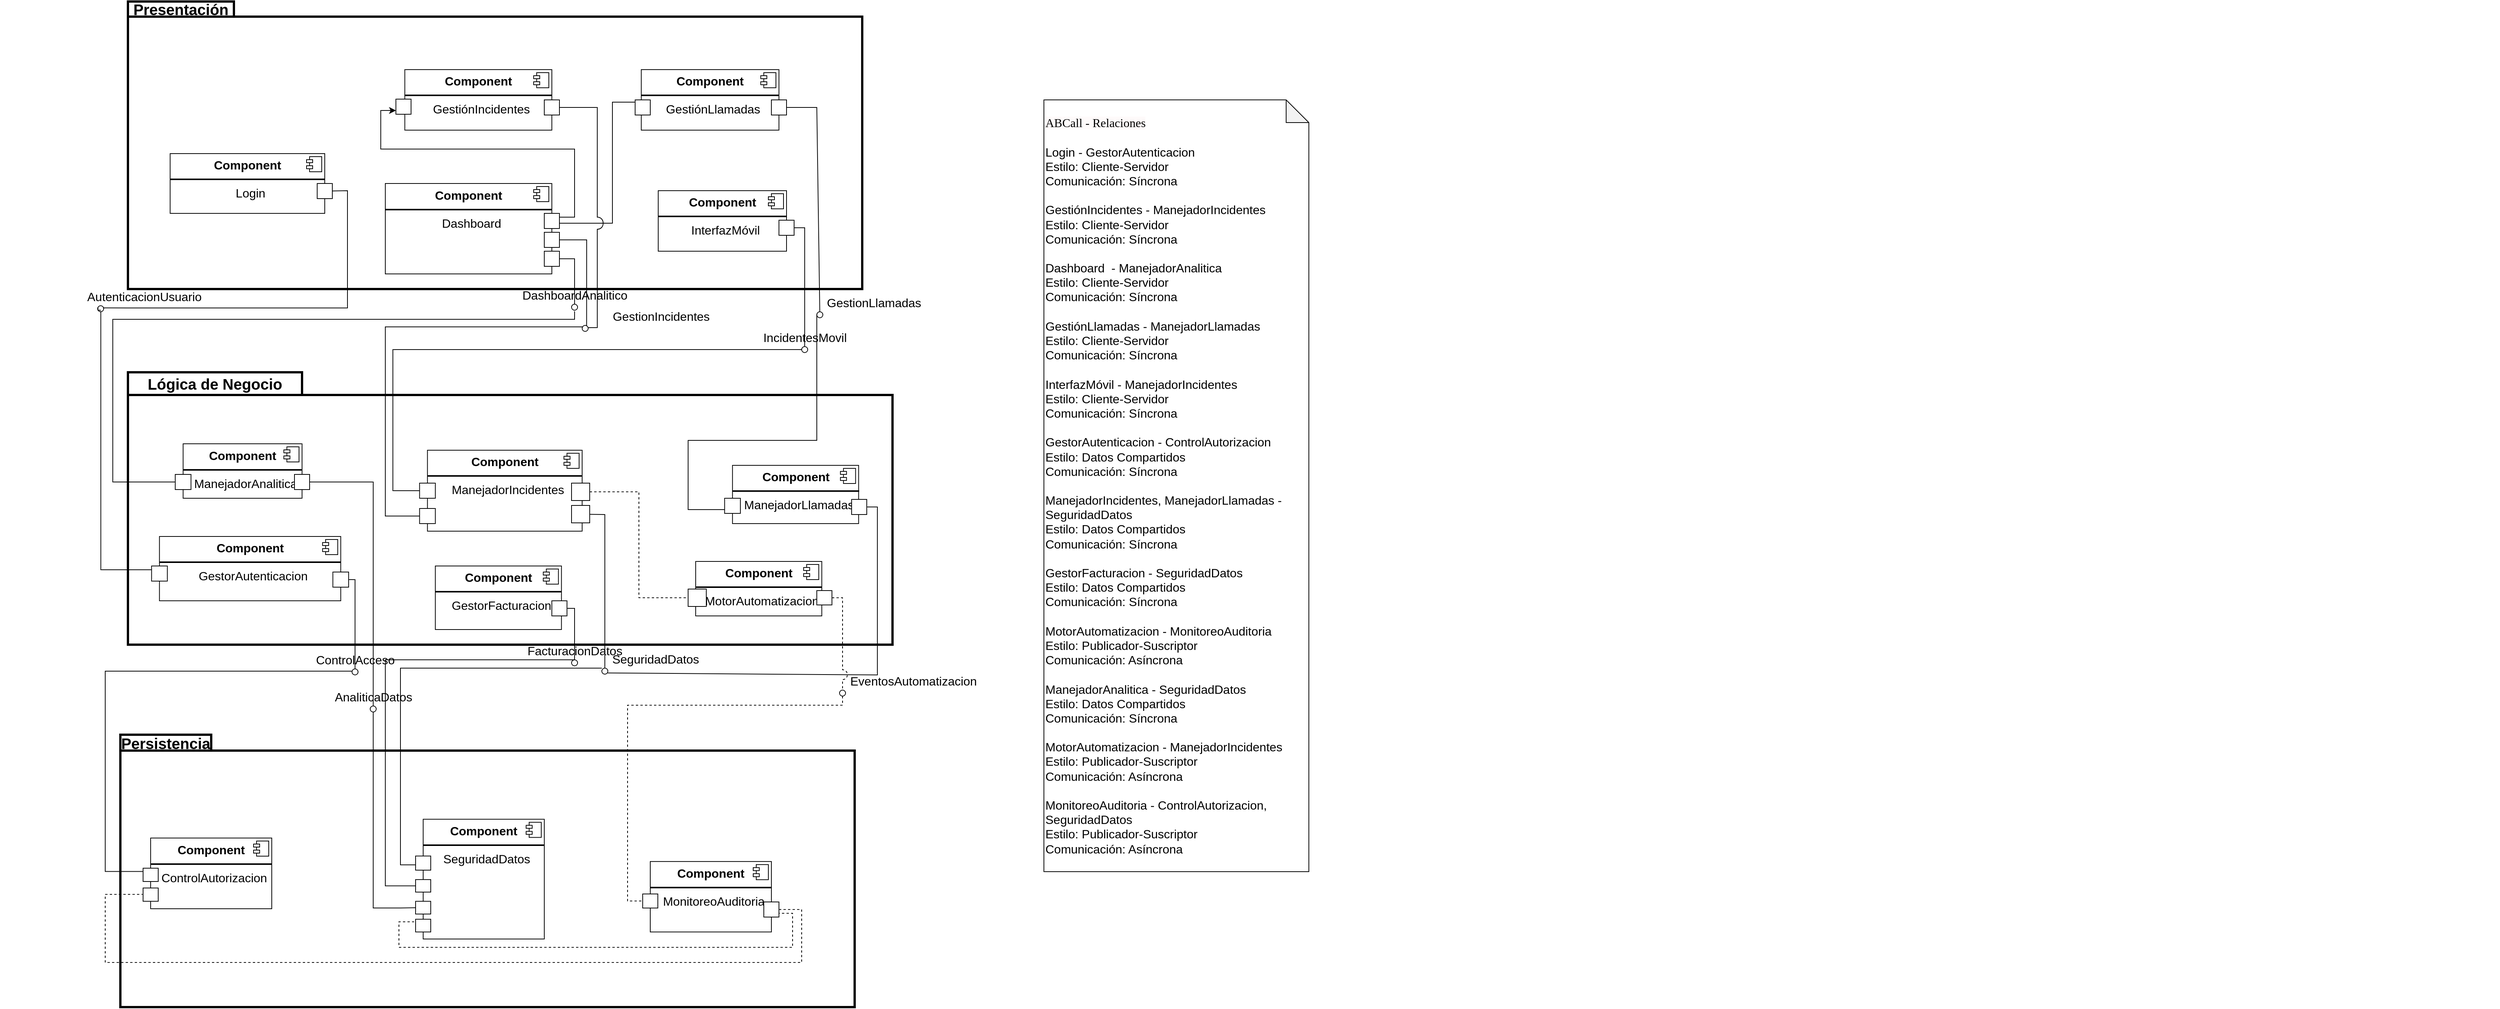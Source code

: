 <mxfile version="24.7.7" pages="5">
  <diagram name="componentes abcall" id="6ea6beEfx3NTblesf1mL">
    <mxGraphModel dx="2601" dy="1071" grid="1" gridSize="10" guides="1" tooltips="1" connect="1" arrows="1" fold="1" page="1" pageScale="1" pageWidth="827" pageHeight="1169" math="0" shadow="0">
      <root>
        <mxCell id="0" />
        <mxCell id="1" parent="0" />
        <mxCell id="HvEhoI65BLa4Ol27kd9m-26" value="&lt;font style=&quot;font-size: 20px;&quot;&gt;Persistencia&lt;/font&gt;" style="shape=folder;fontStyle=1;tabWidth=120;tabHeight=21;tabPosition=left;html=1;boundedLbl=1;labelInHeader=1;container=1;collapsible=0;whiteSpace=wrap;spacing=2;strokeWidth=3;fontSize=16;" parent="1" vertex="1">
          <mxGeometry x="40" y="1249" width="970" height="360" as="geometry" />
        </mxCell>
        <mxCell id="HvEhoI65BLa4Ol27kd9m-27" value="" style="html=1;strokeColor=none;resizeWidth=1;resizeHeight=1;fillColor=none;part=1;connectable=0;allowArrows=0;deletable=0;whiteSpace=wrap;fontSize=16;" parent="HvEhoI65BLa4Ol27kd9m-26" vertex="1">
          <mxGeometry width="970" height="252" relative="1" as="geometry">
            <mxPoint y="30" as="offset" />
          </mxGeometry>
        </mxCell>
        <mxCell id="HvEhoI65BLa4Ol27kd9m-20" value="&lt;p style=&quot;margin: 6px 0px 0px; text-align: center; font-size: 16px;&quot;&gt;&lt;b style=&quot;font-size: 16px;&quot;&gt;Component&lt;/b&gt;&lt;/p&gt;&lt;hr style=&quot;border-style: solid; font-size: 16px;&quot;&gt;&lt;p style=&quot;text-align: center; margin: 0px 0px 0px 8px; font-size: 16px;&quot;&gt;SeguridadDatos&lt;br style=&quot;font-size: 16px;&quot;&gt;&lt;/p&gt;" style="align=left;overflow=fill;html=1;dropTarget=0;whiteSpace=wrap;fontSize=16;" parent="HvEhoI65BLa4Ol27kd9m-26" vertex="1">
          <mxGeometry x="400" y="111.72" width="160" height="158.28" as="geometry" />
        </mxCell>
        <mxCell id="HvEhoI65BLa4Ol27kd9m-21" value="" style="shape=component;jettyWidth=8;jettyHeight=4;fontSize=16;" parent="HvEhoI65BLa4Ol27kd9m-20" vertex="1">
          <mxGeometry x="1" width="20" height="20" relative="1" as="geometry">
            <mxPoint x="-24" y="4" as="offset" />
          </mxGeometry>
        </mxCell>
        <mxCell id="HvEhoI65BLa4Ol27kd9m-41" value="&lt;p style=&quot;margin: 6px 0px 0px; text-align: center; font-size: 16px;&quot;&gt;&lt;b style=&quot;font-size: 16px;&quot;&gt;Component&lt;/b&gt;&lt;/p&gt;&lt;hr style=&quot;border-style: solid; font-size: 16px;&quot;&gt;&lt;p style=&quot;text-align: center; margin: 0px 0px 0px 8px; font-size: 16px;&quot;&gt;MonitoreoAuditoria&lt;br style=&quot;font-size: 16px;&quot;&gt;&lt;/p&gt;" style="align=left;overflow=fill;html=1;dropTarget=0;whiteSpace=wrap;fontSize=16;" parent="HvEhoI65BLa4Ol27kd9m-26" vertex="1">
          <mxGeometry x="700" y="167.586" width="160" height="93.103" as="geometry" />
        </mxCell>
        <mxCell id="HvEhoI65BLa4Ol27kd9m-42" value="" style="shape=component;jettyWidth=8;jettyHeight=4;fontSize=16;" parent="HvEhoI65BLa4Ol27kd9m-41" vertex="1">
          <mxGeometry x="1" width="20" height="20" relative="1" as="geometry">
            <mxPoint x="-24" y="4" as="offset" />
          </mxGeometry>
        </mxCell>
        <mxCell id="HvEhoI65BLa4Ol27kd9m-43" value="&lt;p style=&quot;margin: 6px 0px 0px; text-align: center; font-size: 16px;&quot;&gt;&lt;b style=&quot;font-size: 16px;&quot;&gt;Component&lt;/b&gt;&lt;/p&gt;&lt;hr style=&quot;border-style: solid; font-size: 16px;&quot;&gt;&lt;p style=&quot;text-align: center; margin: 0px 0px 0px 8px; font-size: 16px;&quot;&gt;ControlAutorizacion&lt;br style=&quot;font-size: 16px;&quot;&gt;&lt;/p&gt;" style="align=left;overflow=fill;html=1;dropTarget=0;whiteSpace=wrap;fontSize=16;" parent="HvEhoI65BLa4Ol27kd9m-26" vertex="1">
          <mxGeometry x="40" y="136.55" width="160" height="93.45" as="geometry" />
        </mxCell>
        <mxCell id="HvEhoI65BLa4Ol27kd9m-44" value="" style="shape=component;jettyWidth=8;jettyHeight=4;fontSize=16;" parent="HvEhoI65BLa4Ol27kd9m-43" vertex="1">
          <mxGeometry x="1" width="20" height="20" relative="1" as="geometry">
            <mxPoint x="-24" y="4" as="offset" />
          </mxGeometry>
        </mxCell>
        <mxCell id="HvEhoI65BLa4Ol27kd9m-157" value="" style="fontStyle=0;labelPosition=right;verticalLabelPosition=middle;align=left;verticalAlign=middle;spacingLeft=2;fontSize=16;" parent="HvEhoI65BLa4Ol27kd9m-26" vertex="1">
          <mxGeometry x="30" y="176.41" width="20" height="17.59" as="geometry" />
        </mxCell>
        <mxCell id="HvEhoI65BLa4Ol27kd9m-164" value="" style="fontStyle=0;labelPosition=right;verticalLabelPosition=middle;align=left;verticalAlign=middle;spacingLeft=2;fontSize=16;" parent="HvEhoI65BLa4Ol27kd9m-26" vertex="1">
          <mxGeometry x="390" y="160.31" width="20" height="18.69" as="geometry" />
        </mxCell>
        <mxCell id="HvEhoI65BLa4Ol27kd9m-178" value="" style="fontStyle=0;labelPosition=right;verticalLabelPosition=middle;align=left;verticalAlign=middle;spacingLeft=2;fontSize=16;" parent="HvEhoI65BLa4Ol27kd9m-26" vertex="1">
          <mxGeometry x="390" y="191.45" width="20" height="16.55" as="geometry" />
        </mxCell>
        <mxCell id="HvEhoI65BLa4Ol27kd9m-187" value="" style="fontStyle=0;labelPosition=right;verticalLabelPosition=middle;align=left;verticalAlign=middle;spacingLeft=2;fontSize=16;" parent="HvEhoI65BLa4Ol27kd9m-26" vertex="1">
          <mxGeometry x="690" y="210.448" width="20" height="18.621" as="geometry" />
        </mxCell>
        <mxCell id="HvEhoI65BLa4Ol27kd9m-192" value="" style="fontStyle=0;labelPosition=right;verticalLabelPosition=middle;align=left;verticalAlign=middle;spacingLeft=2;fontSize=16;" parent="HvEhoI65BLa4Ol27kd9m-26" vertex="1">
          <mxGeometry x="390" y="220.17" width="20" height="16.83" as="geometry" />
        </mxCell>
        <mxCell id="HvEhoI65BLa4Ol27kd9m-209" style="edgeStyle=orthogonalEdgeStyle;rounded=0;orthogonalLoop=1;jettySize=auto;html=1;entryX=0;entryY=0.5;entryDx=0;entryDy=0;dashed=1;endArrow=none;endFill=0;fontSize=16;" parent="HvEhoI65BLa4Ol27kd9m-26" edge="1">
          <mxGeometry relative="1" as="geometry">
            <mxPoint x="868" y="236" as="sourcePoint" />
            <mxPoint x="388" y="247.275" as="targetPoint" />
            <Array as="points">
              <mxPoint x="888" y="236" />
              <mxPoint x="888" y="281" />
              <mxPoint x="368" y="281" />
              <mxPoint x="368" y="247" />
            </Array>
          </mxGeometry>
        </mxCell>
        <mxCell id="HvEhoI65BLa4Ol27kd9m-212" style="edgeStyle=orthogonalEdgeStyle;rounded=0;orthogonalLoop=1;jettySize=auto;html=1;dashed=1;endArrow=none;endFill=0;fontSize=16;" parent="HvEhoI65BLa4Ol27kd9m-26" source="HvEhoI65BLa4Ol27kd9m-207" target="HvEhoI65BLa4Ol27kd9m-210" edge="1">
          <mxGeometry relative="1" as="geometry">
            <Array as="points">
              <mxPoint x="900" y="231" />
              <mxPoint x="900" y="301" />
              <mxPoint x="-20" y="301" />
              <mxPoint x="-20" y="211" />
            </Array>
          </mxGeometry>
        </mxCell>
        <mxCell id="HvEhoI65BLa4Ol27kd9m-207" value="" style="fontStyle=0;labelPosition=right;verticalLabelPosition=middle;align=left;verticalAlign=middle;spacingLeft=2;fontSize=16;" parent="HvEhoI65BLa4Ol27kd9m-26" vertex="1">
          <mxGeometry x="850" y="221" width="20" height="20" as="geometry" />
        </mxCell>
        <mxCell id="HvEhoI65BLa4Ol27kd9m-208" value="" style="fontStyle=0;labelPosition=right;verticalLabelPosition=middle;align=left;verticalAlign=middle;spacingLeft=2;fontSize=16;" parent="HvEhoI65BLa4Ol27kd9m-26" vertex="1">
          <mxGeometry x="390" y="243.86" width="20" height="16.83" as="geometry" />
        </mxCell>
        <mxCell id="HvEhoI65BLa4Ol27kd9m-210" value="" style="fontStyle=0;labelPosition=right;verticalLabelPosition=middle;align=left;verticalAlign=middle;spacingLeft=2;fontSize=16;" parent="HvEhoI65BLa4Ol27kd9m-26" vertex="1">
          <mxGeometry x="30" y="202.58" width="20" height="17.59" as="geometry" />
        </mxCell>
        <mxCell id="HvEhoI65BLa4Ol27kd9m-28" value="&lt;font style=&quot;font-size: 20px;&quot;&gt;Presentación&lt;/font&gt;" style="shape=folder;fontStyle=1;tabWidth=140;tabHeight=20;tabPosition=left;html=1;boundedLbl=1;labelInHeader=1;container=1;collapsible=0;whiteSpace=wrap;strokeColor=default;strokeWidth=3;fontSize=16;" parent="1" vertex="1">
          <mxGeometry x="50" y="280" width="970" height="380" as="geometry" />
        </mxCell>
        <mxCell id="HvEhoI65BLa4Ol27kd9m-29" value="" style="html=1;strokeColor=none;resizeWidth=1;resizeHeight=1;fillColor=none;part=1;connectable=0;allowArrows=0;deletable=0;whiteSpace=wrap;fontSize=16;" parent="HvEhoI65BLa4Ol27kd9m-28" vertex="1">
          <mxGeometry width="970" height="266" relative="1" as="geometry">
            <mxPoint y="30" as="offset" />
          </mxGeometry>
        </mxCell>
        <mxCell id="HvEhoI65BLa4Ol27kd9m-6" value="&lt;p style=&quot;margin: 6px 0px 0px; text-align: center; font-size: 16px;&quot;&gt;&lt;b style=&quot;font-size: 16px;&quot;&gt;&lt;font style=&quot;font-size: 16px;&quot;&gt;Component&lt;/font&gt;&lt;/b&gt;&lt;/p&gt;&lt;hr style=&quot;border-style: solid; font-size: 16px;&quot;&gt;&lt;p style=&quot;text-align: center; margin: 0px 0px 0px 8px; font-size: 16px;&quot;&gt;&lt;font style=&quot;font-size: 16px;&quot;&gt;Login&lt;/font&gt;&lt;br style=&quot;font-size: 16px;&quot;&gt;&lt;/p&gt;" style="align=left;overflow=fill;html=1;dropTarget=0;whiteSpace=wrap;fontSize=16;" parent="HvEhoI65BLa4Ol27kd9m-28" vertex="1">
          <mxGeometry x="55.76" y="201" width="204.24" height="79" as="geometry" />
        </mxCell>
        <mxCell id="HvEhoI65BLa4Ol27kd9m-7" value="" style="shape=component;jettyWidth=8;jettyHeight=4;fontSize=16;" parent="HvEhoI65BLa4Ol27kd9m-6" vertex="1">
          <mxGeometry x="1" width="20" height="20" relative="1" as="geometry">
            <mxPoint x="-24" y="4" as="offset" />
          </mxGeometry>
        </mxCell>
        <mxCell id="HvEhoI65BLa4Ol27kd9m-8" value="&lt;p style=&quot;text-align: center; margin: 6px 0px 0px; font-size: 16px;&quot;&gt;&lt;b style=&quot;font-size: 16px;&quot;&gt;&lt;font style=&quot;font-size: 16px;&quot;&gt;Component&lt;/font&gt;&lt;/b&gt;&lt;/p&gt;&lt;hr style=&quot;text-align: center; border-style: solid; font-size: 16px;&quot;&gt;&lt;p style=&quot;text-align: center; margin: 0px 0px 0px 8px; font-size: 16px;&quot;&gt;&lt;font style=&quot;font-size: 16px;&quot;&gt;Dashboard&lt;/font&gt;&lt;br style=&quot;font-size: 16px;&quot;&gt;&lt;/p&gt;" style="align=left;overflow=fill;html=1;dropTarget=0;whiteSpace=wrap;fontSize=16;" parent="HvEhoI65BLa4Ol27kd9m-28" vertex="1">
          <mxGeometry x="340" y="240.5" width="220" height="119.5" as="geometry" />
        </mxCell>
        <mxCell id="HvEhoI65BLa4Ol27kd9m-9" value="" style="shape=component;jettyWidth=8;jettyHeight=4;fontSize=16;" parent="HvEhoI65BLa4Ol27kd9m-8" vertex="1">
          <mxGeometry x="1" width="20" height="20" relative="1" as="geometry">
            <mxPoint x="-24" y="4" as="offset" />
          </mxGeometry>
        </mxCell>
        <mxCell id="HvEhoI65BLa4Ol27kd9m-10" value="&lt;p style=&quot;margin: 6px 0px 0px; text-align: center; font-size: 16px;&quot;&gt;&lt;b style=&quot;font-size: 16px;&quot;&gt;Component&lt;/b&gt;&lt;/p&gt;&lt;hr style=&quot;border-style: solid; font-size: 16px;&quot;&gt;&lt;p style=&quot;text-align: center; margin: 0px 0px 0px 8px; font-size: 16px;&quot;&gt;GestiónIncidentes&lt;br style=&quot;font-size: 16px;&quot;&gt;&lt;/p&gt;" style="align=left;overflow=fill;html=1;dropTarget=0;whiteSpace=wrap;fontSize=16;" parent="HvEhoI65BLa4Ol27kd9m-28" vertex="1">
          <mxGeometry x="365.76" y="90" width="194.24" height="80" as="geometry" />
        </mxCell>
        <mxCell id="HvEhoI65BLa4Ol27kd9m-11" value="" style="shape=component;jettyWidth=8;jettyHeight=4;fontSize=16;" parent="HvEhoI65BLa4Ol27kd9m-10" vertex="1">
          <mxGeometry x="1" width="20" height="20" relative="1" as="geometry">
            <mxPoint x="-24" y="4" as="offset" />
          </mxGeometry>
        </mxCell>
        <mxCell id="HvEhoI65BLa4Ol27kd9m-12" value="&lt;p style=&quot;margin: 6px 0px 0px; text-align: center; font-size: 16px;&quot;&gt;&lt;b style=&quot;font-size: 16px;&quot;&gt;Component&lt;/b&gt;&lt;/p&gt;&lt;hr style=&quot;border-style: solid; font-size: 16px;&quot;&gt;&lt;p style=&quot;text-align: center; margin: 0px 0px 0px 8px; font-size: 16px;&quot;&gt;GestiónLlamadas&lt;br style=&quot;font-size: 16px;&quot;&gt;&lt;/p&gt;" style="align=left;overflow=fill;html=1;dropTarget=0;whiteSpace=wrap;fontSize=16;" parent="HvEhoI65BLa4Ol27kd9m-28" vertex="1">
          <mxGeometry x="678.14" y="90" width="181.86" height="80" as="geometry" />
        </mxCell>
        <mxCell id="HvEhoI65BLa4Ol27kd9m-13" value="" style="shape=component;jettyWidth=8;jettyHeight=4;fontSize=16;" parent="HvEhoI65BLa4Ol27kd9m-12" vertex="1">
          <mxGeometry x="1" width="20" height="20" relative="1" as="geometry">
            <mxPoint x="-24" y="4" as="offset" />
          </mxGeometry>
        </mxCell>
        <mxCell id="HvEhoI65BLa4Ol27kd9m-14" value="&lt;p style=&quot;margin: 6px 0px 0px; text-align: center; font-size: 16px;&quot;&gt;&lt;b style=&quot;font-size: 16px;&quot;&gt;Component&lt;/b&gt;&lt;/p&gt;&lt;hr style=&quot;border-style: solid; font-size: 16px;&quot;&gt;&lt;p style=&quot;text-align: center; margin: 0px 0px 0px 8px; font-size: 16px;&quot;&gt;InterfazMóvil&lt;br style=&quot;font-size: 16px;&quot;&gt;&lt;/p&gt;" style="align=left;overflow=fill;html=1;dropTarget=0;whiteSpace=wrap;fontSize=16;" parent="HvEhoI65BLa4Ol27kd9m-28" vertex="1">
          <mxGeometry x="700.51" y="250" width="169.49" height="80" as="geometry" />
        </mxCell>
        <mxCell id="HvEhoI65BLa4Ol27kd9m-15" value="" style="shape=component;jettyWidth=8;jettyHeight=4;fontSize=16;" parent="HvEhoI65BLa4Ol27kd9m-14" vertex="1">
          <mxGeometry x="1" width="20" height="20" relative="1" as="geometry">
            <mxPoint x="-24" y="4" as="offset" />
          </mxGeometry>
        </mxCell>
        <mxCell id="HvEhoI65BLa4Ol27kd9m-80" value="" style="html=1;rounded=0;fontSize=16;" parent="HvEhoI65BLa4Ol27kd9m-28" vertex="1">
          <mxGeometry x="250" y="240.5" width="20" height="20" as="geometry" />
        </mxCell>
        <mxCell id="HvEhoI65BLa4Ol27kd9m-88" value="" style="html=1;rounded=0;fontSize=16;" parent="HvEhoI65BLa4Ol27kd9m-28" vertex="1">
          <mxGeometry x="550" y="305" width="20" height="20" as="geometry" />
        </mxCell>
        <mxCell id="HvEhoI65BLa4Ol27kd9m-108" value="" style="html=1;rounded=0;fontSize=16;" parent="HvEhoI65BLa4Ol27kd9m-28" vertex="1">
          <mxGeometry x="550" y="130" width="20" height="20" as="geometry" />
        </mxCell>
        <mxCell id="HvEhoI65BLa4Ol27kd9m-118" value="" style="html=1;rounded=0;direction=west;fontSize=16;" parent="HvEhoI65BLa4Ol27kd9m-28" vertex="1">
          <mxGeometry x="860" y="289" width="20" height="20" as="geometry" />
        </mxCell>
        <mxCell id="HvEhoI65BLa4Ol27kd9m-136" value="" style="html=1;rounded=0;fontSize=16;" parent="HvEhoI65BLa4Ol27kd9m-28" vertex="1">
          <mxGeometry x="550" y="330" width="20" height="20" as="geometry" />
        </mxCell>
        <mxCell id="HvEhoI65BLa4Ol27kd9m-150" value="" style="html=1;rounded=0;fontSize=16;" parent="HvEhoI65BLa4Ol27kd9m-28" vertex="1">
          <mxGeometry x="850" y="130" width="20" height="20" as="geometry" />
        </mxCell>
        <mxCell id="HvEhoI65BLa4Ol27kd9m-202" style="edgeStyle=orthogonalEdgeStyle;rounded=0;orthogonalLoop=1;jettySize=auto;html=1;entryX=0;entryY=0.5;entryDx=0;entryDy=0;fontSize=16;" parent="HvEhoI65BLa4Ol27kd9m-28" edge="1">
          <mxGeometry relative="1" as="geometry">
            <mxPoint x="570" y="285" as="sourcePoint" />
            <mxPoint x="354" y="144.0" as="targetPoint" />
            <Array as="points">
              <mxPoint x="590" y="285" />
              <mxPoint x="590" y="195" />
              <mxPoint x="334" y="195" />
              <mxPoint x="334" y="144" />
            </Array>
          </mxGeometry>
        </mxCell>
        <mxCell id="HvEhoI65BLa4Ol27kd9m-203" style="edgeStyle=orthogonalEdgeStyle;rounded=0;orthogonalLoop=1;jettySize=auto;html=1;entryX=0;entryY=0.5;entryDx=0;entryDy=0;jumpStyle=arc;strokeColor=default;jumpSize=16;endArrow=none;endFill=0;fontSize=16;" parent="HvEhoI65BLa4Ol27kd9m-28" edge="1">
          <mxGeometry relative="1" as="geometry">
            <mxPoint x="570" y="293" as="sourcePoint" />
            <mxPoint x="670" y="133" as="targetPoint" />
            <Array as="points">
              <mxPoint x="640" y="293" />
              <mxPoint x="640" y="133" />
            </Array>
          </mxGeometry>
        </mxCell>
        <mxCell id="HvEhoI65BLa4Ol27kd9m-198" value="" style="fontStyle=0;labelPosition=right;verticalLabelPosition=middle;align=left;verticalAlign=middle;spacingLeft=2;fontSize=16;" parent="HvEhoI65BLa4Ol27kd9m-28" vertex="1">
          <mxGeometry x="550" y="280" width="20" height="20" as="geometry" />
        </mxCell>
        <mxCell id="HvEhoI65BLa4Ol27kd9m-200" value="" style="html=1;rounded=0;fontSize=16;" parent="HvEhoI65BLa4Ol27kd9m-28" vertex="1">
          <mxGeometry x="354" y="129" width="20" height="20" as="geometry" />
        </mxCell>
        <mxCell id="HvEhoI65BLa4Ol27kd9m-201" value="" style="fontStyle=0;labelPosition=right;verticalLabelPosition=middle;align=left;verticalAlign=middle;spacingLeft=2;fontSize=16;" parent="HvEhoI65BLa4Ol27kd9m-28" vertex="1">
          <mxGeometry x="670" y="130" width="20" height="20" as="geometry" />
        </mxCell>
        <mxCell id="HvEhoI65BLa4Ol27kd9m-30" value="&lt;font style=&quot;font-size: 20px;&quot;&gt;Lógica de Negocio&lt;/font&gt;" style="shape=folder;fontStyle=1;tabWidth=230;tabHeight=30;tabPosition=left;html=1;boundedLbl=1;labelInHeader=1;container=1;collapsible=0;whiteSpace=wrap;strokeWidth=3;fontSize=16;" parent="1" vertex="1">
          <mxGeometry x="50" y="770" width="1010" height="360" as="geometry" />
        </mxCell>
        <mxCell id="HvEhoI65BLa4Ol27kd9m-31" value="" style="html=1;strokeColor=none;resizeWidth=1;resizeHeight=1;fillColor=none;part=1;connectable=0;allowArrows=0;deletable=0;whiteSpace=wrap;fontSize=16;" parent="HvEhoI65BLa4Ol27kd9m-30" vertex="1">
          <mxGeometry width="3132.278" height="252" relative="1" as="geometry">
            <mxPoint y="30" as="offset" />
          </mxGeometry>
        </mxCell>
        <mxCell id="HvEhoI65BLa4Ol27kd9m-33" value="&lt;p style=&quot;margin: 6px 0px 0px; text-align: center; font-size: 16px;&quot;&gt;&lt;b style=&quot;font-size: 16px;&quot;&gt;Component&lt;/b&gt;&lt;/p&gt;&lt;hr style=&quot;border-style: solid; font-size: 16px;&quot;&gt;&lt;p style=&quot;text-align: center; margin: 0px 0px 0px 8px; font-size: 16px;&quot;&gt;&lt;font style=&quot;font-size: 16px;&quot;&gt;GestorAutenticacion&lt;/font&gt;&lt;br style=&quot;font-size: 16px;&quot;&gt;&lt;/p&gt;" style="align=left;overflow=fill;html=1;dropTarget=0;whiteSpace=wrap;fontSize=16;" parent="HvEhoI65BLa4Ol27kd9m-30" vertex="1">
          <mxGeometry x="41.649" y="217" width="239.485" height="85" as="geometry" />
        </mxCell>
        <mxCell id="HvEhoI65BLa4Ol27kd9m-34" value="" style="shape=component;jettyWidth=8;jettyHeight=4;fontSize=16;" parent="HvEhoI65BLa4Ol27kd9m-33" vertex="1">
          <mxGeometry x="1" width="20" height="20" relative="1" as="geometry">
            <mxPoint x="-24" y="4" as="offset" />
          </mxGeometry>
        </mxCell>
        <mxCell id="HvEhoI65BLa4Ol27kd9m-22" value="&lt;p style=&quot;margin: 6px 0px 0px; text-align: center; font-size: 16px;&quot;&gt;&lt;b style=&quot;font-size: 16px;&quot;&gt;&lt;font style=&quot;font-size: 16px;&quot;&gt;Component&lt;/font&gt;&lt;/b&gt;&lt;/p&gt;&lt;hr style=&quot;border-style: solid; font-size: 16px;&quot;&gt;&lt;p style=&quot;text-align: center; margin: 0px 0px 0px 8px; font-size: 16px;&quot;&gt;&lt;font style=&quot;font-size: 16px;&quot;&gt;ManejadorIncidentes&lt;/font&gt;&lt;br style=&quot;font-size: 16px;&quot;&gt;&lt;/p&gt;" style="align=left;overflow=fill;html=1;dropTarget=0;whiteSpace=wrap;fontSize=16;" parent="HvEhoI65BLa4Ol27kd9m-30" vertex="1">
          <mxGeometry x="395.67" y="103" width="204.33" height="107" as="geometry" />
        </mxCell>
        <mxCell id="HvEhoI65BLa4Ol27kd9m-23" value="" style="shape=component;jettyWidth=8;jettyHeight=4;fontSize=16;" parent="HvEhoI65BLa4Ol27kd9m-22" vertex="1">
          <mxGeometry x="1" width="20" height="20" relative="1" as="geometry">
            <mxPoint x="-24" y="4" as="offset" />
          </mxGeometry>
        </mxCell>
        <mxCell id="HvEhoI65BLa4Ol27kd9m-18" value="&lt;p style=&quot;margin: 6px 0px 0px; text-align: center; font-size: 16px;&quot;&gt;&lt;b style=&quot;font-size: 16px;&quot;&gt;Component&lt;/b&gt;&lt;/p&gt;&lt;hr style=&quot;border-style: solid; font-size: 16px;&quot;&gt;&lt;p style=&quot;text-align: center; margin: 0px 0px 0px 8px; font-size: 16px;&quot;&gt;ManejadorLlamadas&lt;br style=&quot;font-size: 16px;&quot;&gt;&lt;/p&gt;" style="align=left;overflow=fill;html=1;dropTarget=0;whiteSpace=wrap;fontSize=16;" parent="HvEhoI65BLa4Ol27kd9m-30" vertex="1">
          <mxGeometry x="798.63" y="123" width="166.6" height="77" as="geometry" />
        </mxCell>
        <mxCell id="HvEhoI65BLa4Ol27kd9m-19" value="" style="shape=component;jettyWidth=8;jettyHeight=4;fontSize=16;" parent="HvEhoI65BLa4Ol27kd9m-18" vertex="1">
          <mxGeometry x="1" width="20" height="20" relative="1" as="geometry">
            <mxPoint x="-24" y="4" as="offset" />
          </mxGeometry>
        </mxCell>
        <mxCell id="HvEhoI65BLa4Ol27kd9m-37" value="&lt;p style=&quot;margin: 6px 0px 0px; text-align: center; font-size: 16px;&quot;&gt;&lt;b style=&quot;font-size: 16px;&quot;&gt;Component&lt;/b&gt;&lt;/p&gt;&lt;hr style=&quot;border-style: solid; font-size: 16px;&quot;&gt;&lt;p style=&quot;text-align: center; margin: 0px 0px 0px 8px; font-size: 16px;&quot;&gt;MotorAutomatizacion&lt;br style=&quot;font-size: 16px;&quot;&gt;&lt;/p&gt;" style="align=left;overflow=fill;html=1;dropTarget=0;whiteSpace=wrap;fontSize=16;" parent="HvEhoI65BLa4Ol27kd9m-30" vertex="1">
          <mxGeometry x="750.002" y="250" width="166.598" height="72" as="geometry" />
        </mxCell>
        <mxCell id="HvEhoI65BLa4Ol27kd9m-38" value="" style="shape=component;jettyWidth=8;jettyHeight=4;fontSize=16;" parent="HvEhoI65BLa4Ol27kd9m-37" vertex="1">
          <mxGeometry x="1" width="20" height="20" relative="1" as="geometry">
            <mxPoint x="-24" y="4" as="offset" />
          </mxGeometry>
        </mxCell>
        <mxCell id="HvEhoI65BLa4Ol27kd9m-39" value="&lt;p style=&quot;margin: 6px 0px 0px; text-align: center; font-size: 16px;&quot;&gt;&lt;b style=&quot;font-size: 16px;&quot;&gt;Component&lt;/b&gt;&lt;/p&gt;&lt;hr style=&quot;border-style: solid; font-size: 16px;&quot;&gt;&lt;p style=&quot;text-align: center; margin: 0px 0px 0px 8px; font-size: 16px;&quot;&gt;GestorFacturacion&lt;br style=&quot;font-size: 16px;&quot;&gt;&lt;/p&gt;" style="align=left;overflow=fill;html=1;dropTarget=0;whiteSpace=wrap;fontSize=16;" parent="HvEhoI65BLa4Ol27kd9m-30" vertex="1">
          <mxGeometry x="406.08" y="256" width="166.6" height="84" as="geometry" />
        </mxCell>
        <mxCell id="HvEhoI65BLa4Ol27kd9m-40" value="" style="shape=component;jettyWidth=8;jettyHeight=4;fontSize=16;" parent="HvEhoI65BLa4Ol27kd9m-39" vertex="1">
          <mxGeometry x="1" width="20" height="20" relative="1" as="geometry">
            <mxPoint x="-24" y="4" as="offset" />
          </mxGeometry>
        </mxCell>
        <mxCell id="HvEhoI65BLa4Ol27kd9m-78" value="" style="html=1;rounded=0;fontSize=16;" parent="HvEhoI65BLa4Ol27kd9m-30" vertex="1">
          <mxGeometry x="31.237" y="256" width="20.825" height="20" as="geometry" />
        </mxCell>
        <mxCell id="HvEhoI65BLa4Ol27kd9m-91" value="" style="html=1;rounded=0;fontSize=16;" parent="HvEhoI65BLa4Ol27kd9m-30" vertex="1">
          <mxGeometry x="385.258" y="180" width="20.825" height="20" as="geometry" />
        </mxCell>
        <mxCell id="HvEhoI65BLa4Ol27kd9m-100" value="&lt;p style=&quot;margin: 6px 0px 0px; text-align: center; font-size: 16px;&quot;&gt;&lt;b style=&quot;font-size: 16px;&quot;&gt;Component&lt;/b&gt;&lt;/p&gt;&lt;hr style=&quot;border-style: solid; font-size: 16px;&quot;&gt;&lt;p style=&quot;text-align: center; margin: 0px 0px 0px 8px; font-size: 16px;&quot;&gt;ManejadorAnalitica&lt;br style=&quot;font-size: 16px;&quot;&gt;&lt;/p&gt;" style="align=left;overflow=fill;html=1;dropTarget=0;whiteSpace=wrap;fontSize=16;" parent="HvEhoI65BLa4Ol27kd9m-30" vertex="1">
          <mxGeometry x="72.89" y="94.5" width="157.11" height="72" as="geometry" />
        </mxCell>
        <mxCell id="HvEhoI65BLa4Ol27kd9m-101" value="" style="shape=component;jettyWidth=8;jettyHeight=4;fontSize=16;" parent="HvEhoI65BLa4Ol27kd9m-100" vertex="1">
          <mxGeometry x="1" width="20" height="20" relative="1" as="geometry">
            <mxPoint x="-24" y="4" as="offset" />
          </mxGeometry>
        </mxCell>
        <mxCell id="HvEhoI65BLa4Ol27kd9m-121" value="" style="fontStyle=0;labelPosition=right;verticalLabelPosition=middle;align=left;verticalAlign=middle;spacingLeft=2;fontSize=16;" parent="HvEhoI65BLa4Ol27kd9m-30" vertex="1">
          <mxGeometry x="385.258" y="146.5" width="20.825" height="20" as="geometry" />
        </mxCell>
        <mxCell id="HvEhoI65BLa4Ol27kd9m-129" value="" style="fontStyle=0;labelPosition=right;verticalLabelPosition=middle;align=left;verticalAlign=middle;spacingLeft=2;fontSize=16;" parent="HvEhoI65BLa4Ol27kd9m-30" vertex="1">
          <mxGeometry x="62.474" y="135" width="20.825" height="20" as="geometry" />
        </mxCell>
        <mxCell id="HvEhoI65BLa4Ol27kd9m-146" value="" style="html=1;rounded=0;fontSize=16;" parent="HvEhoI65BLa4Ol27kd9m-30" vertex="1">
          <mxGeometry x="788.216" y="166.5" width="20.825" height="20" as="geometry" />
        </mxCell>
        <mxCell id="HvEhoI65BLa4Ol27kd9m-154" value="" style="html=1;rounded=0;fontSize=16;" parent="HvEhoI65BLa4Ol27kd9m-30" vertex="1">
          <mxGeometry x="270.722" y="264" width="20.825" height="20" as="geometry" />
        </mxCell>
        <mxCell id="HvEhoI65BLa4Ol27kd9m-161" value="" style="html=1;rounded=0;fontSize=16;" parent="HvEhoI65BLa4Ol27kd9m-30" vertex="1">
          <mxGeometry x="586" y="176" width="24" height="23" as="geometry" />
        </mxCell>
        <mxCell id="HvEhoI65BLa4Ol27kd9m-167" value="" style="fontStyle=0;labelPosition=right;verticalLabelPosition=middle;align=left;verticalAlign=middle;spacingLeft=2;fontSize=16;" parent="HvEhoI65BLa4Ol27kd9m-30" vertex="1">
          <mxGeometry x="956" y="168" width="20" height="20" as="geometry" />
        </mxCell>
        <mxCell id="HvEhoI65BLa4Ol27kd9m-180" value="" style="html=1;rounded=0;fontSize=16;" parent="HvEhoI65BLa4Ol27kd9m-30" vertex="1">
          <mxGeometry x="560" y="302" width="20" height="20" as="geometry" />
        </mxCell>
        <mxCell id="HvEhoI65BLa4Ol27kd9m-184" value="" style="html=1;rounded=0;fontSize=16;" parent="HvEhoI65BLa4Ol27kd9m-30" vertex="1">
          <mxGeometry x="910" y="288.5" width="20" height="19" as="geometry" />
        </mxCell>
        <mxCell id="HvEhoI65BLa4Ol27kd9m-194" value="" style="html=1;rounded=0;fontSize=16;" parent="HvEhoI65BLa4Ol27kd9m-30" vertex="1">
          <mxGeometry x="220" y="135" width="20" height="20" as="geometry" />
        </mxCell>
        <mxCell id="HvEhoI65BLa4Ol27kd9m-206" style="edgeStyle=orthogonalEdgeStyle;rounded=0;orthogonalLoop=1;jettySize=auto;html=1;entryX=0;entryY=0.5;entryDx=0;entryDy=0;dashed=1;endArrow=none;endFill=0;fontSize=16;" parent="HvEhoI65BLa4Ol27kd9m-30" source="HvEhoI65BLa4Ol27kd9m-204" target="HvEhoI65BLa4Ol27kd9m-205" edge="1">
          <mxGeometry relative="1" as="geometry" />
        </mxCell>
        <mxCell id="HvEhoI65BLa4Ol27kd9m-204" value="" style="html=1;rounded=0;fontSize=16;" parent="HvEhoI65BLa4Ol27kd9m-30" vertex="1">
          <mxGeometry x="586" y="146.5" width="24" height="23" as="geometry" />
        </mxCell>
        <mxCell id="HvEhoI65BLa4Ol27kd9m-205" value="" style="html=1;rounded=0;fontSize=16;" parent="HvEhoI65BLa4Ol27kd9m-30" vertex="1">
          <mxGeometry x="740" y="286.5" width="24" height="23" as="geometry" />
        </mxCell>
        <mxCell id="HvEhoI65BLa4Ol27kd9m-81" value="" style="endArrow=none;html=1;rounded=0;align=center;verticalAlign=top;endFill=0;labelBackgroundColor=none;endSize=2;fontSize=16;entryX=0.096;entryY=0.362;entryDx=0;entryDy=0;entryPerimeter=0;" parent="1" source="HvEhoI65BLa4Ol27kd9m-80" target="HvEhoI65BLa4Ol27kd9m-82" edge="1">
          <mxGeometry relative="1" as="geometry">
            <mxPoint x="20" y="686" as="targetPoint" />
            <Array as="points">
              <mxPoint x="340" y="530" />
              <mxPoint x="340" y="685" />
              <mxPoint x="40" y="685" />
              <mxPoint x="50" y="685" />
            </Array>
          </mxGeometry>
        </mxCell>
        <mxCell id="HvEhoI65BLa4Ol27kd9m-92" style="edgeStyle=orthogonalEdgeStyle;rounded=0;orthogonalLoop=1;jettySize=auto;html=1;endArrow=none;endFill=0;fontSize=16;" parent="1" source="HvEhoI65BLa4Ol27kd9m-90" target="HvEhoI65BLa4Ol27kd9m-91" edge="1">
          <mxGeometry relative="1" as="geometry">
            <Array as="points">
              <mxPoint x="390" y="710" />
              <mxPoint x="390" y="960" />
            </Array>
          </mxGeometry>
        </mxCell>
        <mxCell id="HvEhoI65BLa4Ol27kd9m-90" value="&amp;nbsp; &amp;nbsp; &amp;nbsp; &amp;nbsp; &amp;nbsp; &amp;nbsp; &amp;nbsp; &amp;nbsp; &amp;nbsp; &amp;nbsp; &amp;nbsp; &amp;nbsp; &amp;nbsp; &amp;nbsp; &amp;nbsp; &amp;nbsp; &amp;nbsp; &amp;nbsp; &amp;nbsp; &amp;nbsp; &amp;nbsp; &amp;nbsp; &amp;nbsp;GestionIncidentes" style="ellipse;html=1;fontSize=16;align=center;fillColor=none;points=[];aspect=fixed;resizable=0;verticalAlign=bottom;labelPosition=center;verticalLabelPosition=top;flipH=1;" parent="1" vertex="1">
          <mxGeometry x="650" y="708" width="8" height="8" as="geometry" />
        </mxCell>
        <mxCell id="HvEhoI65BLa4Ol27kd9m-83" style="edgeStyle=orthogonalEdgeStyle;rounded=0;orthogonalLoop=1;jettySize=auto;html=1;entryX=0;entryY=0.25;entryDx=0;entryDy=0;exitX=0.479;exitY=0.929;exitDx=0;exitDy=0;exitPerimeter=0;endArrow=none;endFill=0;fontSize=16;" parent="1" source="HvEhoI65BLa4Ol27kd9m-82" target="HvEhoI65BLa4Ol27kd9m-78" edge="1">
          <mxGeometry relative="1" as="geometry">
            <mxPoint x="14.168" y="688.002" as="sourcePoint" />
            <mxPoint x="70.0" y="1044.57" as="targetPoint" />
            <Array as="points">
              <mxPoint x="14" y="1031" />
            </Array>
          </mxGeometry>
        </mxCell>
        <mxCell id="HvEhoI65BLa4Ol27kd9m-114" value="" style="endArrow=none;html=1;rounded=0;entryX=1;entryY=0.5;entryDx=0;entryDy=0;exitX=-0.004;exitY=0.374;exitDx=0;exitDy=0;exitPerimeter=0;jumpStyle=arc;jumpSize=16;fontSize=16;" parent="1" source="HvEhoI65BLa4Ol27kd9m-90" target="HvEhoI65BLa4Ol27kd9m-108" edge="1">
          <mxGeometry width="50" height="50" relative="1" as="geometry">
            <mxPoint x="660" y="710" as="sourcePoint" />
            <mxPoint x="720" y="420" as="targetPoint" />
            <Array as="points">
              <mxPoint x="670" y="711" />
              <mxPoint x="670" y="420" />
            </Array>
          </mxGeometry>
        </mxCell>
        <mxCell id="HvEhoI65BLa4Ol27kd9m-125" style="edgeStyle=orthogonalEdgeStyle;rounded=0;orthogonalLoop=1;jettySize=auto;html=1;entryX=0;entryY=0.5;entryDx=0;entryDy=0;endArrow=none;endFill=0;fontSize=16;" parent="1" source="HvEhoI65BLa4Ol27kd9m-120" target="HvEhoI65BLa4Ol27kd9m-121" edge="1">
          <mxGeometry relative="1" as="geometry">
            <Array as="points">
              <mxPoint x="944" y="740" />
              <mxPoint x="400" y="740" />
              <mxPoint x="400" y="927" />
            </Array>
          </mxGeometry>
        </mxCell>
        <mxCell id="HvEhoI65BLa4Ol27kd9m-120" value="IncidentesMovil" style="ellipse;html=1;fontSize=16;align=center;fillColor=none;points=[];aspect=fixed;resizable=0;verticalAlign=bottom;labelPosition=center;verticalLabelPosition=top;flipH=1;" parent="1" vertex="1">
          <mxGeometry x="940" y="736" width="8" height="8" as="geometry" />
        </mxCell>
        <mxCell id="HvEhoI65BLa4Ol27kd9m-119" value="" style="endArrow=none;html=1;rounded=0;align=center;verticalAlign=top;endFill=0;labelBackgroundColor=none;endSize=2;fontSize=16;" parent="1" source="HvEhoI65BLa4Ol27kd9m-118" target="HvEhoI65BLa4Ol27kd9m-120" edge="1">
          <mxGeometry relative="1" as="geometry">
            <Array as="points">
              <mxPoint x="944" y="579" />
            </Array>
          </mxGeometry>
        </mxCell>
        <mxCell id="HvEhoI65BLa4Ol27kd9m-135" value="" style="endArrow=none;html=1;rounded=0;entryX=1;entryY=0.5;entryDx=0;entryDy=0;exitX=0.26;exitY=0.111;exitDx=0;exitDy=0;exitPerimeter=0;fontSize=16;" parent="1" source="HvEhoI65BLa4Ol27kd9m-90" target="HvEhoI65BLa4Ol27kd9m-88" edge="1">
          <mxGeometry width="50" height="50" relative="1" as="geometry">
            <mxPoint x="690" y="760" as="sourcePoint" />
            <mxPoint x="740" y="710" as="targetPoint" />
            <Array as="points">
              <mxPoint x="656" y="595" />
            </Array>
          </mxGeometry>
        </mxCell>
        <mxCell id="HvEhoI65BLa4Ol27kd9m-139" style="edgeStyle=orthogonalEdgeStyle;rounded=0;orthogonalLoop=1;jettySize=auto;html=1;exitX=0.495;exitY=1.167;exitDx=0;exitDy=0;exitPerimeter=0;endArrow=none;endFill=0;fontSize=16;" parent="1" source="HvEhoI65BLa4Ol27kd9m-140" target="HvEhoI65BLa4Ol27kd9m-129" edge="1">
          <mxGeometry relative="1" as="geometry">
            <mxPoint x="638.0" y="684.0" as="sourcePoint" />
            <Array as="points">
              <mxPoint x="640" y="700" />
              <mxPoint x="30" y="700" />
              <mxPoint x="30" y="915" />
            </Array>
          </mxGeometry>
        </mxCell>
        <mxCell id="HvEhoI65BLa4Ol27kd9m-137" value="" style="endArrow=none;html=1;rounded=0;align=center;verticalAlign=top;endFill=0;labelBackgroundColor=none;endSize=2;entryX=0.495;entryY=-0.014;entryDx=0;entryDy=0;entryPerimeter=0;fontSize=16;" parent="1" source="HvEhoI65BLa4Ol27kd9m-136" target="HvEhoI65BLa4Ol27kd9m-140" edge="1">
          <mxGeometry relative="1" as="geometry">
            <mxPoint x="636" y="681" as="targetPoint" />
            <Array as="points">
              <mxPoint x="640" y="620" />
            </Array>
          </mxGeometry>
        </mxCell>
        <mxCell id="HvEhoI65BLa4Ol27kd9m-140" value="&lt;font style=&quot;font-size: 16px;&quot;&gt;DashboardAnalitico&lt;/font&gt;" style="ellipse;html=1;fontSize=16;align=center;fillColor=none;points=[];aspect=fixed;resizable=0;verticalAlign=bottom;labelPosition=center;verticalLabelPosition=top;flipH=1;" parent="1" vertex="1">
          <mxGeometry x="636" y="680" width="8" height="8" as="geometry" />
        </mxCell>
        <mxCell id="HvEhoI65BLa4Ol27kd9m-153" style="edgeStyle=orthogonalEdgeStyle;rounded=0;orthogonalLoop=1;jettySize=auto;html=1;entryX=0;entryY=0.75;entryDx=0;entryDy=0;endArrow=none;endFill=0;fontSize=16;" parent="1" source="HvEhoI65BLa4Ol27kd9m-152" target="HvEhoI65BLa4Ol27kd9m-146" edge="1">
          <mxGeometry relative="1" as="geometry">
            <Array as="points">
              <mxPoint x="960" y="860" />
              <mxPoint x="790" y="860" />
              <mxPoint x="790" y="952" />
            </Array>
          </mxGeometry>
        </mxCell>
        <mxCell id="HvEhoI65BLa4Ol27kd9m-158" style="edgeStyle=orthogonalEdgeStyle;rounded=0;orthogonalLoop=1;jettySize=auto;html=1;entryX=0;entryY=0.25;entryDx=0;entryDy=0;endArrow=none;endFill=0;fontSize=16;" parent="1" source="HvEhoI65BLa4Ol27kd9m-156" target="HvEhoI65BLa4Ol27kd9m-157" edge="1">
          <mxGeometry relative="1" as="geometry">
            <Array as="points">
              <mxPoint x="20" y="1165" />
              <mxPoint x="20" y="1430" />
            </Array>
          </mxGeometry>
        </mxCell>
        <mxCell id="HvEhoI65BLa4Ol27kd9m-156" value="ControlAcceso" style="ellipse;html=1;fontSize=16;align=center;fillColor=none;points=[];aspect=fixed;resizable=0;verticalAlign=bottom;labelPosition=center;verticalLabelPosition=top;flipH=1;" parent="1" vertex="1">
          <mxGeometry x="346" y="1162" width="8" height="8" as="geometry" />
        </mxCell>
        <mxCell id="HvEhoI65BLa4Ol27kd9m-155" value="" style="endArrow=none;html=1;rounded=0;align=center;verticalAlign=top;endFill=0;labelBackgroundColor=none;endSize=2;fontSize=16;" parent="1" source="HvEhoI65BLa4Ol27kd9m-154" target="HvEhoI65BLa4Ol27kd9m-156" edge="1">
          <mxGeometry relative="1" as="geometry">
            <Array as="points">
              <mxPoint x="350" y="1044" />
            </Array>
          </mxGeometry>
        </mxCell>
        <mxCell id="HvEhoI65BLa4Ol27kd9m-166" style="edgeStyle=orthogonalEdgeStyle;rounded=0;orthogonalLoop=1;jettySize=auto;html=1;entryX=-0.028;entryY=0.627;entryDx=0;entryDy=0;entryPerimeter=0;endArrow=none;endFill=0;fontSize=16;" parent="1" target="HvEhoI65BLa4Ol27kd9m-164" edge="1">
          <mxGeometry relative="1" as="geometry">
            <mxPoint x="676" y="1161" as="sourcePoint" />
            <mxPoint x="410" y="1416" as="targetPoint" />
            <Array as="points">
              <mxPoint x="410" y="1161" />
              <mxPoint x="410" y="1421" />
            </Array>
          </mxGeometry>
        </mxCell>
        <mxCell id="HvEhoI65BLa4Ol27kd9m-163" value="&amp;nbsp; &amp;nbsp; &amp;nbsp; &amp;nbsp; &amp;nbsp; &amp;nbsp; &amp;nbsp; &amp;nbsp; &amp;nbsp; &amp;nbsp; &amp;nbsp; &amp;nbsp; &amp;nbsp; &amp;nbsp; &amp;nbsp; SeguridadDatos" style="ellipse;html=1;fontSize=16;align=center;fillColor=none;points=[];aspect=fixed;resizable=0;verticalAlign=bottom;labelPosition=center;verticalLabelPosition=top;flipH=1;" parent="1" vertex="1">
          <mxGeometry x="676" y="1161" width="8" height="8" as="geometry" />
        </mxCell>
        <mxCell id="HvEhoI65BLa4Ol27kd9m-162" value="" style="endArrow=none;html=1;rounded=0;align=center;verticalAlign=top;endFill=0;labelBackgroundColor=none;endSize=2;fontSize=16;" parent="1" source="HvEhoI65BLa4Ol27kd9m-161" target="HvEhoI65BLa4Ol27kd9m-163" edge="1">
          <mxGeometry relative="1" as="geometry">
            <Array as="points">
              <mxPoint x="680" y="958" />
            </Array>
          </mxGeometry>
        </mxCell>
        <mxCell id="HvEhoI65BLa4Ol27kd9m-169" value="" style="endArrow=none;html=1;rounded=0;exitX=0.029;exitY=0.801;exitDx=0;exitDy=0;exitPerimeter=0;jumpStyle=arc;jumpSize=13;fontSize=16;" parent="1" source="HvEhoI65BLa4Ol27kd9m-163" target="HvEhoI65BLa4Ol27kd9m-167" edge="1">
          <mxGeometry width="50" height="50" relative="1" as="geometry">
            <mxPoint x="730" y="1100" as="sourcePoint" />
            <mxPoint x="780" y="1050" as="targetPoint" />
            <Array as="points">
              <mxPoint x="1040" y="1170" />
              <mxPoint x="1040" y="948" />
            </Array>
          </mxGeometry>
        </mxCell>
        <mxCell id="HvEhoI65BLa4Ol27kd9m-181" value="" style="endArrow=none;html=1;rounded=0;align=center;verticalAlign=top;endFill=0;labelBackgroundColor=none;endSize=2;fontSize=16;" parent="1" source="HvEhoI65BLa4Ol27kd9m-180" target="HvEhoI65BLa4Ol27kd9m-182" edge="1">
          <mxGeometry relative="1" as="geometry">
            <Array as="points">
              <mxPoint x="640" y="1082" />
            </Array>
          </mxGeometry>
        </mxCell>
        <mxCell id="HvEhoI65BLa4Ol27kd9m-183" style="edgeStyle=orthogonalEdgeStyle;rounded=0;orthogonalLoop=1;jettySize=auto;html=1;entryX=0;entryY=0.5;entryDx=0;entryDy=0;endArrow=none;endFill=0;fontSize=16;" parent="1" source="HvEhoI65BLa4Ol27kd9m-182" target="HvEhoI65BLa4Ol27kd9m-178" edge="1">
          <mxGeometry relative="1" as="geometry">
            <Array as="points">
              <mxPoint x="390" y="1150" />
              <mxPoint x="390" y="1449" />
            </Array>
          </mxGeometry>
        </mxCell>
        <mxCell id="HvEhoI65BLa4Ol27kd9m-182" value="FacturacionDatos" style="ellipse;html=1;fontSize=16;align=center;fillColor=none;points=[];aspect=fixed;resizable=0;verticalAlign=bottom;labelPosition=center;verticalLabelPosition=top;flipH=1;" parent="1" vertex="1">
          <mxGeometry x="636" y="1150" width="8" height="8" as="geometry" />
        </mxCell>
        <mxCell id="HvEhoI65BLa4Ol27kd9m-185" value="" style="endArrow=none;html=1;rounded=0;align=center;verticalAlign=top;endFill=0;labelBackgroundColor=none;endSize=2;dashed=1;jumpStyle=arc;jumpSize=13;fontSize=16;" parent="1" source="HvEhoI65BLa4Ol27kd9m-184" target="HvEhoI65BLa4Ol27kd9m-186" edge="1">
          <mxGeometry relative="1" as="geometry">
            <Array as="points">
              <mxPoint x="994" y="1068" />
            </Array>
          </mxGeometry>
        </mxCell>
        <mxCell id="HvEhoI65BLa4Ol27kd9m-189" style="edgeStyle=orthogonalEdgeStyle;rounded=0;orthogonalLoop=1;jettySize=auto;html=1;entryX=0;entryY=0.5;entryDx=0;entryDy=0;dashed=1;endArrow=none;endFill=0;jumpStyle=arc;jumpSize=16;fontSize=16;" parent="1" source="HvEhoI65BLa4Ol27kd9m-186" target="HvEhoI65BLa4Ol27kd9m-187" edge="1">
          <mxGeometry relative="1" as="geometry">
            <Array as="points">
              <mxPoint x="994" y="1210" />
              <mxPoint x="710" y="1210" />
              <mxPoint x="710" y="1469" />
            </Array>
          </mxGeometry>
        </mxCell>
        <mxCell id="HvEhoI65BLa4Ol27kd9m-186" value="&amp;nbsp; &amp;nbsp; &amp;nbsp; &amp;nbsp; &amp;nbsp; &amp;nbsp; &amp;nbsp; &amp;nbsp; &amp;nbsp; &amp;nbsp; &amp;nbsp; &amp;nbsp; &amp;nbsp; &amp;nbsp; &amp;nbsp; &amp;nbsp; &amp;nbsp; &amp;nbsp; &amp;nbsp; &amp;nbsp; &amp;nbsp; EventosAutomatizacion" style="ellipse;html=1;fontSize=16;align=center;fillColor=none;points=[];aspect=fixed;resizable=0;verticalAlign=bottom;labelPosition=center;verticalLabelPosition=top;flipH=1;" parent="1" vertex="1">
          <mxGeometry x="990" y="1190" width="8" height="8" as="geometry" />
        </mxCell>
        <mxCell id="HvEhoI65BLa4Ol27kd9m-195" value="" style="endArrow=none;html=1;rounded=0;align=center;verticalAlign=top;endFill=0;labelBackgroundColor=none;endSize=2;fontSize=16;" parent="1" source="HvEhoI65BLa4Ol27kd9m-194" target="HvEhoI65BLa4Ol27kd9m-196" edge="1">
          <mxGeometry relative="1" as="geometry">
            <Array as="points">
              <mxPoint x="374" y="915" />
            </Array>
          </mxGeometry>
        </mxCell>
        <mxCell id="HvEhoI65BLa4Ol27kd9m-197" style="edgeStyle=orthogonalEdgeStyle;rounded=0;orthogonalLoop=1;jettySize=auto;html=1;entryX=0;entryY=0.5;entryDx=0;entryDy=0;endArrow=none;endFill=0;fontSize=16;" parent="1" source="HvEhoI65BLa4Ol27kd9m-196" target="HvEhoI65BLa4Ol27kd9m-192" edge="1">
          <mxGeometry relative="1" as="geometry">
            <mxPoint x="400" y="1483" as="targetPoint" />
            <Array as="points">
              <mxPoint x="374" y="1478" />
              <mxPoint x="410" y="1478" />
            </Array>
          </mxGeometry>
        </mxCell>
        <mxCell id="HvEhoI65BLa4Ol27kd9m-196" value="AnaliticaDatos" style="ellipse;html=1;fontSize=16;align=center;fillColor=none;points=[];aspect=fixed;resizable=0;verticalAlign=bottom;labelPosition=center;verticalLabelPosition=top;flipH=1;shadow=0;" parent="1" vertex="1">
          <mxGeometry x="370" y="1211" width="8" height="8" as="geometry" />
        </mxCell>
        <mxCell id="HvEhoI65BLa4Ol27kd9m-214" value="&lt;div style=&quot;font-size: 16px;&quot;&gt;&lt;span style=&quot;background-color: rgb(254, 250, 250); font-family: ArialMT; font-size: 16px;&quot;&gt;ABCall - Relaciones&lt;/span&gt;&lt;br style=&quot;font-size: 16px;&quot;&gt;&lt;/div&gt;&lt;div style=&quot;font-size: 16px;&quot;&gt;&lt;span style=&quot;background-color: rgb(254, 250, 250); font-family: ArialMT; font-size: 16px;&quot;&gt;&lt;br style=&quot;font-size: 16px;&quot;&gt;&lt;/span&gt;&lt;/div&gt;&lt;div style=&quot;font-size: 16px;&quot;&gt;Login - GestorAutenticacion&lt;/div&gt;&lt;div style=&quot;font-size: 16px;&quot;&gt;Estilo: Cliente-Servidor&amp;nbsp;&lt;/div&gt;&lt;div style=&quot;font-size: 16px;&quot;&gt;Comunicación: Síncrona&lt;/div&gt;&lt;div style=&quot;font-size: 16px;&quot;&gt;&lt;br style=&quot;font-size: 16px;&quot;&gt;&lt;/div&gt;&lt;div style=&quot;font-size: 16px;&quot;&gt;GestiónIncidentes - ManejadorIncidentes&amp;nbsp;&lt;/div&gt;&lt;div style=&quot;font-size: 16px;&quot;&gt;Estilo: Cliente-Servidor&amp;nbsp;&lt;/div&gt;&lt;div style=&quot;font-size: 16px;&quot;&gt;Comunicación: Síncrona&lt;/div&gt;&lt;div style=&quot;font-size: 16px;&quot;&gt;&lt;br style=&quot;font-size: 16px;&quot;&gt;&lt;/div&gt;&lt;div style=&quot;font-size: 16px;&quot;&gt;Dashboard&amp;nbsp; - ManejadorAnalitica&amp;nbsp;&lt;/div&gt;&lt;div style=&quot;font-size: 16px;&quot;&gt;Estilo: Cliente-Servidor&amp;nbsp;&lt;/div&gt;&lt;div style=&quot;font-size: 16px;&quot;&gt;Comunicación: Síncrona&lt;/div&gt;&lt;div style=&quot;font-size: 16px;&quot;&gt;&lt;br style=&quot;font-size: 16px;&quot;&gt;&lt;/div&gt;&lt;div style=&quot;font-size: 16px;&quot;&gt;GestiónLlamadas - ManejadorLlamadas&amp;nbsp;&lt;/div&gt;&lt;div style=&quot;font-size: 16px;&quot;&gt;Estilo: Cliente-Servidor&lt;/div&gt;&lt;div style=&quot;font-size: 16px;&quot;&gt;Comunicación: Síncrona&lt;/div&gt;&lt;div style=&quot;font-size: 16px;&quot;&gt;&lt;br style=&quot;font-size: 16px;&quot;&gt;&lt;/div&gt;&lt;div style=&quot;font-size: 16px;&quot;&gt;InterfazMóvil - ManejadorIncidentes&lt;/div&gt;&lt;div style=&quot;font-size: 16px;&quot;&gt;Estilo: Cliente-Servidor&amp;nbsp;&lt;/div&gt;&lt;div style=&quot;font-size: 16px;&quot;&gt;Comunicación: Síncrona&lt;/div&gt;&lt;div style=&quot;font-size: 16px;&quot;&gt;&lt;br style=&quot;font-size: 16px;&quot;&gt;&lt;/div&gt;&lt;div style=&quot;font-size: 16px;&quot;&gt;GestorAutenticacion - ControlAutorizacion&lt;/div&gt;&lt;div style=&quot;font-size: 16px;&quot;&gt;Estilo: Datos Compartidos&lt;/div&gt;&lt;div style=&quot;font-size: 16px;&quot;&gt;Comunicación: Síncrona&lt;/div&gt;&lt;div style=&quot;font-size: 16px;&quot;&gt;&lt;br style=&quot;font-size: 16px;&quot;&gt;&lt;/div&gt;&lt;div style=&quot;font-size: 16px;&quot;&gt;ManejadorIncidentes, ManejadorLlamadas - SeguridadDatos&lt;/div&gt;&lt;div style=&quot;font-size: 16px;&quot;&gt;Estilo: Datos Compartidos&lt;/div&gt;&lt;div style=&quot;font-size: 16px;&quot;&gt;Comunicación: Síncrona&lt;/div&gt;&lt;div style=&quot;font-size: 16px;&quot;&gt;&lt;br style=&quot;font-size: 16px;&quot;&gt;&lt;/div&gt;&lt;div style=&quot;font-size: 16px;&quot;&gt;GestorFacturacion - SeguridadDatos&lt;/div&gt;&lt;div style=&quot;font-size: 16px;&quot;&gt;Estilo: Datos Compartidos&amp;nbsp;&lt;/div&gt;&lt;div style=&quot;font-size: 16px;&quot;&gt;Comunicación: Síncrona&lt;/div&gt;&lt;div style=&quot;font-size: 16px;&quot;&gt;&lt;br style=&quot;font-size: 16px;&quot;&gt;&lt;/div&gt;&lt;div style=&quot;font-size: 16px;&quot;&gt;MotorAutomatizacion - MonitoreoAuditoria&lt;/div&gt;&lt;div style=&quot;font-size: 16px;&quot;&gt;Estilo: Publicador-Suscriptor&lt;/div&gt;&lt;div style=&quot;font-size: 16px;&quot;&gt;Comunicación: Asíncrona&lt;/div&gt;&lt;div style=&quot;font-size: 16px;&quot;&gt;&lt;br style=&quot;font-size: 16px;&quot;&gt;&lt;/div&gt;&lt;div style=&quot;font-size: 16px;&quot;&gt;ManejadorAnalitica - SeguridadDatos&lt;/div&gt;&lt;div style=&quot;font-size: 16px;&quot;&gt;Estilo: Datos Compartidos&lt;/div&gt;&lt;div style=&quot;font-size: 16px;&quot;&gt;Comunicación: Síncrona&lt;/div&gt;&lt;div style=&quot;font-size: 16px;&quot;&gt;&lt;br style=&quot;font-size: 16px;&quot;&gt;&lt;/div&gt;&lt;div style=&quot;font-size: 16px;&quot;&gt;MotorAutomatizacion - ManejadorIncidentes&lt;/div&gt;&lt;div style=&quot;font-size: 16px;&quot;&gt;Estilo: Publicador-Suscriptor&amp;nbsp;&lt;/div&gt;&lt;div style=&quot;font-size: 16px;&quot;&gt;Comunicación: Asíncrona&lt;/div&gt;&lt;div style=&quot;font-size: 16px;&quot;&gt;&lt;br style=&quot;font-size: 16px;&quot;&gt;&lt;/div&gt;&lt;div style=&quot;font-size: 16px;&quot;&gt;MonitoreoAuditoria - ControlAutorizacion, SeguridadDatos&lt;/div&gt;&lt;div style=&quot;font-size: 16px;&quot;&gt;Estilo: Publicador-Suscriptor&amp;nbsp;&lt;/div&gt;&lt;div style=&quot;font-size: 16px;&quot;&gt;Comunicación: Asíncrona&lt;/div&gt;" style="shape=note;whiteSpace=wrap;html=1;backgroundOutline=1;darkOpacity=0.05;align=left;fontSize=16;" parent="1" vertex="1">
          <mxGeometry x="1260" y="410" width="350" height="1020" as="geometry" />
        </mxCell>
        <mxCell id="HvEhoI65BLa4Ol27kd9m-152" value="&amp;nbsp; &amp;nbsp; &amp;nbsp; &amp;nbsp; &amp;nbsp; &amp;nbsp; &amp;nbsp; &amp;nbsp; &amp;nbsp; &amp;nbsp; &amp;nbsp; &amp;nbsp; &amp;nbsp; &amp;nbsp; &amp;nbsp; &amp;nbsp; GestionLlamadas" style="ellipse;html=1;fontSize=16;align=center;fillColor=none;points=[];aspect=fixed;resizable=0;verticalAlign=bottom;labelPosition=center;verticalLabelPosition=top;flipH=1;" parent="1" vertex="1">
          <mxGeometry x="960" y="690" width="8" height="8" as="geometry" />
        </mxCell>
        <mxCell id="HvEhoI65BLa4Ol27kd9m-151" value="" style="endArrow=none;html=1;rounded=0;align=center;verticalAlign=top;endFill=0;labelBackgroundColor=none;endSize=2;fontSize=16;" parent="1" source="HvEhoI65BLa4Ol27kd9m-150" target="HvEhoI65BLa4Ol27kd9m-152" edge="1">
          <mxGeometry relative="1" as="geometry">
            <Array as="points">
              <mxPoint x="960" y="420" />
            </Array>
          </mxGeometry>
        </mxCell>
        <mxCell id="-YSqIC46gQ5i0tuqza_u-3" value="" style="edgeStyle=orthogonalEdgeStyle;rounded=0;orthogonalLoop=1;jettySize=auto;html=1;entryX=0;entryY=0.25;entryDx=0;entryDy=0;exitX=0.479;exitY=0.929;exitDx=0;exitDy=0;exitPerimeter=0;endArrow=none;endFill=0;fontSize=16;" parent="1" target="HvEhoI65BLa4Ol27kd9m-82" edge="1">
          <mxGeometry relative="1" as="geometry">
            <mxPoint x="14.168" y="688.002" as="sourcePoint" />
            <mxPoint x="81" y="1031" as="targetPoint" />
            <Array as="points" />
          </mxGeometry>
        </mxCell>
        <mxCell id="HvEhoI65BLa4Ol27kd9m-82" value="&lt;font style=&quot;font-size: 16px;&quot;&gt;&amp;nbsp; &amp;nbsp; &amp;nbsp; &amp;nbsp; &amp;nbsp; &amp;nbsp; &amp;nbsp; &amp;nbsp; &amp;nbsp; &amp;nbsp; &amp;nbsp; &amp;nbsp; &amp;nbsp; AutenticacionUsuario&lt;/font&gt;" style="ellipse;html=1;fontSize=16;align=center;fillColor=none;points=[];aspect=fixed;resizable=0;verticalAlign=bottom;labelPosition=center;verticalLabelPosition=top;flipH=1;" parent="1" vertex="1">
          <mxGeometry x="10" y="682" width="8" height="8" as="geometry" />
        </mxCell>
      </root>
    </mxGraphModel>
  </diagram>
  <diagram id="Iev0dwgMZJddHyDEFxUF" name="despliegue abcall">
    <mxGraphModel dx="3580" dy="1577" grid="1" gridSize="10" guides="1" tooltips="1" connect="1" arrows="1" fold="1" page="1" pageScale="1" pageWidth="1169" pageHeight="827" background="none" math="0" shadow="0">
      <root>
        <mxCell id="0" />
        <mxCell id="1" parent="0" />
        <mxCell id="GkNsjBBLgBe79CwcEETh-1" value="&lt;font style=&quot;font-size: 20px;&quot;&gt;Servidor de Presentación&lt;/font&gt;" style="verticalAlign=top;align=center;spacingTop=8;spacingLeft=2;spacingRight=12;shape=cube;size=10;direction=south;fontStyle=4;html=1;whiteSpace=wrap;strokeWidth=3;fontSize=16;" parent="1" vertex="1">
          <mxGeometry x="-1510" y="60" width="1260" height="640" as="geometry" />
        </mxCell>
        <mxCell id="GkNsjBBLgBe79CwcEETh-2" value="&lt;font style=&quot;font-size: 20px;&quot;&gt;Servidor de Lógica de Negocio&lt;/font&gt;" style="verticalAlign=top;align=center;spacingTop=8;spacingLeft=2;spacingRight=12;shape=cube;size=10;direction=south;fontStyle=4;html=1;whiteSpace=wrap;strokeWidth=3;fontSize=16;" parent="1" vertex="1">
          <mxGeometry x="70" y="60" width="1380" height="800" as="geometry" />
        </mxCell>
        <mxCell id="GkNsjBBLgBe79CwcEETh-3" value="&lt;font style=&quot;font-size: 20px;&quot;&gt;Servidor de Persistencia&lt;/font&gt;" style="verticalAlign=top;align=center;spacingTop=8;spacingLeft=2;spacingRight=12;shape=cube;size=10;direction=south;fontStyle=4;html=1;whiteSpace=wrap;strokeWidth=3;fontSize=16;" parent="1" vertex="1">
          <mxGeometry x="-840" y="1070" width="1380" height="540" as="geometry" />
        </mxCell>
        <mxCell id="HThIGT0jmkaF8icC4VFj-3" style="edgeStyle=orthogonalEdgeStyle;rounded=0;orthogonalLoop=1;jettySize=auto;html=1;dashed=1;fontSize=16;" parent="1" source="0EmEHA1-FjKYxKpGrEc1-1" target="HThIGT0jmkaF8icC4VFj-1" edge="1">
          <mxGeometry relative="1" as="geometry" />
        </mxCell>
        <mxCell id="aGz-FBFb1px3UzcEN4xJ-20" style="edgeStyle=orthogonalEdgeStyle;rounded=0;orthogonalLoop=1;jettySize=auto;html=1;endArrow=none;endFill=0;dashed=1;strokeWidth=2;fontSize=16;" parent="1" source="0EmEHA1-FjKYxKpGrEc1-1" target="aGz-FBFb1px3UzcEN4xJ-13" edge="1">
          <mxGeometry relative="1" as="geometry" />
        </mxCell>
        <mxCell id="0EmEHA1-FjKYxKpGrEc1-1" value="&lt;p style=&quot;margin: 6px 0px 0px; text-align: center; font-size: 16px;&quot;&gt;&lt;b style=&quot;font-size: 16px;&quot;&gt;&lt;font style=&quot;font-size: 16px;&quot;&gt;Component&lt;/font&gt;&lt;/b&gt;&lt;/p&gt;&lt;hr style=&quot;border-style: solid; font-size: 16px;&quot;&gt;&lt;p style=&quot;text-align: center; margin: 0px 0px 0px 8px; font-size: 16px;&quot;&gt;&lt;font style=&quot;font-size: 16px;&quot;&gt;Login&lt;/font&gt;&lt;br style=&quot;font-size: 16px;&quot;&gt;&lt;/p&gt;" style="align=left;overflow=fill;html=1;dropTarget=0;whiteSpace=wrap;fontSize=16;" parent="1" vertex="1">
          <mxGeometry x="-1410" y="150" width="204.24" height="60" as="geometry" />
        </mxCell>
        <mxCell id="0EmEHA1-FjKYxKpGrEc1-2" value="" style="shape=component;jettyWidth=8;jettyHeight=4;fontSize=16;" parent="0EmEHA1-FjKYxKpGrEc1-1" vertex="1">
          <mxGeometry x="1" width="20" height="20" relative="1" as="geometry">
            <mxPoint x="-24" y="4" as="offset" />
          </mxGeometry>
        </mxCell>
        <mxCell id="HThIGT0jmkaF8icC4VFj-9" style="edgeStyle=orthogonalEdgeStyle;rounded=0;orthogonalLoop=1;jettySize=auto;html=1;dashed=1;fontSize=16;" parent="1" source="0EmEHA1-FjKYxKpGrEc1-3" target="HThIGT0jmkaF8icC4VFj-8" edge="1">
          <mxGeometry relative="1" as="geometry" />
        </mxCell>
        <mxCell id="XlqE3j3Tupyc323d_z_A-4" style="edgeStyle=orthogonalEdgeStyle;rounded=0;orthogonalLoop=1;jettySize=auto;html=1;startArrow=none;startFill=0;dashed=1;strokeColor=default;endArrow=none;endFill=0;strokeWidth=2;fontSize=16;" parent="1" source="0EmEHA1-FjKYxKpGrEc1-3" target="XlqE3j3Tupyc323d_z_A-3" edge="1">
          <mxGeometry relative="1" as="geometry">
            <Array as="points">
              <mxPoint x="-350" y="444" />
              <mxPoint x="-350" y="444" />
            </Array>
          </mxGeometry>
        </mxCell>
        <mxCell id="ul4XsKYNrZ-hmUZl_fC8-2" style="edgeStyle=orthogonalEdgeStyle;rounded=0;orthogonalLoop=1;jettySize=auto;html=1;entryX=0;entryY=0.5;entryDx=0;entryDy=0;endArrow=none;endFill=0;dashed=1;strokeWidth=2;fontSize=16;" parent="1" source="0EmEHA1-FjKYxKpGrEc1-3" target="ul4XsKYNrZ-hmUZl_fC8-1" edge="1">
          <mxGeometry relative="1" as="geometry">
            <Array as="points">
              <mxPoint x="-360" y="488" />
            </Array>
          </mxGeometry>
        </mxCell>
        <mxCell id="0EmEHA1-FjKYxKpGrEc1-3" value="&lt;p style=&quot;text-align: center; margin: 6px 0px 0px; font-size: 16px;&quot;&gt;&lt;b style=&quot;font-size: 16px;&quot;&gt;&lt;font style=&quot;font-size: 16px;&quot;&gt;Component&lt;/font&gt;&lt;/b&gt;&lt;/p&gt;&lt;hr style=&quot;text-align: center; border-style: solid; font-size: 16px;&quot;&gt;&lt;p style=&quot;text-align: center; margin: 0px 0px 0px 8px; font-size: 16px;&quot;&gt;&lt;font style=&quot;font-size: 16px;&quot;&gt;Dashboard&lt;/font&gt;&lt;br style=&quot;font-size: 16px;&quot;&gt;&lt;/p&gt;" style="align=left;overflow=fill;html=1;dropTarget=0;whiteSpace=wrap;fontSize=16;" parent="1" vertex="1">
          <mxGeometry x="-600" y="426" width="220" height="74" as="geometry" />
        </mxCell>
        <mxCell id="0EmEHA1-FjKYxKpGrEc1-4" value="" style="shape=component;jettyWidth=8;jettyHeight=4;fontSize=16;" parent="0EmEHA1-FjKYxKpGrEc1-3" vertex="1">
          <mxGeometry x="1" width="20" height="20" relative="1" as="geometry">
            <mxPoint x="-24" y="4" as="offset" />
          </mxGeometry>
        </mxCell>
        <mxCell id="HThIGT0jmkaF8icC4VFj-10" style="edgeStyle=orthogonalEdgeStyle;rounded=0;orthogonalLoop=1;jettySize=auto;html=1;dashed=1;fontSize=16;" parent="1" source="0EmEHA1-FjKYxKpGrEc1-5" target="HThIGT0jmkaF8icC4VFj-4" edge="1">
          <mxGeometry relative="1" as="geometry" />
        </mxCell>
        <mxCell id="LKUDvO7G4RMnvK-bfyOr-10" style="edgeStyle=orthogonalEdgeStyle;rounded=0;orthogonalLoop=1;jettySize=auto;html=1;entryX=0;entryY=0.5;entryDx=0;entryDy=0;endArrow=none;endFill=0;strokeWidth=2;dashed=1;fontSize=16;" parent="1" source="0EmEHA1-FjKYxKpGrEc1-5" target="LKUDvO7G4RMnvK-bfyOr-9" edge="1">
          <mxGeometry relative="1" as="geometry" />
        </mxCell>
        <mxCell id="0EmEHA1-FjKYxKpGrEc1-5" value="&lt;p style=&quot;margin: 6px 0px 0px; text-align: center; font-size: 16px;&quot;&gt;&lt;b style=&quot;font-size: 16px;&quot;&gt;Component&lt;/b&gt;&lt;/p&gt;&lt;hr style=&quot;border-style: solid; font-size: 16px;&quot;&gt;&lt;p style=&quot;text-align: center; margin: 0px 0px 0px 8px; font-size: 16px;&quot;&gt;GestiónIncidentes&lt;br style=&quot;font-size: 16px;&quot;&gt;&lt;/p&gt;" style="align=left;overflow=fill;html=1;dropTarget=0;whiteSpace=wrap;fontSize=16;" parent="1" vertex="1">
          <mxGeometry x="-920" y="180" width="194.24" height="80" as="geometry" />
        </mxCell>
        <mxCell id="0EmEHA1-FjKYxKpGrEc1-6" value="" style="shape=component;jettyWidth=8;jettyHeight=4;fontSize=16;" parent="0EmEHA1-FjKYxKpGrEc1-5" vertex="1">
          <mxGeometry x="1" width="20" height="20" relative="1" as="geometry">
            <mxPoint x="-24" y="4" as="offset" />
          </mxGeometry>
        </mxCell>
        <mxCell id="HThIGT0jmkaF8icC4VFj-7" style="edgeStyle=orthogonalEdgeStyle;rounded=0;orthogonalLoop=1;jettySize=auto;html=1;dashed=1;fontSize=16;" parent="1" source="0EmEHA1-FjKYxKpGrEc1-7" target="fUZ3fvF66c2suK6BbeYv-7" edge="1">
          <mxGeometry relative="1" as="geometry" />
        </mxCell>
        <mxCell id="XlqE3j3Tupyc323d_z_A-8" style="edgeStyle=orthogonalEdgeStyle;rounded=0;orthogonalLoop=1;jettySize=auto;html=1;endArrow=none;endFill=0;dashed=1;strokeWidth=2;fontSize=16;" parent="1" source="0EmEHA1-FjKYxKpGrEc1-7" target="XlqE3j3Tupyc323d_z_A-7" edge="1">
          <mxGeometry relative="1" as="geometry">
            <Array as="points">
              <mxPoint x="-1130" y="385" />
              <mxPoint x="-1130" y="385" />
            </Array>
          </mxGeometry>
        </mxCell>
        <mxCell id="0EmEHA1-FjKYxKpGrEc1-7" value="&lt;p style=&quot;margin: 6px 0px 0px; text-align: center; font-size: 16px;&quot;&gt;&lt;b style=&quot;font-size: 16px;&quot;&gt;Component&lt;/b&gt;&lt;/p&gt;&lt;hr style=&quot;border-style: solid; font-size: 16px;&quot;&gt;&lt;p style=&quot;text-align: center; margin: 0px 0px 0px 8px; font-size: 16px;&quot;&gt;GestiónLlamadas&lt;br style=&quot;font-size: 16px;&quot;&gt;&lt;/p&gt;" style="align=left;overflow=fill;html=1;dropTarget=0;whiteSpace=wrap;fontSize=16;" parent="1" vertex="1">
          <mxGeometry x="-1410" y="350" width="181.86" height="70" as="geometry" />
        </mxCell>
        <mxCell id="0EmEHA1-FjKYxKpGrEc1-8" value="" style="shape=component;jettyWidth=8;jettyHeight=4;fontSize=16;" parent="0EmEHA1-FjKYxKpGrEc1-7" vertex="1">
          <mxGeometry x="1" width="20" height="20" relative="1" as="geometry">
            <mxPoint x="-24" y="4" as="offset" />
          </mxGeometry>
        </mxCell>
        <mxCell id="HThIGT0jmkaF8icC4VFj-12" style="edgeStyle=orthogonalEdgeStyle;rounded=0;orthogonalLoop=1;jettySize=auto;html=1;dashed=1;fontSize=16;" parent="1" source="0EmEHA1-FjKYxKpGrEc1-9" target="HThIGT0jmkaF8icC4VFj-11" edge="1">
          <mxGeometry relative="1" as="geometry" />
        </mxCell>
        <mxCell id="Ja4GzAAtCB5LRmS6rUZ8-8" style="edgeStyle=orthogonalEdgeStyle;rounded=0;orthogonalLoop=1;jettySize=auto;html=1;entryX=0;entryY=0.5;entryDx=0;entryDy=0;endArrow=none;endFill=0;dashed=1;strokeWidth=2;fontSize=16;" parent="1" source="0EmEHA1-FjKYxKpGrEc1-9" target="Ja4GzAAtCB5LRmS6rUZ8-6" edge="1">
          <mxGeometry relative="1" as="geometry" />
        </mxCell>
        <mxCell id="0EmEHA1-FjKYxKpGrEc1-9" value="&lt;p style=&quot;margin: 6px 0px 0px; text-align: center; font-size: 16px;&quot;&gt;&lt;b style=&quot;font-size: 16px;&quot;&gt;Component&lt;/b&gt;&lt;/p&gt;&lt;hr style=&quot;border-style: solid; font-size: 16px;&quot;&gt;&lt;p style=&quot;text-align: center; margin: 0px 0px 0px 8px; font-size: 16px;&quot;&gt;InterfazMóvil&lt;br style=&quot;font-size: 16px;&quot;&gt;&lt;/p&gt;" style="align=left;overflow=fill;html=1;dropTarget=0;whiteSpace=wrap;fontSize=16;" parent="1" vertex="1">
          <mxGeometry x="-964.75" y="430" width="169.49" height="81" as="geometry" />
        </mxCell>
        <mxCell id="0EmEHA1-FjKYxKpGrEc1-10" value="" style="shape=component;jettyWidth=8;jettyHeight=4;fontSize=16;" parent="0EmEHA1-FjKYxKpGrEc1-9" vertex="1">
          <mxGeometry x="1" width="20" height="20" relative="1" as="geometry">
            <mxPoint x="-24" y="4" as="offset" />
          </mxGeometry>
        </mxCell>
        <mxCell id="LKUDvO7G4RMnvK-bfyOr-3" style="edgeStyle=orthogonalEdgeStyle;rounded=0;orthogonalLoop=1;jettySize=auto;html=1;dashed=1;fontSize=16;" parent="1" source="X-JHEquLW1Se5bW3aehA-1" target="aGz-FBFb1px3UzcEN4xJ-12" edge="1">
          <mxGeometry relative="1" as="geometry">
            <Array as="points">
              <mxPoint x="300" y="630" />
              <mxPoint x="300" y="630" />
            </Array>
          </mxGeometry>
        </mxCell>
        <mxCell id="Ja4GzAAtCB5LRmS6rUZ8-16" style="edgeStyle=orthogonalEdgeStyle;rounded=0;orthogonalLoop=1;jettySize=auto;html=1;endArrow=none;endFill=0;dashed=1;strokeWidth=2;fontSize=16;" parent="1" source="X-JHEquLW1Se5bW3aehA-1" target="Ja4GzAAtCB5LRmS6rUZ8-15" edge="1">
          <mxGeometry relative="1" as="geometry" />
        </mxCell>
        <mxCell id="X-JHEquLW1Se5bW3aehA-1" value="&lt;p style=&quot;margin: 6px 0px 0px; text-align: center; font-size: 16px;&quot;&gt;&lt;b style=&quot;font-size: 16px;&quot;&gt;Component&lt;/b&gt;&lt;/p&gt;&lt;hr style=&quot;border-style: solid; font-size: 16px;&quot;&gt;&lt;p style=&quot;text-align: center; margin: 0px 0px 0px 8px; font-size: 16px;&quot;&gt;&lt;font style=&quot;font-size: 16px;&quot;&gt;GestorAutenticacion&lt;/font&gt;&lt;br style=&quot;font-size: 16px;&quot;&gt;&lt;/p&gt;" style="align=left;overflow=fill;html=1;dropTarget=0;whiteSpace=wrap;fontSize=16;" parent="1" vertex="1">
          <mxGeometry x="173.999" y="544.5" width="239.485" height="85" as="geometry" />
        </mxCell>
        <mxCell id="X-JHEquLW1Se5bW3aehA-2" value="" style="shape=component;jettyWidth=8;jettyHeight=4;fontSize=16;" parent="X-JHEquLW1Se5bW3aehA-1" vertex="1">
          <mxGeometry x="1" width="20" height="20" relative="1" as="geometry">
            <mxPoint x="-24" y="4" as="offset" />
          </mxGeometry>
        </mxCell>
        <mxCell id="LKUDvO7G4RMnvK-bfyOr-1" style="edgeStyle=orthogonalEdgeStyle;rounded=0;orthogonalLoop=1;jettySize=auto;html=1;dashed=1;fontSize=16;" parent="1" source="X-JHEquLW1Se5bW3aehA-3" target="aGz-FBFb1px3UzcEN4xJ-7" edge="1">
          <mxGeometry relative="1" as="geometry" />
        </mxCell>
        <mxCell id="G_JbIm2MZFBHgvD3woaL-2" style="edgeStyle=orthogonalEdgeStyle;rounded=0;orthogonalLoop=1;jettySize=auto;html=1;endArrow=none;endFill=0;dashed=1;fontSize=16;" parent="1" source="X-JHEquLW1Se5bW3aehA-3" target="G_JbIm2MZFBHgvD3woaL-1" edge="1">
          <mxGeometry relative="1" as="geometry">
            <Array as="points">
              <mxPoint x="900" y="345" />
              <mxPoint x="900" y="345" />
            </Array>
          </mxGeometry>
        </mxCell>
        <mxCell id="G_JbIm2MZFBHgvD3woaL-16" style="edgeStyle=orthogonalEdgeStyle;rounded=0;orthogonalLoop=1;jettySize=auto;html=1;entryX=0;entryY=0.5;entryDx=0;entryDy=0;dashed=1;strokeWidth=2;endArrow=none;endFill=0;fontSize=16;" parent="1" source="X-JHEquLW1Se5bW3aehA-3" target="X-JHEquLW1Se5bW3aehA-7" edge="1">
          <mxGeometry relative="1" as="geometry">
            <Array as="points">
              <mxPoint x="1030" y="310" />
              <mxPoint x="1030" y="492" />
            </Array>
          </mxGeometry>
        </mxCell>
        <mxCell id="X-JHEquLW1Se5bW3aehA-3" value="&lt;p style=&quot;margin: 6px 0px 0px; text-align: center; font-size: 16px;&quot;&gt;&lt;b style=&quot;font-size: 16px;&quot;&gt;&lt;font style=&quot;font-size: 16px;&quot;&gt;Component&lt;/font&gt;&lt;/b&gt;&lt;/p&gt;&lt;hr style=&quot;border-style: solid; font-size: 16px;&quot;&gt;&lt;p style=&quot;text-align: center; margin: 0px 0px 0px 8px; font-size: 16px;&quot;&gt;&lt;font style=&quot;font-size: 16px;&quot;&gt;ManejadorIncidentes&lt;/font&gt;&lt;br style=&quot;font-size: 16px;&quot;&gt;&lt;/p&gt;" style="align=left;overflow=fill;html=1;dropTarget=0;whiteSpace=wrap;fontSize=16;" parent="1" vertex="1">
          <mxGeometry x="687.82" y="271.25" width="204.33" height="107" as="geometry" />
        </mxCell>
        <mxCell id="X-JHEquLW1Se5bW3aehA-4" value="" style="shape=component;jettyWidth=8;jettyHeight=4;fontSize=16;" parent="X-JHEquLW1Se5bW3aehA-3" vertex="1">
          <mxGeometry x="1" width="20" height="20" relative="1" as="geometry">
            <mxPoint x="-24" y="4" as="offset" />
          </mxGeometry>
        </mxCell>
        <mxCell id="LKUDvO7G4RMnvK-bfyOr-6" style="edgeStyle=orthogonalEdgeStyle;rounded=0;orthogonalLoop=1;jettySize=auto;html=1;dashed=1;fontSize=16;" parent="1" source="X-JHEquLW1Se5bW3aehA-5" target="aGz-FBFb1px3UzcEN4xJ-11" edge="1">
          <mxGeometry relative="1" as="geometry" />
        </mxCell>
        <mxCell id="G_JbIm2MZFBHgvD3woaL-5" style="edgeStyle=orthogonalEdgeStyle;rounded=0;orthogonalLoop=1;jettySize=auto;html=1;dashed=1;endArrow=none;endFill=0;strokeWidth=2;fontSize=16;" parent="1" source="X-JHEquLW1Se5bW3aehA-5" target="G_JbIm2MZFBHgvD3woaL-4" edge="1">
          <mxGeometry relative="1" as="geometry" />
        </mxCell>
        <mxCell id="X-JHEquLW1Se5bW3aehA-5" value="&lt;p style=&quot;margin: 6px 0px 0px; text-align: center; font-size: 16px;&quot;&gt;&lt;b style=&quot;font-size: 16px;&quot;&gt;Component&lt;/b&gt;&lt;/p&gt;&lt;hr style=&quot;border-style: solid; font-size: 16px;&quot;&gt;&lt;p style=&quot;text-align: center; margin: 0px 0px 0px 8px; font-size: 16px;&quot;&gt;ManejadorLlamadas&lt;br style=&quot;font-size: 16px;&quot;&gt;&lt;/p&gt;" style="align=left;overflow=fill;html=1;dropTarget=0;whiteSpace=wrap;fontSize=16;" parent="1" vertex="1">
          <mxGeometry x="1130" y="220" width="166.6" height="77" as="geometry" />
        </mxCell>
        <mxCell id="X-JHEquLW1Se5bW3aehA-6" value="" style="shape=component;jettyWidth=8;jettyHeight=4;fontSize=16;" parent="X-JHEquLW1Se5bW3aehA-5" vertex="1">
          <mxGeometry x="1" width="20" height="20" relative="1" as="geometry">
            <mxPoint x="-24" y="4" as="offset" />
          </mxGeometry>
        </mxCell>
        <mxCell id="LKUDvO7G4RMnvK-bfyOr-5" style="edgeStyle=orthogonalEdgeStyle;rounded=0;orthogonalLoop=1;jettySize=auto;html=1;dashed=1;fontSize=16;" parent="1" source="X-JHEquLW1Se5bW3aehA-7" target="aGz-FBFb1px3UzcEN4xJ-9" edge="1">
          <mxGeometry relative="1" as="geometry" />
        </mxCell>
        <mxCell id="G_JbIm2MZFBHgvD3woaL-8" style="edgeStyle=orthogonalEdgeStyle;rounded=0;orthogonalLoop=1;jettySize=auto;html=1;endArrow=none;endFill=0;dashed=1;strokeWidth=2;fontSize=16;" parent="1" source="X-JHEquLW1Se5bW3aehA-7" target="G_JbIm2MZFBHgvD3woaL-7" edge="1">
          <mxGeometry relative="1" as="geometry">
            <Array as="points">
              <mxPoint x="1320" y="463" />
              <mxPoint x="1320" y="463" />
            </Array>
          </mxGeometry>
        </mxCell>
        <mxCell id="X-JHEquLW1Se5bW3aehA-7" value="&lt;p style=&quot;margin: 6px 0px 0px; text-align: center; font-size: 16px;&quot;&gt;&lt;b style=&quot;font-size: 16px;&quot;&gt;Component&lt;/b&gt;&lt;/p&gt;&lt;hr style=&quot;border-style: solid; font-size: 16px;&quot;&gt;&lt;p style=&quot;text-align: center; margin: 0px 0px 0px 8px; font-size: 16px;&quot;&gt;MotorAutomatizacion&lt;br style=&quot;font-size: 16px;&quot;&gt;&lt;/p&gt;" style="align=left;overflow=fill;html=1;dropTarget=0;whiteSpace=wrap;fontSize=16;" parent="1" vertex="1">
          <mxGeometry x="1118.352" y="455.5" width="166.598" height="72" as="geometry" />
        </mxCell>
        <mxCell id="X-JHEquLW1Se5bW3aehA-8" value="" style="shape=component;jettyWidth=8;jettyHeight=4;fontSize=16;" parent="X-JHEquLW1Se5bW3aehA-7" vertex="1">
          <mxGeometry x="1" width="20" height="20" relative="1" as="geometry">
            <mxPoint x="-24" y="4" as="offset" />
          </mxGeometry>
        </mxCell>
        <mxCell id="LKUDvO7G4RMnvK-bfyOr-4" style="edgeStyle=orthogonalEdgeStyle;rounded=0;orthogonalLoop=1;jettySize=auto;html=1;dashed=1;fontSize=16;" parent="1" source="X-JHEquLW1Se5bW3aehA-9" target="aGz-FBFb1px3UzcEN4xJ-8" edge="1">
          <mxGeometry relative="1" as="geometry">
            <Array as="points">
              <mxPoint x="790" y="610" />
              <mxPoint x="790" y="610" />
            </Array>
          </mxGeometry>
        </mxCell>
        <mxCell id="X-JHEquLW1Se5bW3aehA-9" value="&lt;p style=&quot;margin: 6px 0px 0px; text-align: center; font-size: 16px;&quot;&gt;&lt;b style=&quot;font-size: 16px;&quot;&gt;Component&lt;/b&gt;&lt;/p&gt;&lt;hr style=&quot;border-style: solid; font-size: 16px;&quot;&gt;&lt;p style=&quot;text-align: center; margin: 0px 0px 0px 8px; font-size: 16px;&quot;&gt;GestorFacturacion&lt;br style=&quot;font-size: 16px;&quot;&gt;&lt;/p&gt;" style="align=left;overflow=fill;html=1;dropTarget=0;whiteSpace=wrap;fontSize=16;" parent="1" vertex="1">
          <mxGeometry x="700" y="520" width="166.6" height="84" as="geometry" />
        </mxCell>
        <mxCell id="X-JHEquLW1Se5bW3aehA-10" value="" style="shape=component;jettyWidth=8;jettyHeight=4;fontSize=16;" parent="X-JHEquLW1Se5bW3aehA-9" vertex="1">
          <mxGeometry x="1" width="20" height="20" relative="1" as="geometry">
            <mxPoint x="-24" y="4" as="offset" />
          </mxGeometry>
        </mxCell>
        <mxCell id="LKUDvO7G4RMnvK-bfyOr-2" style="edgeStyle=orthogonalEdgeStyle;rounded=0;orthogonalLoop=1;jettySize=auto;html=1;dashed=1;fontSize=16;" parent="1" source="X-JHEquLW1Se5bW3aehA-11" target="aGz-FBFb1px3UzcEN4xJ-5" edge="1">
          <mxGeometry relative="1" as="geometry" />
        </mxCell>
        <mxCell id="G_JbIm2MZFBHgvD3woaL-11" style="edgeStyle=orthogonalEdgeStyle;rounded=0;orthogonalLoop=1;jettySize=auto;html=1;endArrow=none;endFill=0;dashed=1;strokeWidth=2;fontSize=16;" parent="1" source="X-JHEquLW1Se5bW3aehA-11" target="G_JbIm2MZFBHgvD3woaL-10" edge="1">
          <mxGeometry relative="1" as="geometry" />
        </mxCell>
        <mxCell id="X-JHEquLW1Se5bW3aehA-11" value="&lt;p style=&quot;margin: 6px 0px 0px; text-align: center; font-size: 16px;&quot;&gt;&lt;b style=&quot;font-size: 16px;&quot;&gt;Component&lt;/b&gt;&lt;/p&gt;&lt;hr style=&quot;border-style: solid; font-size: 16px;&quot;&gt;&lt;p style=&quot;text-align: center; margin: 0px 0px 0px 8px; font-size: 16px;&quot;&gt;ManejadorAnalitica&lt;br style=&quot;font-size: 16px;&quot;&gt;&lt;/p&gt;" style="align=left;overflow=fill;html=1;dropTarget=0;whiteSpace=wrap;fontSize=16;" parent="1" vertex="1">
          <mxGeometry x="320" y="236.5" width="157.11" height="72" as="geometry" />
        </mxCell>
        <mxCell id="X-JHEquLW1Se5bW3aehA-12" value="" style="shape=component;jettyWidth=8;jettyHeight=4;fontSize=16;" parent="X-JHEquLW1Se5bW3aehA-11" vertex="1">
          <mxGeometry x="1" width="20" height="20" relative="1" as="geometry">
            <mxPoint x="-24" y="4" as="offset" />
          </mxGeometry>
        </mxCell>
        <mxCell id="aGz-FBFb1px3UzcEN4xJ-4" style="edgeStyle=orthogonalEdgeStyle;rounded=0;orthogonalLoop=1;jettySize=auto;html=1;dashed=1;fontSize=16;" parent="1" source="fUZ3fvF66c2suK6BbeYv-1" target="aGz-FBFb1px3UzcEN4xJ-3" edge="1">
          <mxGeometry relative="1" as="geometry" />
        </mxCell>
        <mxCell id="fUZ3fvF66c2suK6BbeYv-1" value="&lt;p style=&quot;margin: 6px 0px 0px; text-align: center; font-size: 16px;&quot;&gt;&lt;b style=&quot;font-size: 16px;&quot;&gt;Component&lt;/b&gt;&lt;/p&gt;&lt;hr style=&quot;border-style: solid; font-size: 16px;&quot;&gt;&lt;p style=&quot;text-align: center; margin: 0px 0px 0px 8px; font-size: 16px;&quot;&gt;SeguridadDatos&lt;br style=&quot;font-size: 16px;&quot;&gt;&lt;/p&gt;" style="align=left;overflow=fill;html=1;dropTarget=0;whiteSpace=wrap;fontSize=16;" parent="1" vertex="1">
          <mxGeometry x="-200" y="1181.72" width="160" height="158.28" as="geometry" />
        </mxCell>
        <mxCell id="fUZ3fvF66c2suK6BbeYv-2" value="" style="shape=component;jettyWidth=8;jettyHeight=4;fontSize=16;" parent="fUZ3fvF66c2suK6BbeYv-1" vertex="1">
          <mxGeometry x="1" width="20" height="20" relative="1" as="geometry">
            <mxPoint x="-24" y="4" as="offset" />
          </mxGeometry>
        </mxCell>
        <mxCell id="LKUDvO7G4RMnvK-bfyOr-8" style="edgeStyle=orthogonalEdgeStyle;rounded=0;orthogonalLoop=1;jettySize=auto;html=1;entryX=0.5;entryY=0;entryDx=0;entryDy=0;dashed=1;fontSize=16;" parent="1" source="fUZ3fvF66c2suK6BbeYv-3" target="LKUDvO7G4RMnvK-bfyOr-7" edge="1">
          <mxGeometry relative="1" as="geometry" />
        </mxCell>
        <mxCell id="MJOxyAne1Kr3-mhNEL0q-1" style="edgeStyle=orthogonalEdgeStyle;rounded=0;orthogonalLoop=1;jettySize=auto;html=1;dashed=1;endArrow=none;endFill=0;strokeWidth=2;fontSize=16;" parent="1" source="fUZ3fvF66c2suK6BbeYv-3" target="fUZ3fvF66c2suK6BbeYv-1" edge="1">
          <mxGeometry relative="1" as="geometry">
            <Array as="points">
              <mxPoint x="30" y="1300" />
              <mxPoint x="30" y="1300" />
            </Array>
          </mxGeometry>
        </mxCell>
        <mxCell id="MJOxyAne1Kr3-mhNEL0q-2" style="edgeStyle=orthogonalEdgeStyle;rounded=0;orthogonalLoop=1;jettySize=auto;html=1;entryX=1;entryY=0.75;entryDx=0;entryDy=0;dashed=1;strokeWidth=2;endArrow=none;endFill=0;fontSize=16;" parent="1" source="fUZ3fvF66c2suK6BbeYv-3" target="fUZ3fvF66c2suK6BbeYv-5" edge="1">
          <mxGeometry relative="1" as="geometry">
            <Array as="points">
              <mxPoint x="320" y="1320" />
              <mxPoint x="320" y="1530" />
              <mxPoint x="-360" y="1530" />
              <mxPoint x="-360" y="1255" />
            </Array>
          </mxGeometry>
        </mxCell>
        <mxCell id="fUZ3fvF66c2suK6BbeYv-3" value="&lt;p style=&quot;margin: 6px 0px 0px; text-align: center; font-size: 16px;&quot;&gt;&lt;b style=&quot;font-size: 16px;&quot;&gt;Component&lt;/b&gt;&lt;/p&gt;&lt;hr style=&quot;border-style: solid; font-size: 16px;&quot;&gt;&lt;p style=&quot;text-align: center; margin: 0px 0px 0px 8px; font-size: 16px;&quot;&gt;MonitoreoAuditoria&lt;br style=&quot;font-size: 16px;&quot;&gt;&lt;/p&gt;" style="align=left;overflow=fill;html=1;dropTarget=0;whiteSpace=wrap;fontSize=16;" parent="1" vertex="1">
          <mxGeometry x="110" y="1249.996" width="160" height="93.103" as="geometry" />
        </mxCell>
        <mxCell id="fUZ3fvF66c2suK6BbeYv-4" value="" style="shape=component;jettyWidth=8;jettyHeight=4;fontSize=16;" parent="fUZ3fvF66c2suK6BbeYv-3" vertex="1">
          <mxGeometry x="1" width="20" height="20" relative="1" as="geometry">
            <mxPoint x="-24" y="4" as="offset" />
          </mxGeometry>
        </mxCell>
        <mxCell id="aGz-FBFb1px3UzcEN4xJ-2" style="edgeStyle=orthogonalEdgeStyle;rounded=0;orthogonalLoop=1;jettySize=auto;html=1;dashed=1;fontSize=16;" parent="1" source="fUZ3fvF66c2suK6BbeYv-5" target="aGz-FBFb1px3UzcEN4xJ-1" edge="1">
          <mxGeometry relative="1" as="geometry" />
        </mxCell>
        <mxCell id="fUZ3fvF66c2suK6BbeYv-5" value="&lt;p style=&quot;margin: 6px 0px 0px; text-align: center; font-size: 16px;&quot;&gt;&lt;b style=&quot;font-size: 16px;&quot;&gt;Component&lt;/b&gt;&lt;/p&gt;&lt;hr style=&quot;border-style: solid; font-size: 16px;&quot;&gt;&lt;p style=&quot;text-align: center; margin: 0px 0px 0px 8px; font-size: 16px;&quot;&gt;ControlAutorizacion&lt;br style=&quot;font-size: 16px;&quot;&gt;&lt;/p&gt;" style="align=left;overflow=fill;html=1;dropTarget=0;whiteSpace=wrap;fontSize=16;" parent="1" vertex="1">
          <mxGeometry x="-560" y="1184.83" width="160" height="93.45" as="geometry" />
        </mxCell>
        <mxCell id="fUZ3fvF66c2suK6BbeYv-6" value="" style="shape=component;jettyWidth=8;jettyHeight=4;fontSize=16;" parent="fUZ3fvF66c2suK6BbeYv-5" vertex="1">
          <mxGeometry x="1" width="20" height="20" relative="1" as="geometry">
            <mxPoint x="-24" y="4" as="offset" />
          </mxGeometry>
        </mxCell>
        <mxCell id="fUZ3fvF66c2suK6BbeYv-7" value="&amp;lt;&amp;lt;artifact&amp;gt;&amp;gt;&lt;br style=&quot;font-size: 16px;&quot;&gt;&lt;br style=&quot;font-size: 16px;&quot;&gt;&lt;span style=&quot;font-size: 16px;&quot;&gt;llamadas.hmtl&lt;/span&gt;" style="html=1;align=center;verticalAlign=middle;dashed=0;whiteSpace=wrap;fontSize=16;" parent="1" vertex="1">
          <mxGeometry x="-1410" y="457.76" width="180" height="60" as="geometry" />
        </mxCell>
        <mxCell id="HThIGT0jmkaF8icC4VFj-1" value="&amp;lt;&amp;lt;artifact&amp;gt;&amp;gt;&lt;br style=&quot;font-size: 16px;&quot;&gt;&lt;br style=&quot;font-size: 16px;&quot;&gt;login.component.html" style="html=1;align=center;verticalAlign=middle;dashed=0;whiteSpace=wrap;fontSize=16;" parent="1" vertex="1">
          <mxGeometry x="-1397.88" y="250" width="180" height="70" as="geometry" />
        </mxCell>
        <mxCell id="HThIGT0jmkaF8icC4VFj-4" value="&amp;lt;&amp;lt;artifact&amp;gt;&amp;gt;&lt;br style=&quot;font-size: 16px;&quot;&gt;incidentes.html" style="html=1;align=center;verticalAlign=middle;dashed=0;whiteSpace=wrap;fontSize=16;" parent="1" vertex="1">
          <mxGeometry x="-912.88" y="300" width="180" height="50" as="geometry" />
        </mxCell>
        <mxCell id="HThIGT0jmkaF8icC4VFj-8" value="&amp;lt;&amp;lt;artifact&amp;gt;&amp;gt;&lt;br style=&quot;font-size: 16px;&quot;&gt;&lt;br style=&quot;font-size: 16px;&quot;&gt;&lt;b style=&quot;font-size: 16px;&quot;&gt;dashboard.hmtl&lt;/b&gt;" style="html=1;align=center;verticalAlign=middle;dashed=0;whiteSpace=wrap;fontSize=16;" parent="1" vertex="1">
          <mxGeometry x="-580" y="540" width="180" height="60" as="geometry" />
        </mxCell>
        <mxCell id="HThIGT0jmkaF8icC4VFj-11" value="&amp;lt;&amp;lt;artifact&amp;gt;&amp;gt;&lt;br style=&quot;font-size: 16px;&quot;&gt;movil.html" style="html=1;align=center;verticalAlign=middle;dashed=0;whiteSpace=wrap;fontSize=16;" parent="1" vertex="1">
          <mxGeometry x="-970" y="560" width="180" height="50" as="geometry" />
        </mxCell>
        <mxCell id="aGz-FBFb1px3UzcEN4xJ-1" value="&amp;lt;&amp;lt;artifact&amp;gt;&amp;gt;&lt;br style=&quot;font-size: 16px;&quot;&gt;&lt;br style=&quot;font-size: 16px;&quot;&gt;&lt;b style=&quot;font-size: 16px;&quot;&gt;UsuariosDB&lt;/b&gt;" style="html=1;align=center;verticalAlign=middle;dashed=0;whiteSpace=wrap;fontSize=16;" parent="1" vertex="1">
          <mxGeometry x="-570" y="1340" width="180" height="60" as="geometry" />
        </mxCell>
        <mxCell id="aGz-FBFb1px3UzcEN4xJ-3" value="&amp;lt;&amp;lt;artifact&amp;gt;&amp;gt;&lt;br style=&quot;font-size: 16px;&quot;&gt;&lt;br style=&quot;font-size: 16px;&quot;&gt;&lt;b style=&quot;font-size: 16px;&quot;&gt;SeguridadDB&lt;/b&gt;" style="html=1;align=center;verticalAlign=middle;dashed=0;whiteSpace=wrap;fontSize=16;" parent="1" vertex="1">
          <mxGeometry x="-210" y="1390" width="180" height="60" as="geometry" />
        </mxCell>
        <mxCell id="aGz-FBFb1px3UzcEN4xJ-5" value="&amp;lt;&amp;lt;artifact&amp;gt;&amp;gt;&lt;br style=&quot;font-size: 16px;&quot;&gt;&lt;br style=&quot;font-size: 16px;&quot;&gt;analytics.py" style="html=1;align=center;verticalAlign=middle;dashed=0;whiteSpace=wrap;fontSize=16;" parent="1" vertex="1">
          <mxGeometry x="308.55" y="350" width="180" height="60" as="geometry" />
        </mxCell>
        <mxCell id="aGz-FBFb1px3UzcEN4xJ-7" value="&amp;lt;&amp;lt;artifact&amp;gt;&amp;gt;&lt;br style=&quot;font-size: 16px;&quot;&gt;&lt;br style=&quot;font-size: 16px;&quot;&gt;models_incidentes.py" style="html=1;align=center;verticalAlign=middle;dashed=0;whiteSpace=wrap;fontSize=16;" parent="1" vertex="1">
          <mxGeometry x="699.99" y="407.5" width="180" height="60" as="geometry" />
        </mxCell>
        <mxCell id="aGz-FBFb1px3UzcEN4xJ-8" value="&amp;lt;&amp;lt;artifact&amp;gt;&amp;gt;&lt;br style=&quot;font-size: 16px;&quot;&gt;&lt;br style=&quot;font-size: 16px;&quot;&gt;models_facturacion.py" style="html=1;align=center;verticalAlign=middle;dashed=0;whiteSpace=wrap;fontSize=16;" parent="1" vertex="1">
          <mxGeometry x="700" y="650" width="180" height="60" as="geometry" />
        </mxCell>
        <mxCell id="aGz-FBFb1px3UzcEN4xJ-9" value="&amp;lt;&amp;lt;artifact&amp;gt;&amp;gt;&lt;br style=&quot;font-size: 16px;&quot;&gt;&lt;br style=&quot;font-size: 16px;&quot;&gt;tasks.py" style="html=1;align=center;verticalAlign=middle;dashed=0;whiteSpace=wrap;fontSize=16;" parent="1" vertex="1">
          <mxGeometry x="1111.65" y="560" width="180" height="60" as="geometry" />
        </mxCell>
        <mxCell id="aGz-FBFb1px3UzcEN4xJ-11" value="&amp;lt;&amp;lt;artifact&amp;gt;&amp;gt;&lt;br style=&quot;font-size: 16px;&quot;&gt;&lt;br style=&quot;font-size: 16px;&quot;&gt;models_llamadas.py" style="html=1;align=center;verticalAlign=middle;dashed=0;whiteSpace=wrap;fontSize=16;" parent="1" vertex="1">
          <mxGeometry x="1123.3" y="330" width="180" height="60" as="geometry" />
        </mxCell>
        <mxCell id="aGz-FBFb1px3UzcEN4xJ-12" value="&amp;lt;&amp;lt;artifact&amp;gt;&amp;gt;&lt;br style=&quot;font-size: 16px;&quot;&gt;&lt;br style=&quot;font-size: 16px;&quot;&gt;tokens.py" style="html=1;align=center;verticalAlign=middle;dashed=0;whiteSpace=wrap;fontSize=16;" parent="1" vertex="1">
          <mxGeometry x="210" y="667" width="180" height="60" as="geometry" />
        </mxCell>
        <mxCell id="eRqDz2gkFWzS-2CPRolV-1" style="edgeStyle=orthogonalEdgeStyle;rounded=0;orthogonalLoop=1;jettySize=auto;html=1;entryX=0;entryY=0.5;entryDx=0;entryDy=0;strokeColor=default;dashed=1;endArrow=none;endFill=0;strokeWidth=2;jumpStyle=arc;jumpSize=15;fontSize=16;" parent="1" source="aGz-FBFb1px3UzcEN4xJ-13" target="X-JHEquLW1Se5bW3aehA-1" edge="1">
          <mxGeometry relative="1" as="geometry">
            <Array as="points">
              <mxPoint x="-990" y="180" />
              <mxPoint x="-990" y="770" />
              <mxPoint x="30" y="770" />
              <mxPoint x="30" y="570" />
            </Array>
          </mxGeometry>
        </mxCell>
        <mxCell id="aGz-FBFb1px3UzcEN4xJ-13" value="&lt;span style=&quot;font-size: 16px; background-color: rgb(251, 251, 251);&quot;&gt;AutenticacionUsuario&lt;/span&gt;" style="image;aspect=fixed;perimeter=ellipsePerimeter;html=1;align=center;shadow=0;dashed=0;spacingTop=3;image=img/lib/active_directory/interface.svg;fontSize=16;" parent="1" vertex="1">
          <mxGeometry x="-1150" y="168.25" width="50" height="23.5" as="geometry" />
        </mxCell>
        <mxCell id="LKUDvO7G4RMnvK-bfyOr-7" value="&amp;lt;&amp;lt;artifact&amp;gt;&amp;gt;&lt;br style=&quot;font-size: 16px;&quot;&gt;&lt;br style=&quot;font-size: 16px;&quot;&gt;&lt;b style=&quot;font-size: 16px;&quot;&gt;AuditoriadDB&lt;/b&gt;" style="html=1;align=center;verticalAlign=middle;dashed=0;whiteSpace=wrap;fontSize=16;" parent="1" vertex="1">
          <mxGeometry x="100" y="1400" width="180" height="60" as="geometry" />
        </mxCell>
        <mxCell id="XlqE3j3Tupyc323d_z_A-1" style="edgeStyle=orthogonalEdgeStyle;rounded=0;orthogonalLoop=1;jettySize=auto;html=1;startArrow=none;startFill=0;dashed=1;endArrow=none;endFill=0;strokeWidth=2;jumpStyle=arc;jumpSize=20;fontSize=16;" parent="1" source="LKUDvO7G4RMnvK-bfyOr-9" target="X-JHEquLW1Se5bW3aehA-3" edge="1">
          <mxGeometry relative="1" as="geometry">
            <Array as="points">
              <mxPoint x="-620" y="140" />
              <mxPoint x="790" y="140" />
            </Array>
          </mxGeometry>
        </mxCell>
        <mxCell id="LKUDvO7G4RMnvK-bfyOr-9" value="GestiónIncidentes" style="image;aspect=fixed;perimeter=ellipsePerimeter;html=1;align=center;shadow=0;dashed=0;spacingTop=3;image=img/lib/active_directory/interface.svg;fontSize=16;" parent="1" vertex="1">
          <mxGeometry x="-660" y="208.25" width="50" height="23.5" as="geometry" />
        </mxCell>
        <mxCell id="XlqE3j3Tupyc323d_z_A-6" style="edgeStyle=orthogonalEdgeStyle;rounded=0;orthogonalLoop=1;jettySize=auto;html=1;entryX=0;entryY=0.5;entryDx=0;entryDy=0;dashed=1;endArrow=none;endFill=0;strokeWidth=2;fontSize=16;" parent="1" source="XlqE3j3Tupyc323d_z_A-3" target="X-JHEquLW1Se5bW3aehA-11" edge="1">
          <mxGeometry relative="1" as="geometry">
            <Array as="points">
              <mxPoint x="-300" y="273" />
            </Array>
          </mxGeometry>
        </mxCell>
        <mxCell id="XlqE3j3Tupyc323d_z_A-3" value="&lt;span style=&quot;font-size: 16px; background-color: rgb(251, 251, 251);&quot;&gt;DashboardAnalitico&lt;/span&gt;" style="image;aspect=fixed;perimeter=ellipsePerimeter;html=1;align=center;shadow=0;dashed=0;spacingTop=3;image=img/lib/active_directory/interface.svg;fontSize=16;" parent="1" vertex="1">
          <mxGeometry x="-340" y="432" width="50" height="23.5" as="geometry" />
        </mxCell>
        <mxCell id="Ja4GzAAtCB5LRmS6rUZ8-5" style="edgeStyle=orthogonalEdgeStyle;rounded=0;orthogonalLoop=1;jettySize=auto;html=1;dashed=1;strokeWidth=2;jumpStyle=arc;jumpSize=15;endArrow=none;endFill=0;fontSize=16;" parent="1" source="XlqE3j3Tupyc323d_z_A-7" target="X-JHEquLW1Se5bW3aehA-5" edge="1">
          <mxGeometry relative="1" as="geometry">
            <Array as="points">
              <mxPoint x="-970" y="385" />
              <mxPoint x="-970" y="-210" />
              <mxPoint x="1213" y="-210" />
            </Array>
          </mxGeometry>
        </mxCell>
        <mxCell id="XlqE3j3Tupyc323d_z_A-7" value="&lt;span style=&quot;font-size: 16px; background-color: rgb(251, 251, 251);&quot;&gt;&amp;nbsp; &amp;nbsp; &amp;nbsp; &amp;nbsp;GestionLlamadas&lt;/span&gt;" style="image;aspect=fixed;perimeter=ellipsePerimeter;html=1;align=center;shadow=0;dashed=0;spacingTop=3;image=img/lib/active_directory/interface.svg;fontSize=16;" parent="1" vertex="1">
          <mxGeometry x="-1160" y="373.25" width="50" height="23.5" as="geometry" />
        </mxCell>
        <mxCell id="Ja4GzAAtCB5LRmS6rUZ8-14" style="edgeStyle=orthogonalEdgeStyle;rounded=0;orthogonalLoop=1;jettySize=auto;html=1;dashed=1;endArrow=none;endFill=0;strokeWidth=2;jumpStyle=arc;jumpSize=20;fontSize=16;" parent="1" source="Ja4GzAAtCB5LRmS6rUZ8-6" target="X-JHEquLW1Se5bW3aehA-3" edge="1">
          <mxGeometry relative="1" as="geometry">
            <Array as="points">
              <mxPoint x="-680" y="-150" />
              <mxPoint x="740" y="-150" />
            </Array>
          </mxGeometry>
        </mxCell>
        <mxCell id="Ja4GzAAtCB5LRmS6rUZ8-6" value="&lt;span style=&quot;font-size: 16px; background-color: rgb(251, 251, 251);&quot;&gt;IncidentesMovil&lt;/span&gt;" style="image;aspect=fixed;perimeter=ellipsePerimeter;html=1;align=center;shadow=0;dashed=0;spacingTop=3;image=img/lib/active_directory/interface.svg;fontSize=16;" parent="1" vertex="1">
          <mxGeometry x="-725.76" y="457.76" width="54.24" height="25.49" as="geometry" />
        </mxCell>
        <mxCell id="GSW6rY022XlskCLmUKCk-2" style="edgeStyle=orthogonalEdgeStyle;rounded=0;orthogonalLoop=1;jettySize=auto;html=1;endArrow=none;endFill=0;dashed=1;strokeWidth=2;fontSize=16;" parent="1" source="Ja4GzAAtCB5LRmS6rUZ8-15" target="fUZ3fvF66c2suK6BbeYv-5" edge="1">
          <mxGeometry relative="1" as="geometry">
            <Array as="points">
              <mxPoint x="530" y="890" />
              <mxPoint x="-480" y="890" />
            </Array>
          </mxGeometry>
        </mxCell>
        <mxCell id="Ja4GzAAtCB5LRmS6rUZ8-15" value="&lt;span style=&quot;font-size: 16px; background-color: rgb(251, 251, 251);&quot;&gt;ControlAcceso&lt;/span&gt;" style="image;aspect=fixed;perimeter=ellipsePerimeter;html=1;align=center;shadow=0;dashed=0;spacingTop=3;image=img/lib/active_directory/interface.svg;fontSize=16;" parent="1" vertex="1">
          <mxGeometry x="490" y="574.25" width="50" height="23.5" as="geometry" />
        </mxCell>
        <mxCell id="G_JbIm2MZFBHgvD3woaL-3" style="edgeStyle=orthogonalEdgeStyle;rounded=0;orthogonalLoop=1;jettySize=auto;html=1;dashed=1;endArrow=none;endFill=0;strokeWidth=2;fontSize=16;" parent="1" source="G_JbIm2MZFBHgvD3woaL-1" target="fUZ3fvF66c2suK6BbeYv-1" edge="1">
          <mxGeometry relative="1" as="geometry">
            <Array as="points">
              <mxPoint x="950" y="1000" />
              <mxPoint x="30" y="1000" />
              <mxPoint x="30" y="1250" />
            </Array>
          </mxGeometry>
        </mxCell>
        <mxCell id="G_JbIm2MZFBHgvD3woaL-1" value="&lt;span style=&quot;font-size: 16px; background-color: rgb(251, 251, 251);&quot;&gt;SeguridadDatos&lt;/span&gt;" style="image;aspect=fixed;perimeter=ellipsePerimeter;html=1;align=center;shadow=0;dashed=0;spacingTop=3;image=img/lib/active_directory/interface.svg;fontSize=16;" parent="1" vertex="1">
          <mxGeometry x="913" y="333.25" width="50" height="23.5" as="geometry" />
        </mxCell>
        <mxCell id="G_JbIm2MZFBHgvD3woaL-4" value="&lt;span style=&quot;font-size: 16px; background-color: rgb(251, 251, 251);&quot;&gt;EventosAutomatizacion&lt;/span&gt;" style="image;aspect=fixed;perimeter=ellipsePerimeter;html=1;align=center;shadow=0;dashed=0;spacingTop=3;image=img/lib/active_directory/interface.svg;fontSize=16;" parent="1" vertex="1">
          <mxGeometry x="1360" y="246.75" width="50" height="23.5" as="geometry" />
        </mxCell>
        <mxCell id="G_JbIm2MZFBHgvD3woaL-6" style="edgeStyle=orthogonalEdgeStyle;rounded=0;orthogonalLoop=1;jettySize=auto;html=1;dashed=1;endArrow=none;endFill=0;strokeWidth=2;fontSize=16;" parent="1" source="G_JbIm2MZFBHgvD3woaL-4" edge="1">
          <mxGeometry relative="1" as="geometry">
            <mxPoint x="-40" y="1270" as="targetPoint" />
            <Array as="points">
              <mxPoint x="1520" y="259" />
              <mxPoint x="1520" y="1190" />
              <mxPoint x="60" y="1190" />
              <mxPoint x="60" y="1270" />
            </Array>
          </mxGeometry>
        </mxCell>
        <mxCell id="G_JbIm2MZFBHgvD3woaL-9" style="edgeStyle=orthogonalEdgeStyle;rounded=0;orthogonalLoop=1;jettySize=auto;html=1;dashed=1;endArrow=none;endFill=0;entryX=1;entryY=0.25;entryDx=0;entryDy=0;strokeWidth=2;fontSize=16;" parent="1" source="G_JbIm2MZFBHgvD3woaL-7" target="fUZ3fvF66c2suK6BbeYv-3" edge="1">
          <mxGeometry relative="1" as="geometry">
            <Array as="points">
              <mxPoint x="1500" y="463" />
              <mxPoint x="1500" y="1273" />
            </Array>
          </mxGeometry>
        </mxCell>
        <mxCell id="G_JbIm2MZFBHgvD3woaL-7" value="&lt;span style=&quot;font-size: 16px; background-color: rgb(251, 251, 251);&quot;&gt;&amp;nbsp; &amp;nbsp; &amp;nbsp; &amp;nbsp;EventosAutomatizacion&lt;/span&gt;" style="image;aspect=fixed;perimeter=ellipsePerimeter;html=1;align=center;shadow=0;dashed=0;spacingTop=3;image=img/lib/active_directory/interface.svg;fontSize=16;" parent="1" vertex="1">
          <mxGeometry x="1340" y="451.25" width="50" height="23.5" as="geometry" />
        </mxCell>
        <mxCell id="G_JbIm2MZFBHgvD3woaL-13" style="edgeStyle=orthogonalEdgeStyle;rounded=0;orthogonalLoop=1;jettySize=auto;html=1;entryX=1;entryY=0.25;entryDx=0;entryDy=0;endArrow=none;endFill=0;dashed=1;strokeWidth=2;jumpStyle=arc;jumpSize=15;fontSize=16;" parent="1" source="G_JbIm2MZFBHgvD3woaL-10" target="fUZ3fvF66c2suK6BbeYv-1" edge="1">
          <mxGeometry relative="1" as="geometry">
            <Array as="points">
              <mxPoint x="620" y="273" />
              <mxPoint x="620" y="950" />
              <mxPoint y="950" />
              <mxPoint y="1221" />
            </Array>
          </mxGeometry>
        </mxCell>
        <mxCell id="G_JbIm2MZFBHgvD3woaL-10" value="&lt;span style=&quot;font-size: 16px; background-color: rgb(251, 251, 251);&quot;&gt;AnaliticaDatos&lt;/span&gt;" style="image;aspect=fixed;perimeter=ellipsePerimeter;html=1;align=center;shadow=0;dashed=0;spacingTop=3;image=img/lib/active_directory/interface.svg;fontSize=16;" parent="1" vertex="1">
          <mxGeometry x="530" y="260.75" width="50" height="23.5" as="geometry" />
        </mxCell>
        <mxCell id="MJOxyAne1Kr3-mhNEL0q-9" style="edgeStyle=orthogonalEdgeStyle;rounded=0;orthogonalLoop=1;jettySize=auto;html=1;entryX=-0.001;entryY=0.59;entryDx=0;entryDy=0;entryPerimeter=0;endArrow=none;endFill=0;strokeWidth=3;fontSize=16;" parent="1" source="GkNsjBBLgBe79CwcEETh-1" target="GkNsjBBLgBe79CwcEETh-2" edge="1">
          <mxGeometry relative="1" as="geometry">
            <Array as="points">
              <mxPoint x="-610" y="-60" />
              <mxPoint x="636" y="-60" />
            </Array>
          </mxGeometry>
        </mxCell>
        <mxCell id="MJOxyAne1Kr3-mhNEL0q-10" value="&lt;b style=&quot;font-size: 16px;&quot;&gt;&lt;font style=&quot;font-size: 16px;&quot;&gt;HTTP/HTTPS&lt;/font&gt;&lt;/b&gt;" style="edgeLabel;html=1;align=center;verticalAlign=middle;resizable=0;points=[];fontSize=16;" parent="MJOxyAne1Kr3-mhNEL0q-9" vertex="1" connectable="0">
          <mxGeometry x="-0.002" y="1" relative="1" as="geometry">
            <mxPoint x="-1" as="offset" />
          </mxGeometry>
        </mxCell>
        <mxCell id="MJOxyAne1Kr3-mhNEL0q-11" style="edgeStyle=orthogonalEdgeStyle;rounded=0;orthogonalLoop=1;jettySize=auto;html=1;endArrow=none;endFill=0;strokeWidth=3;fontSize=16;" parent="1" source="GkNsjBBLgBe79CwcEETh-2" edge="1">
          <mxGeometry relative="1" as="geometry">
            <mxPoint x="-690" y="1060" as="targetPoint" />
            <Array as="points">
              <mxPoint x="-690" y="840" />
            </Array>
          </mxGeometry>
        </mxCell>
        <mxCell id="MJOxyAne1Kr3-mhNEL0q-12" value="&lt;font style=&quot;font-size: 16px;&quot;&gt;SQL&lt;/font&gt;" style="edgeLabel;html=1;align=center;verticalAlign=middle;resizable=0;points=[];fontSize=16;" parent="MJOxyAne1Kr3-mhNEL0q-11" vertex="1" connectable="0">
          <mxGeometry x="-0.533" y="3" relative="1" as="geometry">
            <mxPoint y="-1" as="offset" />
          </mxGeometry>
        </mxCell>
        <mxCell id="lQ87pGABtveo4H_6GHvj-2" style="edgeStyle=orthogonalEdgeStyle;rounded=0;orthogonalLoop=1;jettySize=auto;html=1;entryX=0;entryY=0.584;entryDx=0;entryDy=0;entryPerimeter=0;endArrow=none;endFill=0;dashed=1;strokeWidth=2;jumpStyle=arc;jumpSize=15;fontSize=16;" parent="1" source="0EmEHA1-FjKYxKpGrEc1-7" target="0EmEHA1-FjKYxKpGrEc1-3" edge="1">
          <mxGeometry relative="1" as="geometry">
            <Array as="points">
              <mxPoint x="-1200" y="400" />
              <mxPoint x="-1200" y="650" />
              <mxPoint x="-640" y="650" />
              <mxPoint x="-640" y="469" />
            </Array>
          </mxGeometry>
        </mxCell>
        <mxCell id="ZOjWRB5RbzWEP7ZrjlMO-1" style="edgeStyle=orthogonalEdgeStyle;rounded=0;orthogonalLoop=1;jettySize=auto;html=1;entryX=0;entryY=0.5;entryDx=0;entryDy=0;endArrow=none;endFill=0;dashed=1;strokeWidth=2;jumpStyle=arc;jumpSize=15;fontSize=16;" parent="1" source="ul4XsKYNrZ-hmUZl_fC8-1" target="X-JHEquLW1Se5bW3aehA-3" edge="1">
          <mxGeometry relative="1" as="geometry">
            <Array as="points">
              <mxPoint x="660" y="488" />
              <mxPoint x="660" y="325" />
            </Array>
          </mxGeometry>
        </mxCell>
        <mxCell id="ul4XsKYNrZ-hmUZl_fC8-1" value="&lt;span style=&quot;font-size: 16px; background-color: rgb(251, 251, 251);&quot;&gt;&amp;nbsp; &amp;nbsp;GestionIncidentes&lt;/span&gt;" style="image;aspect=fixed;perimeter=ellipsePerimeter;html=1;align=center;shadow=0;dashed=0;spacingTop=3;image=img/lib/active_directory/interface.svg;fontSize=16;" parent="1" vertex="1">
          <mxGeometry x="-340" y="476.5" width="50" height="23.5" as="geometry" />
        </mxCell>
        <mxCell id="2rubOkcxbCooebjfeVcI-1" value="&lt;h3 style=&quot;font-size: 20px;&quot;&gt;&lt;font style=&quot;font-size: 20px;&quot;&gt;Comunicación entre Servidores:&lt;/font&gt;&lt;/h3&gt;&lt;h3 style=&quot;font-size: 20px;&quot;&gt;&lt;font style=&quot;font-size: 20px;&quot;&gt;Presentación - Lógica de Negocio:&lt;/font&gt;&lt;/h3&gt;&lt;h3 style=&quot;font-size: 20px;&quot;&gt;&lt;span style=&quot;font-weight: normal;&quot;&gt;&lt;font style=&quot;font-size: 20px;&quot;&gt;Protocolo: HTTP/HTTPS (RESTful API)&lt;/font&gt;&lt;/span&gt;&lt;/h3&gt;&lt;h3 style=&quot;font-size: 20px;&quot;&gt;&lt;span style=&quot;font-weight: normal;&quot;&gt;&lt;font style=&quot;font-size: 20px;&quot;&gt;Función: Solicitudes para autenticación y gestión de datos.&lt;/font&gt;&lt;/span&gt;&lt;/h3&gt;&lt;h3 style=&quot;font-size: 20px;&quot;&gt;&lt;font style=&quot;font-size: 20px;&quot;&gt;Lógica de Negocio - Persistencia:&lt;/font&gt;&lt;/h3&gt;&lt;h3 style=&quot;font-size: 20px;&quot;&gt;&lt;font style=&quot;font-size: 20px;&quot;&gt;&lt;span style=&quot;background-color: initial; font-weight: normal;&quot;&gt;Protocolo: SQL&amp;nbsp;&lt;/span&gt;&lt;br style=&quot;&quot;&gt;&lt;/font&gt;&lt;/h3&gt;&lt;h3 style=&quot;font-size: 20px;&quot;&gt;&lt;span style=&quot;font-weight: normal;&quot;&gt;&lt;font style=&quot;font-size: 20px;&quot;&gt;Función: Actualizaciones en la base de datos.&lt;/font&gt;&lt;/span&gt;&lt;/h3&gt;&lt;h3 style=&quot;font-size: 20px;&quot;&gt;&lt;font style=&quot;font-size: 20px;&quot;&gt;Lógica de Negocio - Persistencia:&lt;/font&gt;&lt;/h3&gt;&lt;h3 style=&quot;font-size: 20px;&quot;&gt;&lt;font style=&quot;font-size: 20px;&quot;&gt;&lt;span style=&quot;font-weight: normal; background-color: initial;&quot;&gt;Protocolo: RESTful APIs (HTTP/HTTPS)&lt;/span&gt;&lt;br style=&quot;&quot;&gt;&lt;/font&gt;&lt;/h3&gt;&lt;h3 style=&quot;font-size: 20px;&quot;&gt;&lt;span style=&quot;font-weight: normal;&quot;&gt;&lt;font style=&quot;font-size: 20px;&quot;&gt;Función: Manejo de eventos asíncronos.&lt;/font&gt;&lt;/span&gt;&lt;/h3&gt;" style="shape=note;whiteSpace=wrap;html=1;backgroundOutline=1;darkOpacity=0.05;align=left;fontSize=16;" parent="1" vertex="1">
          <mxGeometry x="1680" y="356.75" width="570" height="480" as="geometry" />
        </mxCell>
        <mxCell id="8uOVuQ8JX6whZB92gyce-1" style="edgeStyle=orthogonalEdgeStyle;rounded=0;orthogonalLoop=1;jettySize=auto;html=1;entryX=0.003;entryY=0.964;entryDx=0;entryDy=0;entryPerimeter=0;strokeWidth=3;endArrow=none;endFill=0;fontSize=16;" parent="1" source="GkNsjBBLgBe79CwcEETh-2" target="GkNsjBBLgBe79CwcEETh-3" edge="1">
          <mxGeometry relative="1" as="geometry">
            <Array as="points">
              <mxPoint x="-800" y="800" />
              <mxPoint x="-800" y="1072" />
            </Array>
          </mxGeometry>
        </mxCell>
        <mxCell id="8uOVuQ8JX6whZB92gyce-2" value="&lt;b style=&quot;font-size: 16px;&quot;&gt;&lt;font style=&quot;font-size: 16px;&quot;&gt;HTTP/HTTPS&lt;/font&gt;&lt;/b&gt;" style="edgeLabel;html=1;align=center;verticalAlign=middle;resizable=0;points=[];fontSize=16;" parent="8uOVuQ8JX6whZB92gyce-1" vertex="1" connectable="0">
          <mxGeometry x="-0.141" y="-5" relative="1" as="geometry">
            <mxPoint as="offset" />
          </mxGeometry>
        </mxCell>
      </root>
    </mxGraphModel>
  </diagram>
  <diagram id="1vJXwExkxcgYDhIml4-H" name="despliegue eporra completo">
    <mxGraphModel dx="6478" dy="2547" grid="1" gridSize="10" guides="1" tooltips="1" connect="1" arrows="1" fold="1" page="1" pageScale="1" pageWidth="1169" pageHeight="827" math="0" shadow="0">
      <root>
        <mxCell id="0" />
        <mxCell id="1" parent="0" />
        <mxCell id="JyYAsXW_70Zm60mqNefO-1" value="&lt;font style=&quot;font-size: 20px;&quot;&gt;Servidor de Presentación&lt;/font&gt;" style="verticalAlign=top;align=center;spacingTop=8;spacingLeft=2;spacingRight=12;shape=cube;size=10;direction=south;fontStyle=4;html=1;whiteSpace=wrap;strokeWidth=3;fontSize=16;" parent="1" vertex="1">
          <mxGeometry x="-1480" y="74" width="1410" height="680" as="geometry" />
        </mxCell>
        <mxCell id="JyYAsXW_70Zm60mqNefO-2" value="&lt;font style=&quot;font-size: 20px;&quot;&gt;Servidor de Lógica de Negocio&lt;/font&gt;" style="verticalAlign=top;align=center;spacingTop=8;spacingLeft=2;spacingRight=12;shape=cube;size=10;direction=south;fontStyle=4;html=1;whiteSpace=wrap;strokeWidth=3;fontSize=16;" parent="1" vertex="1">
          <mxGeometry x="401" y="77" width="1389" height="717" as="geometry" />
        </mxCell>
        <mxCell id="JyYAsXW_70Zm60mqNefO-3" value="&lt;font style=&quot;font-size: 20px;&quot;&gt;Servidor de Persistencia&lt;/font&gt;" style="verticalAlign=top;align=center;spacingTop=8;spacingLeft=2;spacingRight=12;shape=cube;size=10;direction=south;fontStyle=4;html=1;whiteSpace=wrap;strokeWidth=3;fontSize=16;" parent="1" vertex="1">
          <mxGeometry x="-570" y="1240" width="1640" height="460" as="geometry" />
        </mxCell>
        <mxCell id="JyYAsXW_70Zm60mqNefO-4" style="edgeStyle=orthogonalEdgeStyle;rounded=0;orthogonalLoop=1;jettySize=auto;html=1;dashed=1;fontSize=16;" parent="1" source="JyYAsXW_70Zm60mqNefO-6" target="JyYAsXW_70Zm60mqNefO-61" edge="1">
          <mxGeometry relative="1" as="geometry">
            <Array as="points">
              <mxPoint x="-1286" y="230" />
              <mxPoint x="-1286" y="230" />
            </Array>
          </mxGeometry>
        </mxCell>
        <mxCell id="JyYAsXW_70Zm60mqNefO-6" value="&lt;p style=&quot;margin: 6px 0px 0px; text-align: center; font-size: 16px;&quot;&gt;&lt;b style=&quot;font-size: 16px;&quot;&gt;&lt;font style=&quot;font-size: 16px;&quot;&gt;Component&lt;/font&gt;&lt;/b&gt;&lt;/p&gt;&lt;hr style=&quot;border-style: solid; font-size: 16px;&quot;&gt;&lt;p style=&quot;text-align: center; margin: 0px 0px 0px 8px; font-size: 16px;&quot;&gt;&lt;font style=&quot;font-size: 16px;&quot;&gt;RegistroUsuarioComponent&lt;/font&gt;&lt;br style=&quot;font-size: 16px;&quot;&gt;&lt;/p&gt;" style="align=left;overflow=fill;html=1;dropTarget=0;whiteSpace=wrap;fontSize=16;" parent="1" vertex="1">
          <mxGeometry x="-1410" y="150" width="220" height="70" as="geometry" />
        </mxCell>
        <mxCell id="JyYAsXW_70Zm60mqNefO-7" value="" style="shape=component;jettyWidth=8;jettyHeight=4;fontSize=16;" parent="JyYAsXW_70Zm60mqNefO-6" vertex="1">
          <mxGeometry x="1" width="20" height="20" relative="1" as="geometry">
            <mxPoint x="-24" y="4" as="offset" />
          </mxGeometry>
        </mxCell>
        <mxCell id="JyYAsXW_70Zm60mqNefO-8" style="edgeStyle=orthogonalEdgeStyle;rounded=0;orthogonalLoop=1;jettySize=auto;html=1;dashed=1;fontSize=16;" parent="1" source="JyYAsXW_70Zm60mqNefO-11" target="JyYAsXW_70Zm60mqNefO-63" edge="1">
          <mxGeometry relative="1" as="geometry" />
        </mxCell>
        <mxCell id="JyYAsXW_70Zm60mqNefO-11" value="&lt;p style=&quot;text-align: center; margin: 6px 0px 0px; font-size: 16px;&quot;&gt;&lt;b style=&quot;font-size: 16px;&quot;&gt;&lt;font style=&quot;font-size: 16px;&quot;&gt;Component&lt;/font&gt;&lt;/b&gt;&lt;/p&gt;&lt;hr style=&quot;text-align: center; border-style: solid; font-size: 16px;&quot;&gt;&lt;p style=&quot;text-align: center; margin: 0px 0px 0px 8px; font-size: 16px;&quot;&gt;ModificarEventoComponent&lt;br style=&quot;font-size: 16px;&quot;&gt;&lt;/p&gt;" style="align=left;overflow=fill;html=1;dropTarget=0;whiteSpace=wrap;fontSize=16;" parent="1" vertex="1">
          <mxGeometry x="-760" y="146" width="220" height="74" as="geometry" />
        </mxCell>
        <mxCell id="JyYAsXW_70Zm60mqNefO-12" value="" style="shape=component;jettyWidth=8;jettyHeight=4;fontSize=16;" parent="JyYAsXW_70Zm60mqNefO-11" vertex="1">
          <mxGeometry x="1" width="20" height="20" relative="1" as="geometry">
            <mxPoint x="-24" y="4" as="offset" />
          </mxGeometry>
        </mxCell>
        <mxCell id="JyYAsXW_70Zm60mqNefO-13" style="edgeStyle=orthogonalEdgeStyle;rounded=0;orthogonalLoop=1;jettySize=auto;html=1;dashed=1;fontSize=16;" parent="1" source="JyYAsXW_70Zm60mqNefO-15" target="JyYAsXW_70Zm60mqNefO-62" edge="1">
          <mxGeometry relative="1" as="geometry" />
        </mxCell>
        <mxCell id="JyYAsXW_70Zm60mqNefO-15" value="&lt;p style=&quot;margin: 6px 0px 0px; text-align: center; font-size: 16px;&quot;&gt;&lt;b style=&quot;font-size: 16px;&quot;&gt;Component&lt;/b&gt;&lt;/p&gt;&lt;hr style=&quot;border-style: solid; font-size: 16px;&quot;&gt;&lt;p style=&quot;text-align: center; margin: 0px 0px 0px 8px; font-size: 16px;&quot;&gt;CrearEventoComponent&lt;br style=&quot;font-size: 16px;&quot;&gt;&lt;/p&gt;" style="align=left;overflow=fill;html=1;dropTarget=0;whiteSpace=wrap;fontSize=16;" parent="1" vertex="1">
          <mxGeometry x="-1070" y="140" width="194.24" height="70" as="geometry" />
        </mxCell>
        <mxCell id="JyYAsXW_70Zm60mqNefO-16" value="" style="shape=component;jettyWidth=8;jettyHeight=4;fontSize=16;" parent="JyYAsXW_70Zm60mqNefO-15" vertex="1">
          <mxGeometry x="1" width="20" height="20" relative="1" as="geometry">
            <mxPoint x="-24" y="4" as="offset" />
          </mxGeometry>
        </mxCell>
        <mxCell id="JyYAsXW_70Zm60mqNefO-17" style="edgeStyle=orthogonalEdgeStyle;rounded=0;orthogonalLoop=1;jettySize=auto;html=1;dashed=1;fontSize=16;" parent="1" source="JyYAsXW_70Zm60mqNefO-19" target="JyYAsXW_70Zm60mqNefO-60" edge="1">
          <mxGeometry relative="1" as="geometry">
            <Array as="points">
              <mxPoint x="-1310" y="450" />
              <mxPoint x="-1310" y="450" />
            </Array>
          </mxGeometry>
        </mxCell>
        <mxCell id="JyYAsXW_70Zm60mqNefO-19" value="&lt;p style=&quot;margin: 6px 0px 0px; text-align: center; font-size: 16px;&quot;&gt;&lt;b style=&quot;font-size: 16px;&quot;&gt;Component&lt;/b&gt;&lt;/p&gt;&lt;hr style=&quot;border-style: solid; font-size: 16px;&quot;&gt;&lt;p style=&quot;text-align: center; margin: 0px 0px 0px 8px; font-size: 16px;&quot;&gt;InicioSesionComponent&lt;br style=&quot;font-size: 16px;&quot;&gt;&lt;/p&gt;" style="align=left;overflow=fill;html=1;dropTarget=0;whiteSpace=wrap;fontSize=16;" parent="1" vertex="1">
          <mxGeometry x="-1410" y="350" width="200" height="70" as="geometry" />
        </mxCell>
        <mxCell id="JyYAsXW_70Zm60mqNefO-20" value="" style="shape=component;jettyWidth=8;jettyHeight=4;fontSize=16;" parent="JyYAsXW_70Zm60mqNefO-19" vertex="1">
          <mxGeometry x="1" width="20" height="20" relative="1" as="geometry">
            <mxPoint x="-24" y="4" as="offset" />
          </mxGeometry>
        </mxCell>
        <mxCell id="JyYAsXW_70Zm60mqNefO-21" style="edgeStyle=orthogonalEdgeStyle;rounded=0;orthogonalLoop=1;jettySize=auto;html=1;dashed=1;fontSize=16;" parent="1" source="JyYAsXW_70Zm60mqNefO-23" target="JyYAsXW_70Zm60mqNefO-64" edge="1">
          <mxGeometry relative="1" as="geometry" />
        </mxCell>
        <mxCell id="JyYAsXW_70Zm60mqNefO-23" value="&lt;p style=&quot;margin: 6px 0px 0px; text-align: center; font-size: 16px;&quot;&gt;&lt;b style=&quot;font-size: 16px;&quot;&gt;Component&lt;/b&gt;&lt;/p&gt;&lt;hr style=&quot;border-style: solid; font-size: 16px;&quot;&gt;&lt;p style=&quot;text-align: center; margin: 0px 0px 0px 8px; font-size: 16px;&quot;&gt;CierreSesionComponent&lt;br style=&quot;font-size: 16px;&quot;&gt;&lt;/p&gt;" style="align=left;overflow=fill;html=1;dropTarget=0;whiteSpace=wrap;fontSize=16;" parent="1" vertex="1">
          <mxGeometry x="-1070.51" y="350" width="194.75" height="80" as="geometry" />
        </mxCell>
        <mxCell id="JyYAsXW_70Zm60mqNefO-24" value="" style="shape=component;jettyWidth=8;jettyHeight=4;fontSize=16;" parent="JyYAsXW_70Zm60mqNefO-23" vertex="1">
          <mxGeometry x="1" width="20" height="20" relative="1" as="geometry">
            <mxPoint x="-24" y="4" as="offset" />
          </mxGeometry>
        </mxCell>
        <mxCell id="JyYAsXW_70Zm60mqNefO-49" style="edgeStyle=orthogonalEdgeStyle;rounded=0;orthogonalLoop=1;jettySize=auto;html=1;dashed=1;fontSize=16;" parent="1" source="JyYAsXW_70Zm60mqNefO-50" edge="1">
          <mxGeometry relative="1" as="geometry">
            <mxPoint x="-120" y="1300" as="targetPoint" />
          </mxGeometry>
        </mxCell>
        <mxCell id="JyYAsXW_70Zm60mqNefO-52" style="edgeStyle=orthogonalEdgeStyle;rounded=0;orthogonalLoop=1;jettySize=auto;html=1;entryX=0.5;entryY=0;entryDx=0;entryDy=0;dashed=1;fontSize=16;" parent="1" edge="1">
          <mxGeometry relative="1" as="geometry">
            <mxPoint x="190" y="1370" as="targetPoint" />
          </mxGeometry>
        </mxCell>
        <mxCell id="JyYAsXW_70Zm60mqNefO-57" style="edgeStyle=orthogonalEdgeStyle;rounded=0;orthogonalLoop=1;jettySize=auto;html=1;dashed=1;fontSize=16;" parent="1" target="JyYAsXW_70Zm60mqNefO-65" edge="1">
          <mxGeometry relative="1" as="geometry">
            <mxPoint x="-480" y="1260" as="sourcePoint" />
          </mxGeometry>
        </mxCell>
        <mxCell id="JyYAsXW_70Zm60mqNefO-60" value="&amp;lt;&amp;lt;artifact&amp;gt;&amp;gt;&lt;br style=&quot;font-size: 16px;&quot;&gt;usuario-login.component.htm" style="html=1;align=center;verticalAlign=middle;dashed=0;whiteSpace=wrap;fontSize=16;" parent="1" vertex="1">
          <mxGeometry x="-1410" y="455.5" width="230" height="52.5" as="geometry" />
        </mxCell>
        <mxCell id="JyYAsXW_70Zm60mqNefO-61" value="&amp;lt;&amp;lt;artifact&amp;gt;&amp;gt;&lt;br style=&quot;font-size: 16px;&quot;&gt;usuario-signup.component.html" style="html=1;align=center;verticalAlign=middle;dashed=0;whiteSpace=wrap;fontSize=16;" parent="1" vertex="1">
          <mxGeometry x="-1410" y="260" width="247.88" height="50" as="geometry" />
        </mxCell>
        <mxCell id="JyYAsXW_70Zm60mqNefO-62" value="&amp;lt;&amp;lt;artifact&amp;gt;&amp;gt;&lt;br style=&quot;font-size: 16px;&quot;&gt;incidentes.html" style="html=1;align=center;verticalAlign=middle;dashed=0;whiteSpace=wrap;fontSize=16;" parent="1" vertex="1">
          <mxGeometry x="-1062.88" y="247.5" width="180" height="50" as="geometry" />
        </mxCell>
        <mxCell id="JyYAsXW_70Zm60mqNefO-63" value="&amp;lt;&amp;lt;artifact&amp;gt;&amp;gt;&lt;br style=&quot;font-size: 16px;&quot;&gt;carrera-detail.component.html" style="html=1;align=center;verticalAlign=middle;dashed=0;whiteSpace=wrap;fontSize=16;" parent="1" vertex="1">
          <mxGeometry x="-765" y="255" width="230" height="60" as="geometry" />
        </mxCell>
        <mxCell id="JyYAsXW_70Zm60mqNefO-64" value="&amp;lt;&amp;lt;artifact&amp;gt;&amp;gt;&lt;br style=&quot;font-size: 16px;&quot;&gt;header.component.html" style="html=1;align=center;verticalAlign=middle;dashed=0;whiteSpace=wrap;fontSize=16;" parent="1" vertex="1">
          <mxGeometry x="-1062.88" y="467.5" width="180" height="50" as="geometry" />
        </mxCell>
        <mxCell id="JyYAsXW_70Zm60mqNefO-101" value="&lt;h3 style=&quot;font-size: 20px;&quot;&gt;&lt;font style=&quot;font-size: 20px;&quot;&gt;Comunicación entre Servidores:&lt;/font&gt;&lt;/h3&gt;&lt;h3 style=&quot;font-size: 20px;&quot;&gt;&lt;font style=&quot;font-size: 20px;&quot;&gt;Presentación - Lógica de Negocio:&lt;/font&gt;&lt;/h3&gt;&lt;h3 style=&quot;font-size: 20px;&quot;&gt;&lt;span style=&quot;font-weight: normal;&quot;&gt;&lt;font style=&quot;font-size: 20px;&quot;&gt;Protocolo: HTTP/HTTPS (RESTful API)&lt;/font&gt;&lt;/span&gt;&lt;/h3&gt;&lt;h3 style=&quot;font-size: 20px;&quot;&gt;&lt;span style=&quot;font-weight: normal;&quot;&gt;&lt;font style=&quot;font-size: 20px;&quot;&gt;Función: Solicitudes para autenticación y gestión de datos.&lt;/font&gt;&lt;/span&gt;&lt;/h3&gt;&lt;h3 style=&quot;font-size: 20px;&quot;&gt;&lt;font style=&quot;font-size: 20px;&quot;&gt;Lógica de Negocio - Persistencia:&lt;/font&gt;&lt;/h3&gt;&lt;h3 style=&quot;font-size: 20px;&quot;&gt;&lt;font style=&quot;font-size: 20px;&quot;&gt;&lt;span style=&quot;background-color: initial; font-weight: normal;&quot;&gt;Protocolo: SQL&amp;nbsp;&lt;/span&gt;&lt;br style=&quot;&quot;&gt;&lt;/font&gt;&lt;/h3&gt;&lt;h3 style=&quot;font-size: 20px;&quot;&gt;&lt;span style=&quot;font-weight: normal;&quot;&gt;&lt;font style=&quot;font-size: 20px;&quot;&gt;Función: Actualizaciones en la base de datos.&lt;/font&gt;&lt;/span&gt;&lt;/h3&gt;&lt;h3 style=&quot;font-size: 20px;&quot;&gt;&lt;font style=&quot;font-size: 20px;&quot;&gt;Lógica de Negocio - Persistencia:&lt;/font&gt;&lt;/h3&gt;&lt;h3 style=&quot;font-size: 20px;&quot;&gt;&lt;font style=&quot;font-size: 20px;&quot;&gt;&lt;span style=&quot;font-weight: normal; background-color: initial;&quot;&gt;Protocolo: RESTful APIs (HTTP/HTTPS)&lt;/span&gt;&lt;br style=&quot;&quot;&gt;&lt;/font&gt;&lt;/h3&gt;&lt;h3 style=&quot;font-size: 20px;&quot;&gt;&lt;span style=&quot;font-weight: normal;&quot;&gt;&lt;font style=&quot;font-size: 20px;&quot;&gt;Función: Manejo de eventos asíncronos.&lt;/font&gt;&lt;/span&gt;&lt;/h3&gt;" style="shape=note;whiteSpace=wrap;html=1;backgroundOutline=1;darkOpacity=0.05;align=left;fontSize=16;" parent="1" vertex="1">
          <mxGeometry x="2030" y="315" width="570" height="480" as="geometry" />
        </mxCell>
        <mxCell id="JyYAsXW_70Zm60mqNefO-110" style="edgeStyle=orthogonalEdgeStyle;rounded=0;orthogonalLoop=1;jettySize=auto;html=1;dashed=1;" parent="1" target="JyYAsXW_70Zm60mqNefO-106" edge="1">
          <mxGeometry relative="1" as="geometry">
            <mxPoint x="-280" y="1468.28" as="sourcePoint" />
          </mxGeometry>
        </mxCell>
        <mxCell id="JyYAsXW_70Zm60mqNefO-114" style="edgeStyle=orthogonalEdgeStyle;rounded=0;orthogonalLoop=1;jettySize=auto;html=1;dashed=1;" parent="1" target="JyYAsXW_70Zm60mqNefO-113" edge="1">
          <mxGeometry relative="1" as="geometry">
            <mxPoint x="150" y="1278.28" as="sourcePoint" />
          </mxGeometry>
        </mxCell>
        <mxCell id="9viwGETPrkq1ParDTJmN-5" style="edgeStyle=orthogonalEdgeStyle;rounded=0;orthogonalLoop=1;jettySize=auto;html=1;dashed=1;" edge="1" parent="1" source="9viwGETPrkq1ParDTJmN-2" target="9viwGETPrkq1ParDTJmN-4">
          <mxGeometry relative="1" as="geometry" />
        </mxCell>
        <mxCell id="9viwGETPrkq1ParDTJmN-2" value="&lt;p style=&quot;margin: 6px 0px 0px; text-align: center; font-size: 16px;&quot;&gt;&lt;b style=&quot;font-size: 16px;&quot;&gt;Component&lt;/b&gt;&lt;/p&gt;&lt;hr style=&quot;border-style: solid; font-size: 16px;&quot;&gt;&lt;p style=&quot;text-align: center; margin: 0px 0px 0px 8px; font-size: 16px;&quot;&gt;AgregarCompetidorComponent&lt;br style=&quot;font-size: 16px;&quot;&gt;&lt;/p&gt;" style="align=left;overflow=fill;html=1;dropTarget=0;whiteSpace=wrap;fontSize=16;" vertex="1" parent="1">
          <mxGeometry x="-765" y="356.75" width="255" height="80" as="geometry" />
        </mxCell>
        <mxCell id="9viwGETPrkq1ParDTJmN-3" value="" style="shape=component;jettyWidth=8;jettyHeight=4;fontSize=16;" vertex="1" parent="9viwGETPrkq1ParDTJmN-2">
          <mxGeometry x="1" width="20" height="20" relative="1" as="geometry">
            <mxPoint x="-24" y="4" as="offset" />
          </mxGeometry>
        </mxCell>
        <mxCell id="9viwGETPrkq1ParDTJmN-4" value="&amp;lt;&amp;lt;artifact&amp;gt;&amp;gt;&lt;br style=&quot;font-size: 16px;&quot;&gt;competidor-list.component.html" style="html=1;align=center;verticalAlign=middle;dashed=0;whiteSpace=wrap;fontSize=16;" vertex="1" parent="1">
          <mxGeometry x="-757.5" y="470" width="240" height="50" as="geometry" />
        </mxCell>
        <mxCell id="9viwGETPrkq1ParDTJmN-9" style="edgeStyle=orthogonalEdgeStyle;rounded=0;orthogonalLoop=1;jettySize=auto;html=1;dashed=1;" edge="1" parent="1" source="9viwGETPrkq1ParDTJmN-6" target="9viwGETPrkq1ParDTJmN-8">
          <mxGeometry relative="1" as="geometry" />
        </mxCell>
        <mxCell id="9viwGETPrkq1ParDTJmN-6" value="&lt;p style=&quot;margin: 6px 0px 0px; text-align: center; font-size: 16px;&quot;&gt;&lt;b style=&quot;font-size: 16px;&quot;&gt;Component&lt;/b&gt;&lt;/p&gt;&lt;hr style=&quot;border-style: solid; font-size: 16px;&quot;&gt;&lt;p style=&quot;text-align: center; margin: 0px 0px 0px 8px; font-size: 16px;&quot;&gt;AgregarCompetidorComponent&lt;br style=&quot;font-size: 16px;&quot;&gt;&lt;/p&gt;" style="align=left;overflow=fill;html=1;dropTarget=0;whiteSpace=wrap;fontSize=16;" vertex="1" parent="1">
          <mxGeometry x="-1410" y="540" width="240" height="80" as="geometry" />
        </mxCell>
        <mxCell id="9viwGETPrkq1ParDTJmN-7" value="" style="shape=component;jettyWidth=8;jettyHeight=4;fontSize=16;" vertex="1" parent="9viwGETPrkq1ParDTJmN-6">
          <mxGeometry x="1" width="20" height="20" relative="1" as="geometry">
            <mxPoint x="-24" y="4" as="offset" />
          </mxGeometry>
        </mxCell>
        <mxCell id="9viwGETPrkq1ParDTJmN-8" value="&amp;lt;&amp;lt;artifact&amp;gt;&amp;gt;&lt;br style=&quot;font-size: 16px;&quot;&gt;header.component.html" style="html=1;align=center;verticalAlign=middle;dashed=0;whiteSpace=wrap;fontSize=16;" vertex="1" parent="1">
          <mxGeometry x="-1380" y="650" width="180" height="50" as="geometry" />
        </mxCell>
        <mxCell id="9viwGETPrkq1ParDTJmN-13" style="edgeStyle=orthogonalEdgeStyle;rounded=0;orthogonalLoop=1;jettySize=auto;html=1;dashed=1;" edge="1" parent="1" source="9viwGETPrkq1ParDTJmN-10" target="9viwGETPrkq1ParDTJmN-12">
          <mxGeometry relative="1" as="geometry" />
        </mxCell>
        <mxCell id="9viwGETPrkq1ParDTJmN-10" value="&lt;p style=&quot;margin: 6px 0px 0px; text-align: center; font-size: 16px;&quot;&gt;&lt;b style=&quot;font-size: 16px;&quot;&gt;Component&lt;/b&gt;&lt;/p&gt;&lt;hr style=&quot;border-style: solid; font-size: 16px;&quot;&gt;&lt;p style=&quot;text-align: center; margin: 0px 0px 0px 8px; font-size: 16px;&quot;&gt;ListarApostadoresComponent&lt;br style=&quot;font-size: 16px;&quot;&gt;&lt;/p&gt;" style="align=left;overflow=fill;html=1;dropTarget=0;whiteSpace=wrap;fontSize=16;" vertex="1" parent="1">
          <mxGeometry x="-1070" y="556.75" width="240" height="80" as="geometry" />
        </mxCell>
        <mxCell id="9viwGETPrkq1ParDTJmN-11" value="" style="shape=component;jettyWidth=8;jettyHeight=4;fontSize=16;" vertex="1" parent="9viwGETPrkq1ParDTJmN-10">
          <mxGeometry x="1" width="20" height="20" relative="1" as="geometry">
            <mxPoint x="-24" y="4" as="offset" />
          </mxGeometry>
        </mxCell>
        <mxCell id="9viwGETPrkq1ParDTJmN-12" value="&amp;lt;&amp;lt;artifact&amp;gt;&amp;gt;&lt;br style=&quot;font-size: 16px;&quot;&gt;header.component.html" style="html=1;align=center;verticalAlign=middle;dashed=0;whiteSpace=wrap;fontSize=16;" vertex="1" parent="1">
          <mxGeometry x="-1040" y="667" width="180" height="50" as="geometry" />
        </mxCell>
        <mxCell id="9viwGETPrkq1ParDTJmN-29" style="edgeStyle=orthogonalEdgeStyle;rounded=0;orthogonalLoop=1;jettySize=auto;html=1;dashed=1;" edge="1" parent="1" source="9viwGETPrkq1ParDTJmN-14" target="9viwGETPrkq1ParDTJmN-16">
          <mxGeometry relative="1" as="geometry" />
        </mxCell>
        <mxCell id="9viwGETPrkq1ParDTJmN-14" value="&lt;p style=&quot;margin: 6px 0px 0px; text-align: center; font-size: 16px;&quot;&gt;&lt;b style=&quot;font-size: 16px;&quot;&gt;Component&lt;/b&gt;&lt;/p&gt;&lt;hr style=&quot;border-style: solid; font-size: 16px;&quot;&gt;&lt;p style=&quot;text-align: center; margin: 0px 0px 0px 8px; font-size: 16px;&quot;&gt;ListarEventosComponent&lt;br style=&quot;font-size: 16px;&quot;&gt;&lt;/p&gt;" style="align=left;overflow=fill;html=1;dropTarget=0;whiteSpace=wrap;fontSize=16;" vertex="1" parent="1">
          <mxGeometry x="-772.5" y="546.75" width="255" height="80" as="geometry" />
        </mxCell>
        <mxCell id="9viwGETPrkq1ParDTJmN-15" value="" style="shape=component;jettyWidth=8;jettyHeight=4;fontSize=16;" vertex="1" parent="9viwGETPrkq1ParDTJmN-14">
          <mxGeometry x="1" width="20" height="20" relative="1" as="geometry">
            <mxPoint x="-24" y="4" as="offset" />
          </mxGeometry>
        </mxCell>
        <mxCell id="9viwGETPrkq1ParDTJmN-16" value="&amp;lt;&amp;lt;artifact&amp;gt;&amp;gt;&lt;br style=&quot;font-size: 16px;&quot;&gt;carrera-list.component.html" style="html=1;align=center;verticalAlign=middle;dashed=0;whiteSpace=wrap;fontSize=16;" vertex="1" parent="1">
          <mxGeometry x="-765" y="660" width="240" height="50" as="geometry" />
        </mxCell>
        <mxCell id="9viwGETPrkq1ParDTJmN-20" style="edgeStyle=orthogonalEdgeStyle;rounded=0;orthogonalLoop=1;jettySize=auto;html=1;entryX=0.5;entryY=0;entryDx=0;entryDy=0;dashed=1;" edge="1" parent="1" source="9viwGETPrkq1ParDTJmN-17" target="9viwGETPrkq1ParDTJmN-19">
          <mxGeometry relative="1" as="geometry" />
        </mxCell>
        <mxCell id="9viwGETPrkq1ParDTJmN-17" value="&lt;p style=&quot;text-align: center; margin: 6px 0px 0px; font-size: 16px;&quot;&gt;&lt;b style=&quot;font-size: 16px;&quot;&gt;&lt;font style=&quot;font-size: 16px;&quot;&gt;Component&lt;/font&gt;&lt;/b&gt;&lt;/p&gt;&lt;hr style=&quot;text-align: center; border-style: solid; font-size: 16px;&quot;&gt;&lt;p style=&quot;text-align: center; margin: 0px 0px 0px 8px; font-size: 16px;&quot;&gt;MostrarInfoApostadorComponent&lt;br style=&quot;font-size: 16px;&quot;&gt;&lt;/p&gt;" style="align=left;overflow=fill;html=1;dropTarget=0;whiteSpace=wrap;fontSize=16;" vertex="1" parent="1">
          <mxGeometry x="-458" y="150" width="250" height="74" as="geometry" />
        </mxCell>
        <mxCell id="9viwGETPrkq1ParDTJmN-18" value="" style="shape=component;jettyWidth=8;jettyHeight=4;fontSize=16;" vertex="1" parent="9viwGETPrkq1ParDTJmN-17">
          <mxGeometry x="1" width="20" height="20" relative="1" as="geometry">
            <mxPoint x="-24" y="4" as="offset" />
          </mxGeometry>
        </mxCell>
        <mxCell id="9viwGETPrkq1ParDTJmN-19" value="&amp;lt;&amp;lt;artifact&amp;gt;&amp;gt;&lt;div&gt;&lt;span style=&quot;background-color: initial;&quot;&gt;apostador-detail.component.html&lt;/span&gt;&lt;/div&gt;" style="html=1;align=center;verticalAlign=middle;dashed=0;whiteSpace=wrap;fontSize=16;" vertex="1" parent="1">
          <mxGeometry x="-455" y="265.25" width="260" height="60" as="geometry" />
        </mxCell>
        <mxCell id="9viwGETPrkq1ParDTJmN-24" style="edgeStyle=orthogonalEdgeStyle;rounded=0;orthogonalLoop=1;jettySize=auto;html=1;dashed=1;" edge="1" parent="1" source="9viwGETPrkq1ParDTJmN-21" target="9viwGETPrkq1ParDTJmN-23">
          <mxGeometry relative="1" as="geometry" />
        </mxCell>
        <mxCell id="9viwGETPrkq1ParDTJmN-21" value="&lt;p style=&quot;text-align: center; margin: 6px 0px 0px; font-size: 16px;&quot;&gt;&lt;b style=&quot;font-size: 16px;&quot;&gt;&lt;font style=&quot;font-size: 16px;&quot;&gt;Component&lt;/font&gt;&lt;/b&gt;&lt;/p&gt;&lt;hr style=&quot;text-align: center; border-style: solid; font-size: 16px;&quot;&gt;&lt;p style=&quot;text-align: center; margin: 0px 0px 0px 8px; font-size: 16px;&quot;&gt;MostrarApuestasComponent&lt;br style=&quot;font-size: 16px;&quot;&gt;&lt;/p&gt;" style="align=left;overflow=fill;html=1;dropTarget=0;whiteSpace=wrap;fontSize=16;" vertex="1" parent="1">
          <mxGeometry x="-455" y="364.75" width="250" height="74" as="geometry" />
        </mxCell>
        <mxCell id="9viwGETPrkq1ParDTJmN-22" value="" style="shape=component;jettyWidth=8;jettyHeight=4;fontSize=16;" vertex="1" parent="9viwGETPrkq1ParDTJmN-21">
          <mxGeometry x="1" width="20" height="20" relative="1" as="geometry">
            <mxPoint x="-24" y="4" as="offset" />
          </mxGeometry>
        </mxCell>
        <mxCell id="9viwGETPrkq1ParDTJmN-23" value="&amp;lt;&amp;lt;artifact&amp;gt;&amp;gt;&lt;div&gt;apuesta-list.component.html&lt;br&gt;&lt;/div&gt;" style="html=1;align=center;verticalAlign=middle;dashed=0;whiteSpace=wrap;fontSize=16;" vertex="1" parent="1">
          <mxGeometry x="-460" y="480" width="260" height="60" as="geometry" />
        </mxCell>
        <mxCell id="9viwGETPrkq1ParDTJmN-28" style="edgeStyle=orthogonalEdgeStyle;rounded=0;orthogonalLoop=1;jettySize=auto;html=1;entryX=0.5;entryY=0;entryDx=0;entryDy=0;dashed=1;" edge="1" parent="1" source="9viwGETPrkq1ParDTJmN-25" target="9viwGETPrkq1ParDTJmN-27">
          <mxGeometry relative="1" as="geometry" />
        </mxCell>
        <mxCell id="9viwGETPrkq1ParDTJmN-25" value="&lt;p style=&quot;text-align: center; margin: 6px 0px 0px; font-size: 16px;&quot;&gt;&lt;b style=&quot;font-size: 16px;&quot;&gt;&lt;font style=&quot;font-size: 16px;&quot;&gt;Component&lt;/font&gt;&lt;/b&gt;&lt;/p&gt;&lt;hr style=&quot;text-align: center; border-style: solid; font-size: 16px;&quot;&gt;&lt;p style=&quot;text-align: center; margin: 0px 0px 0px 8px; font-size: 16px;&quot;&gt;MostrarGananciasComponent&lt;br style=&quot;font-size: 16px;&quot;&gt;&lt;/p&gt;" style="align=left;overflow=fill;html=1;dropTarget=0;whiteSpace=wrap;fontSize=16;" vertex="1" parent="1">
          <mxGeometry x="-455" y="562.75" width="250" height="74" as="geometry" />
        </mxCell>
        <mxCell id="9viwGETPrkq1ParDTJmN-26" value="" style="shape=component;jettyWidth=8;jettyHeight=4;fontSize=16;" vertex="1" parent="9viwGETPrkq1ParDTJmN-25">
          <mxGeometry x="1" width="20" height="20" relative="1" as="geometry">
            <mxPoint x="-24" y="4" as="offset" />
          </mxGeometry>
        </mxCell>
        <mxCell id="9viwGETPrkq1ParDTJmN-27" value="&amp;lt;&amp;lt;artifact&amp;gt;&amp;gt;&lt;div&gt;apuesta-detail.component.html&lt;br&gt;&lt;/div&gt;" style="html=1;align=center;verticalAlign=middle;dashed=0;whiteSpace=wrap;fontSize=16;" vertex="1" parent="1">
          <mxGeometry x="-460" y="667" width="260" height="60" as="geometry" />
        </mxCell>
        <mxCell id="9viwGETPrkq1ParDTJmN-30" value="&lt;p style=&quot;margin: 6px 0px 0px; text-align: center; font-size: 16px;&quot;&gt;&lt;b style=&quot;font-size: 16px;&quot;&gt;&lt;font style=&quot;font-size: 16px;&quot;&gt;Component&lt;/font&gt;&lt;/b&gt;&lt;/p&gt;&lt;hr style=&quot;border-style: solid; font-size: 16px;&quot;&gt;&lt;p style=&quot;text-align: center; margin: 0px 0px 0px 8px; font-size: 16px;&quot;&gt;&lt;font style=&quot;font-size: 16px;&quot;&gt;RegistroUsuarioService&lt;/font&gt;&lt;br style=&quot;font-size: 16px;&quot;&gt;&lt;/p&gt;" style="align=left;overflow=fill;html=1;dropTarget=0;whiteSpace=wrap;fontSize=16;" vertex="1" parent="1">
          <mxGeometry x="495" y="177" width="220" height="70" as="geometry" />
        </mxCell>
        <mxCell id="9viwGETPrkq1ParDTJmN-31" value="" style="shape=component;jettyWidth=8;jettyHeight=4;fontSize=16;" vertex="1" parent="9viwGETPrkq1ParDTJmN-30">
          <mxGeometry x="1" width="20" height="20" relative="1" as="geometry">
            <mxPoint x="-24" y="4" as="offset" />
          </mxGeometry>
        </mxCell>
        <mxCell id="9viwGETPrkq1ParDTJmN-73" style="edgeStyle=orthogonalEdgeStyle;rounded=0;orthogonalLoop=1;jettySize=auto;html=1;dashed=1;" edge="1" parent="1" source="9viwGETPrkq1ParDTJmN-32" target="9viwGETPrkq1ParDTJmN-43">
          <mxGeometry relative="1" as="geometry" />
        </mxCell>
        <mxCell id="9viwGETPrkq1ParDTJmN-32" value="&lt;p style=&quot;text-align: center; margin: 6px 0px 0px; font-size: 16px;&quot;&gt;&lt;b style=&quot;font-size: 16px;&quot;&gt;&lt;font style=&quot;font-size: 16px;&quot;&gt;Component&lt;/font&gt;&lt;/b&gt;&lt;/p&gt;&lt;hr style=&quot;text-align: center; border-style: solid; font-size: 16px;&quot;&gt;&lt;p style=&quot;text-align: center; margin: 0px 0px 0px 8px; font-size: 16px;&quot;&gt;ModificarEventoService&lt;br style=&quot;font-size: 16px;&quot;&gt;&lt;/p&gt;" style="align=left;overflow=fill;html=1;dropTarget=0;whiteSpace=wrap;fontSize=16;" vertex="1" parent="1">
          <mxGeometry x="1145" y="173" width="220" height="74" as="geometry" />
        </mxCell>
        <mxCell id="9viwGETPrkq1ParDTJmN-33" value="" style="shape=component;jettyWidth=8;jettyHeight=4;fontSize=16;" vertex="1" parent="9viwGETPrkq1ParDTJmN-32">
          <mxGeometry x="1" width="20" height="20" relative="1" as="geometry">
            <mxPoint x="-24" y="4" as="offset" />
          </mxGeometry>
        </mxCell>
        <mxCell id="9viwGETPrkq1ParDTJmN-70" style="edgeStyle=orthogonalEdgeStyle;rounded=0;orthogonalLoop=1;jettySize=auto;html=1;entryX=0.5;entryY=0;entryDx=0;entryDy=0;dashed=1;" edge="1" parent="1" source="9viwGETPrkq1ParDTJmN-34" target="9viwGETPrkq1ParDTJmN-42">
          <mxGeometry relative="1" as="geometry" />
        </mxCell>
        <mxCell id="9viwGETPrkq1ParDTJmN-34" value="&lt;p style=&quot;margin: 6px 0px 0px; text-align: center; font-size: 16px;&quot;&gt;&lt;b style=&quot;font-size: 16px;&quot;&gt;Component&lt;/b&gt;&lt;/p&gt;&lt;hr style=&quot;border-style: solid; font-size: 16px;&quot;&gt;&lt;p style=&quot;text-align: center; margin: 0px 0px 0px 8px; font-size: 16px;&quot;&gt;CrearEventoService&lt;br style=&quot;font-size: 16px;&quot;&gt;&lt;/p&gt;" style="align=left;overflow=fill;html=1;dropTarget=0;whiteSpace=wrap;fontSize=16;" vertex="1" parent="1">
          <mxGeometry x="835" y="167" width="194.24" height="70" as="geometry" />
        </mxCell>
        <mxCell id="9viwGETPrkq1ParDTJmN-35" value="" style="shape=component;jettyWidth=8;jettyHeight=4;fontSize=16;" vertex="1" parent="9viwGETPrkq1ParDTJmN-34">
          <mxGeometry x="1" width="20" height="20" relative="1" as="geometry">
            <mxPoint x="-24" y="4" as="offset" />
          </mxGeometry>
        </mxCell>
        <mxCell id="9viwGETPrkq1ParDTJmN-68" style="edgeStyle=orthogonalEdgeStyle;rounded=0;orthogonalLoop=1;jettySize=auto;html=1;dashed=1;" edge="1" parent="1" source="9viwGETPrkq1ParDTJmN-36" target="9viwGETPrkq1ParDTJmN-67">
          <mxGeometry relative="1" as="geometry" />
        </mxCell>
        <mxCell id="9viwGETPrkq1ParDTJmN-36" value="&lt;p style=&quot;margin: 6px 0px 0px; text-align: center; font-size: 16px;&quot;&gt;&lt;b style=&quot;font-size: 16px;&quot;&gt;Component&lt;/b&gt;&lt;/p&gt;&lt;hr style=&quot;border-style: solid; font-size: 16px;&quot;&gt;&lt;p style=&quot;text-align: center; margin: 0px 0px 0px 8px; font-size: 16px;&quot;&gt;InicioSesionService&lt;br style=&quot;font-size: 16px;&quot;&gt;&lt;/p&gt;" style="align=left;overflow=fill;html=1;dropTarget=0;whiteSpace=wrap;fontSize=16;" vertex="1" parent="1">
          <mxGeometry x="495" y="377" width="200" height="70" as="geometry" />
        </mxCell>
        <mxCell id="9viwGETPrkq1ParDTJmN-37" value="" style="shape=component;jettyWidth=8;jettyHeight=4;fontSize=16;" vertex="1" parent="9viwGETPrkq1ParDTJmN-36">
          <mxGeometry x="1" width="20" height="20" relative="1" as="geometry">
            <mxPoint x="-24" y="4" as="offset" />
          </mxGeometry>
        </mxCell>
        <mxCell id="9viwGETPrkq1ParDTJmN-71" style="edgeStyle=orthogonalEdgeStyle;rounded=0;orthogonalLoop=1;jettySize=auto;html=1;dashed=1;" edge="1" parent="1" source="9viwGETPrkq1ParDTJmN-38" target="9viwGETPrkq1ParDTJmN-44">
          <mxGeometry relative="1" as="geometry" />
        </mxCell>
        <mxCell id="9viwGETPrkq1ParDTJmN-38" value="&lt;p style=&quot;margin: 6px 0px 0px; text-align: center; font-size: 16px;&quot;&gt;&lt;b style=&quot;font-size: 16px;&quot;&gt;Component&lt;/b&gt;&lt;/p&gt;&lt;hr style=&quot;border-style: solid; font-size: 16px;&quot;&gt;&lt;p style=&quot;text-align: center; margin: 0px 0px 0px 8px; font-size: 16px;&quot;&gt;ModificarEventoService&lt;br style=&quot;font-size: 16px;&quot;&gt;&lt;/p&gt;" style="align=left;overflow=fill;html=1;dropTarget=0;whiteSpace=wrap;fontSize=16;" vertex="1" parent="1">
          <mxGeometry x="834.49" y="377" width="194.75" height="80" as="geometry" />
        </mxCell>
        <mxCell id="9viwGETPrkq1ParDTJmN-39" value="" style="shape=component;jettyWidth=8;jettyHeight=4;fontSize=16;" vertex="1" parent="9viwGETPrkq1ParDTJmN-38">
          <mxGeometry x="1" width="20" height="20" relative="1" as="geometry">
            <mxPoint x="-24" y="4" as="offset" />
          </mxGeometry>
        </mxCell>
        <mxCell id="9viwGETPrkq1ParDTJmN-41" value="&amp;lt;&amp;lt;artifact&amp;gt;&amp;gt;&lt;br style=&quot;font-size: 16px;&quot;&gt;usuario.py" style="html=1;align=center;verticalAlign=middle;dashed=0;whiteSpace=wrap;fontSize=16;" vertex="1" parent="1">
          <mxGeometry x="532.5" y="287" width="165" height="50" as="geometry" />
        </mxCell>
        <mxCell id="9viwGETPrkq1ParDTJmN-42" value="&amp;lt;&amp;lt;artifact&amp;gt;&amp;gt;&lt;br style=&quot;font-size: 16px;&quot;&gt;carreras.py" style="html=1;align=center;verticalAlign=middle;dashed=0;whiteSpace=wrap;fontSize=16;" vertex="1" parent="1">
          <mxGeometry x="842.12" y="274.5" width="180" height="50" as="geometry" />
        </mxCell>
        <mxCell id="9viwGETPrkq1ParDTJmN-43" value="&amp;lt;&amp;lt;artifact&amp;gt;&amp;gt;&lt;br style=&quot;font-size: 16px;&quot;&gt;carreras.py" style="html=1;align=center;verticalAlign=middle;dashed=0;whiteSpace=wrap;fontSize=16;" vertex="1" parent="1">
          <mxGeometry x="1175" y="282" width="160" height="60" as="geometry" />
        </mxCell>
        <mxCell id="9viwGETPrkq1ParDTJmN-44" value="&amp;lt;&amp;lt;artifact&amp;gt;&amp;gt;&lt;br style=&quot;font-size: 16px;&quot;&gt;carreras.py" style="html=1;align=center;verticalAlign=middle;dashed=0;whiteSpace=wrap;fontSize=16;" vertex="1" parent="1">
          <mxGeometry x="842.12" y="494.5" width="180" height="50" as="geometry" />
        </mxCell>
        <mxCell id="9viwGETPrkq1ParDTJmN-74" style="edgeStyle=orthogonalEdgeStyle;rounded=0;orthogonalLoop=1;jettySize=auto;html=1;dashed=1;" edge="1" parent="1" source="9viwGETPrkq1ParDTJmN-45" target="9viwGETPrkq1ParDTJmN-47">
          <mxGeometry relative="1" as="geometry" />
        </mxCell>
        <mxCell id="9viwGETPrkq1ParDTJmN-45" value="&lt;p style=&quot;margin: 6px 0px 0px; text-align: center; font-size: 16px;&quot;&gt;&lt;b style=&quot;font-size: 16px;&quot;&gt;Component&lt;/b&gt;&lt;/p&gt;&lt;hr style=&quot;border-style: solid; font-size: 16px;&quot;&gt;&lt;p style=&quot;text-align: center; margin: 0px 0px 0px 8px; font-size: 16px;&quot;&gt;AgregarCompetidorService&lt;br style=&quot;font-size: 16px;&quot;&gt;&lt;/p&gt;" style="align=left;overflow=fill;html=1;dropTarget=0;whiteSpace=wrap;fontSize=16;" vertex="1" parent="1">
          <mxGeometry x="1140" y="383.75" width="230" height="80" as="geometry" />
        </mxCell>
        <mxCell id="9viwGETPrkq1ParDTJmN-46" value="" style="shape=component;jettyWidth=8;jettyHeight=4;fontSize=16;" vertex="1" parent="9viwGETPrkq1ParDTJmN-45">
          <mxGeometry x="1" width="20" height="20" relative="1" as="geometry">
            <mxPoint x="-24" y="4" as="offset" />
          </mxGeometry>
        </mxCell>
        <mxCell id="9viwGETPrkq1ParDTJmN-47" value="&amp;lt;&amp;lt;artifact&amp;gt;&amp;gt;&lt;br style=&quot;font-size: 16px;&quot;&gt;competidores.py" style="html=1;align=center;verticalAlign=middle;dashed=0;whiteSpace=wrap;fontSize=16;" vertex="1" parent="1">
          <mxGeometry x="1168.75" y="496.75" width="172.5" height="50" as="geometry" />
        </mxCell>
        <mxCell id="9viwGETPrkq1ParDTJmN-69" style="edgeStyle=orthogonalEdgeStyle;rounded=0;orthogonalLoop=1;jettySize=auto;html=1;dashed=1;" edge="1" parent="1" source="9viwGETPrkq1ParDTJmN-48" target="9viwGETPrkq1ParDTJmN-50">
          <mxGeometry relative="1" as="geometry" />
        </mxCell>
        <mxCell id="9viwGETPrkq1ParDTJmN-48" value="&lt;p style=&quot;margin: 6px 0px 0px; text-align: center; font-size: 16px;&quot;&gt;&lt;b style=&quot;font-size: 16px;&quot;&gt;Component&lt;/b&gt;&lt;/p&gt;&lt;hr style=&quot;border-style: solid; font-size: 16px;&quot;&gt;&lt;p style=&quot;text-align: center; margin: 0px 0px 0px 8px; font-size: 16px;&quot;&gt;AgregarCompetidorComponent&lt;br style=&quot;font-size: 16px;&quot;&gt;&lt;/p&gt;" style="align=left;overflow=fill;html=1;dropTarget=0;whiteSpace=wrap;fontSize=16;" vertex="1" parent="1">
          <mxGeometry x="495" y="567" width="240" height="80" as="geometry" />
        </mxCell>
        <mxCell id="9viwGETPrkq1ParDTJmN-49" value="" style="shape=component;jettyWidth=8;jettyHeight=4;fontSize=16;" vertex="1" parent="9viwGETPrkq1ParDTJmN-48">
          <mxGeometry x="1" width="20" height="20" relative="1" as="geometry">
            <mxPoint x="-24" y="4" as="offset" />
          </mxGeometry>
        </mxCell>
        <mxCell id="9viwGETPrkq1ParDTJmN-50" value="&amp;lt;&amp;lt;artifact&amp;gt;&amp;gt;&lt;br style=&quot;font-size: 16px;&quot;&gt;competidores.py" style="html=1;align=center;verticalAlign=middle;dashed=0;whiteSpace=wrap;fontSize=16;" vertex="1" parent="1">
          <mxGeometry x="525" y="677" width="180" height="50" as="geometry" />
        </mxCell>
        <mxCell id="9viwGETPrkq1ParDTJmN-72" style="edgeStyle=orthogonalEdgeStyle;rounded=0;orthogonalLoop=1;jettySize=auto;html=1;dashed=1;" edge="1" parent="1" source="9viwGETPrkq1ParDTJmN-51" target="9viwGETPrkq1ParDTJmN-53">
          <mxGeometry relative="1" as="geometry" />
        </mxCell>
        <mxCell id="9viwGETPrkq1ParDTJmN-51" value="&lt;p style=&quot;margin: 6px 0px 0px; text-align: center; font-size: 16px;&quot;&gt;&lt;b style=&quot;font-size: 16px;&quot;&gt;Component&lt;/b&gt;&lt;/p&gt;&lt;hr style=&quot;border-style: solid; font-size: 16px;&quot;&gt;&lt;p style=&quot;text-align: center; margin: 0px 0px 0px 8px; font-size: 16px;&quot;&gt;ListarApostadoresService&lt;br style=&quot;font-size: 16px;&quot;&gt;&lt;/p&gt;" style="align=left;overflow=fill;html=1;dropTarget=0;whiteSpace=wrap;fontSize=16;" vertex="1" parent="1">
          <mxGeometry x="835" y="583.75" width="240" height="80" as="geometry" />
        </mxCell>
        <mxCell id="9viwGETPrkq1ParDTJmN-52" value="" style="shape=component;jettyWidth=8;jettyHeight=4;fontSize=16;" vertex="1" parent="9viwGETPrkq1ParDTJmN-51">
          <mxGeometry x="1" width="20" height="20" relative="1" as="geometry">
            <mxPoint x="-24" y="4" as="offset" />
          </mxGeometry>
        </mxCell>
        <mxCell id="9viwGETPrkq1ParDTJmN-53" value="&amp;lt;&amp;lt;artifact&amp;gt;&amp;gt;&lt;br style=&quot;font-size: 16px;&quot;&gt;apostadores.py" style="html=1;align=center;verticalAlign=middle;dashed=0;whiteSpace=wrap;fontSize=16;" vertex="1" parent="1">
          <mxGeometry x="865" y="694" width="180" height="50" as="geometry" />
        </mxCell>
        <mxCell id="9viwGETPrkq1ParDTJmN-75" style="edgeStyle=orthogonalEdgeStyle;rounded=0;orthogonalLoop=1;jettySize=auto;html=1;dashed=1;" edge="1" parent="1">
          <mxGeometry relative="1" as="geometry">
            <mxPoint x="1257.0" y="653.75" as="sourcePoint" />
            <mxPoint x="1261" y="687" as="targetPoint" />
          </mxGeometry>
        </mxCell>
        <mxCell id="9viwGETPrkq1ParDTJmN-54" value="&lt;p style=&quot;margin: 6px 0px 0px; text-align: center; font-size: 16px;&quot;&gt;&lt;b style=&quot;font-size: 16px;&quot;&gt;Component&lt;/b&gt;&lt;/p&gt;&lt;hr style=&quot;border-style: solid; font-size: 16px;&quot;&gt;&lt;p style=&quot;text-align: center; margin: 0px 0px 0px 8px; font-size: 16px;&quot;&gt;ListarEventosComponent&lt;br style=&quot;font-size: 16px;&quot;&gt;&lt;/p&gt;" style="align=left;overflow=fill;html=1;dropTarget=0;whiteSpace=wrap;fontSize=16;" vertex="1" parent="1">
          <mxGeometry x="1132.5" y="573.75" width="255" height="80" as="geometry" />
        </mxCell>
        <mxCell id="9viwGETPrkq1ParDTJmN-55" value="" style="shape=component;jettyWidth=8;jettyHeight=4;fontSize=16;" vertex="1" parent="9viwGETPrkq1ParDTJmN-54">
          <mxGeometry x="1" width="20" height="20" relative="1" as="geometry">
            <mxPoint x="-24" y="4" as="offset" />
          </mxGeometry>
        </mxCell>
        <mxCell id="9viwGETPrkq1ParDTJmN-56" value="&amp;lt;&amp;lt;artifact&amp;gt;&amp;gt;&lt;br style=&quot;font-size: 16px;&quot;&gt;apostadores.py" style="html=1;align=center;verticalAlign=middle;dashed=0;whiteSpace=wrap;fontSize=16;" vertex="1" parent="1">
          <mxGeometry x="1169" y="687" width="190" height="50" as="geometry" />
        </mxCell>
        <mxCell id="9viwGETPrkq1ParDTJmN-76" style="edgeStyle=orthogonalEdgeStyle;rounded=0;orthogonalLoop=1;jettySize=auto;html=1;dashed=1;" edge="1" parent="1">
          <mxGeometry relative="1" as="geometry">
            <mxPoint x="1569.0" y="251" as="sourcePoint" />
            <mxPoint x="1572.0" y="290.0" as="targetPoint" />
          </mxGeometry>
        </mxCell>
        <mxCell id="9viwGETPrkq1ParDTJmN-57" value="&lt;p style=&quot;text-align: center; margin: 6px 0px 0px; font-size: 16px;&quot;&gt;&lt;b style=&quot;font-size: 16px;&quot;&gt;&lt;font style=&quot;font-size: 16px;&quot;&gt;Component&lt;/font&gt;&lt;/b&gt;&lt;/p&gt;&lt;hr style=&quot;text-align: center; border-style: solid; font-size: 16px;&quot;&gt;&lt;p style=&quot;text-align: center; margin: 0px 0px 0px 8px; font-size: 16px;&quot;&gt;MostrarInfoApostadorSercice&lt;br style=&quot;font-size: 16px;&quot;&gt;&lt;/p&gt;" style="align=left;overflow=fill;html=1;dropTarget=0;whiteSpace=wrap;fontSize=16;" vertex="1" parent="1">
          <mxGeometry x="1447" y="177" width="250" height="74" as="geometry" />
        </mxCell>
        <mxCell id="9viwGETPrkq1ParDTJmN-58" value="" style="shape=component;jettyWidth=8;jettyHeight=4;fontSize=16;" vertex="1" parent="9viwGETPrkq1ParDTJmN-57">
          <mxGeometry x="1" width="20" height="20" relative="1" as="geometry">
            <mxPoint x="-24" y="4" as="offset" />
          </mxGeometry>
        </mxCell>
        <mxCell id="9viwGETPrkq1ParDTJmN-59" value="&amp;lt;&amp;lt;artifact&amp;gt;&amp;gt;&lt;div&gt;&lt;span style=&quot;background-color: initial;&quot;&gt;apostadores.py&lt;/span&gt;&lt;/div&gt;" style="html=1;align=center;verticalAlign=middle;dashed=0;whiteSpace=wrap;fontSize=16;" vertex="1" parent="1">
          <mxGeometry x="1490" y="290" width="170" height="60" as="geometry" />
        </mxCell>
        <mxCell id="9viwGETPrkq1ParDTJmN-77" style="edgeStyle=orthogonalEdgeStyle;rounded=0;orthogonalLoop=1;jettySize=auto;html=1;dashed=1;" edge="1" parent="1" source="9viwGETPrkq1ParDTJmN-60" target="9viwGETPrkq1ParDTJmN-62">
          <mxGeometry relative="1" as="geometry" />
        </mxCell>
        <mxCell id="9viwGETPrkq1ParDTJmN-60" value="&lt;p style=&quot;text-align: center; margin: 6px 0px 0px; font-size: 16px;&quot;&gt;&lt;b style=&quot;font-size: 16px;&quot;&gt;&lt;font style=&quot;font-size: 16px;&quot;&gt;Component&lt;/font&gt;&lt;/b&gt;&lt;/p&gt;&lt;hr style=&quot;text-align: center; border-style: solid; font-size: 16px;&quot;&gt;&lt;p style=&quot;text-align: center; margin: 0px 0px 0px 8px; font-size: 16px;&quot;&gt;MostrarApuestasService&lt;br style=&quot;font-size: 16px;&quot;&gt;&lt;/p&gt;" style="align=left;overflow=fill;html=1;dropTarget=0;whiteSpace=wrap;fontSize=16;" vertex="1" parent="1">
          <mxGeometry x="1450" y="391.75" width="250" height="74" as="geometry" />
        </mxCell>
        <mxCell id="9viwGETPrkq1ParDTJmN-61" value="" style="shape=component;jettyWidth=8;jettyHeight=4;fontSize=16;" vertex="1" parent="9viwGETPrkq1ParDTJmN-60">
          <mxGeometry x="1" width="20" height="20" relative="1" as="geometry">
            <mxPoint x="-24" y="4" as="offset" />
          </mxGeometry>
        </mxCell>
        <mxCell id="9viwGETPrkq1ParDTJmN-62" value="&amp;lt;&amp;lt;artifact&amp;gt;&amp;gt;&lt;div&gt;apostadores.py&lt;br&gt;&lt;/div&gt;" style="html=1;align=center;verticalAlign=middle;dashed=0;whiteSpace=wrap;fontSize=16;" vertex="1" parent="1">
          <mxGeometry x="1482.5" y="508" width="185" height="57" as="geometry" />
        </mxCell>
        <mxCell id="9viwGETPrkq1ParDTJmN-78" style="edgeStyle=orthogonalEdgeStyle;rounded=0;orthogonalLoop=1;jettySize=auto;html=1;dashed=1;" edge="1" parent="1">
          <mxGeometry relative="1" as="geometry">
            <mxPoint x="1571.0" y="663.75" as="sourcePoint" />
            <mxPoint x="1573.545" y="694" as="targetPoint" />
          </mxGeometry>
        </mxCell>
        <mxCell id="9viwGETPrkq1ParDTJmN-63" value="&lt;p style=&quot;text-align: center; margin: 6px 0px 0px; font-size: 16px;&quot;&gt;&lt;b style=&quot;font-size: 16px;&quot;&gt;&lt;font style=&quot;font-size: 16px;&quot;&gt;Component&lt;/font&gt;&lt;/b&gt;&lt;/p&gt;&lt;hr style=&quot;text-align: center; border-style: solid; font-size: 16px;&quot;&gt;&lt;p style=&quot;text-align: center; margin: 0px 0px 0px 8px; font-size: 16px;&quot;&gt;MostrarGananciasService&lt;br style=&quot;font-size: 16px;&quot;&gt;&lt;/p&gt;" style="align=left;overflow=fill;html=1;dropTarget=0;whiteSpace=wrap;fontSize=16;" vertex="1" parent="1">
          <mxGeometry x="1450" y="589.75" width="250" height="74" as="geometry" />
        </mxCell>
        <mxCell id="9viwGETPrkq1ParDTJmN-64" value="" style="shape=component;jettyWidth=8;jettyHeight=4;fontSize=16;" vertex="1" parent="9viwGETPrkq1ParDTJmN-63">
          <mxGeometry x="1" width="20" height="20" relative="1" as="geometry">
            <mxPoint x="-24" y="4" as="offset" />
          </mxGeometry>
        </mxCell>
        <mxCell id="9viwGETPrkq1ParDTJmN-65" value="&amp;lt;&amp;lt;artifact&amp;gt;&amp;gt;&lt;div&gt;apuesta.py&lt;br&gt;&lt;/div&gt;" style="html=1;align=center;verticalAlign=middle;dashed=0;whiteSpace=wrap;fontSize=16;" vertex="1" parent="1">
          <mxGeometry x="1490" y="694" width="175" height="60" as="geometry" />
        </mxCell>
        <mxCell id="9viwGETPrkq1ParDTJmN-66" style="edgeStyle=orthogonalEdgeStyle;rounded=0;orthogonalLoop=1;jettySize=auto;html=1;entryX=0.444;entryY=0.06;entryDx=0;entryDy=0;entryPerimeter=0;dashed=1;" edge="1" parent="1" source="9viwGETPrkq1ParDTJmN-30" target="9viwGETPrkq1ParDTJmN-41">
          <mxGeometry relative="1" as="geometry" />
        </mxCell>
        <mxCell id="9viwGETPrkq1ParDTJmN-67" value="&amp;lt;&amp;lt;artifact&amp;gt;&amp;gt;&lt;br style=&quot;font-size: 16px;&quot;&gt;usuario.py" style="html=1;align=center;verticalAlign=middle;dashed=0;whiteSpace=wrap;fontSize=16;" vertex="1" parent="1">
          <mxGeometry x="512.5" y="485" width="165" height="50" as="geometry" />
        </mxCell>
        <mxCell id="9viwGETPrkq1ParDTJmN-87" style="edgeStyle=orthogonalEdgeStyle;rounded=0;orthogonalLoop=1;jettySize=auto;html=1;dashed=1;" edge="1" parent="1" source="9viwGETPrkq1ParDTJmN-79" target="9viwGETPrkq1ParDTJmN-85">
          <mxGeometry relative="1" as="geometry" />
        </mxCell>
        <mxCell id="9viwGETPrkq1ParDTJmN-88" style="edgeStyle=orthogonalEdgeStyle;rounded=0;orthogonalLoop=1;jettySize=auto;html=1;dashed=1;" edge="1" parent="1" source="9viwGETPrkq1ParDTJmN-79" target="9viwGETPrkq1ParDTJmN-81">
          <mxGeometry relative="1" as="geometry">
            <Array as="points">
              <mxPoint x="170" y="1482" />
              <mxPoint x="73" y="1482" />
            </Array>
          </mxGeometry>
        </mxCell>
        <mxCell id="9viwGETPrkq1ParDTJmN-89" style="edgeStyle=orthogonalEdgeStyle;rounded=0;orthogonalLoop=1;jettySize=auto;html=1;dashed=1;" edge="1" parent="1" source="9viwGETPrkq1ParDTJmN-79" target="9viwGETPrkq1ParDTJmN-84">
          <mxGeometry relative="1" as="geometry" />
        </mxCell>
        <mxCell id="9viwGETPrkq1ParDTJmN-90" style="edgeStyle=orthogonalEdgeStyle;rounded=0;orthogonalLoop=1;jettySize=auto;html=1;dashed=1;" edge="1" parent="1" source="9viwGETPrkq1ParDTJmN-79" target="9viwGETPrkq1ParDTJmN-83">
          <mxGeometry relative="1" as="geometry">
            <Array as="points">
              <mxPoint x="320" y="1482" />
              <mxPoint x="450" y="1482" />
            </Array>
          </mxGeometry>
        </mxCell>
        <mxCell id="9viwGETPrkq1ParDTJmN-91" style="edgeStyle=orthogonalEdgeStyle;rounded=0;orthogonalLoop=1;jettySize=auto;html=1;dashed=1;" edge="1" parent="1" source="9viwGETPrkq1ParDTJmN-79" target="9viwGETPrkq1ParDTJmN-82">
          <mxGeometry relative="1" as="geometry" />
        </mxCell>
        <mxCell id="9viwGETPrkq1ParDTJmN-79" value="&lt;p style=&quot;text-align: center; margin: 6px 0px 0px; font-size: 16px;&quot;&gt;&lt;b style=&quot;font-size: 16px;&quot;&gt;&lt;font style=&quot;font-size: 16px;&quot;&gt;Component&lt;/font&gt;&lt;/b&gt;&lt;/p&gt;&lt;hr style=&quot;text-align: center; border-style: solid; font-size: 16px;&quot;&gt;&lt;p style=&quot;text-align: center; margin: 0px 0px 0px 8px; font-size: 16px;&quot;&gt;eporradb&lt;br style=&quot;font-size: 16px;&quot;&gt;&lt;/p&gt;" style="align=left;overflow=fill;html=1;dropTarget=0;whiteSpace=wrap;fontSize=16;" vertex="1" parent="1">
          <mxGeometry x="120" y="1370" width="250" height="74" as="geometry" />
        </mxCell>
        <mxCell id="9viwGETPrkq1ParDTJmN-80" value="" style="shape=component;jettyWidth=8;jettyHeight=4;fontSize=16;" vertex="1" parent="9viwGETPrkq1ParDTJmN-79">
          <mxGeometry x="1" width="20" height="20" relative="1" as="geometry">
            <mxPoint x="-24" y="4" as="offset" />
          </mxGeometry>
        </mxCell>
        <mxCell id="9viwGETPrkq1ParDTJmN-81" value="&amp;lt;&amp;lt;artifact&amp;gt;&amp;gt;&lt;div&gt;tabla usuarios&lt;br&gt;&lt;/div&gt;" style="html=1;align=center;verticalAlign=middle;dashed=0;whiteSpace=wrap;fontSize=16;" vertex="1" parent="1">
          <mxGeometry x="-16" y="1520" width="165" height="60" as="geometry" />
        </mxCell>
        <mxCell id="9viwGETPrkq1ParDTJmN-82" value="&amp;lt;&amp;lt;artifact&amp;gt;&amp;gt;&lt;div&gt;tabla&amp;nbsp;&lt;span style=&quot;background-color: initial;&quot;&gt;apuestas&lt;/span&gt;&lt;br&gt;&lt;/div&gt;" style="html=1;align=center;verticalAlign=middle;dashed=0;whiteSpace=wrap;fontSize=16;" vertex="1" parent="1">
          <mxGeometry x="162.5" y="1520" width="165" height="60" as="geometry" />
        </mxCell>
        <mxCell id="9viwGETPrkq1ParDTJmN-83" value="&amp;lt;&amp;lt;artifact&amp;gt;&amp;gt;&lt;div&gt;tabla&amp;nbsp;&lt;span style=&quot;background-color: initial;&quot;&gt;competidores&lt;/span&gt;&lt;br&gt;&lt;/div&gt;" style="html=1;align=center;verticalAlign=middle;dashed=0;whiteSpace=wrap;fontSize=16;" vertex="1" parent="1">
          <mxGeometry x="341.5" y="1520" width="165" height="60" as="geometry" />
        </mxCell>
        <mxCell id="9viwGETPrkq1ParDTJmN-84" value="&amp;lt;&amp;lt;artifact&amp;gt;&amp;gt;&lt;div&gt;tabla&amp;nbsp;&lt;span style=&quot;background-color: initial;&quot;&gt;apostadores&lt;/span&gt;&lt;br&gt;&lt;/div&gt;" style="html=1;align=center;verticalAlign=middle;dashed=0;whiteSpace=wrap;fontSize=16;" vertex="1" parent="1">
          <mxGeometry x="525" y="1520" width="165" height="60" as="geometry" />
        </mxCell>
        <mxCell id="9viwGETPrkq1ParDTJmN-85" value="&amp;lt;&amp;lt;artifact&amp;gt;&amp;gt;&lt;div&gt;tabla&amp;nbsp;&lt;span style=&quot;background-color: initial;&quot;&gt;carreras&lt;/span&gt;&lt;br&gt;&lt;/div&gt;" style="html=1;align=center;verticalAlign=middle;dashed=0;whiteSpace=wrap;fontSize=16;" vertex="1" parent="1">
          <mxGeometry x="-195" y="1520" width="165" height="60" as="geometry" />
        </mxCell>
      </root>
    </mxGraphModel>
  </diagram>
  <diagram id="3ng3zYQpVMOBrD-Bn-r8" name="despliegue eporra sprint 1">
    <mxGraphModel dx="5887" dy="2180" grid="1" gridSize="10" guides="1" tooltips="1" connect="1" arrows="1" fold="1" page="1" pageScale="1" pageWidth="1169" pageHeight="827" math="0" shadow="0">
      <root>
        <mxCell id="0" />
        <mxCell id="1" parent="0" />
        <mxCell id="07kh8Uy9iqVRMTJ50olS-1" style="edgeStyle=orthogonalEdgeStyle;rounded=0;orthogonalLoop=1;jettySize=auto;html=1;endArrow=none;endFill=0;strokeWidth=3;" edge="1" parent="1" source="8NoQogMkPsuz2lkwPXnM-1">
          <mxGeometry relative="1" as="geometry">
            <mxPoint x="230" y="340" as="targetPoint" />
          </mxGeometry>
        </mxCell>
        <mxCell id="07kh8Uy9iqVRMTJ50olS-2" value="&lt;font style=&quot;font-size: 20px;&quot;&gt;TCP/IP&lt;/font&gt;" style="edgeLabel;html=1;align=center;verticalAlign=middle;resizable=0;points=[];" vertex="1" connectable="0" parent="07kh8Uy9iqVRMTJ50olS-1">
          <mxGeometry x="-0.05" y="2" relative="1" as="geometry">
            <mxPoint x="-1" as="offset" />
          </mxGeometry>
        </mxCell>
        <mxCell id="8NoQogMkPsuz2lkwPXnM-1" value="&lt;font style=&quot;font-size: 20px;&quot;&gt;Servidor de Presentación&lt;/font&gt;" style="verticalAlign=top;align=center;spacingTop=8;spacingLeft=2;spacingRight=12;shape=cube;size=10;direction=south;fontStyle=4;html=1;whiteSpace=wrap;strokeWidth=3;fontSize=16;" vertex="1" parent="1">
          <mxGeometry x="-1460" y="70" width="1060" height="540" as="geometry" />
        </mxCell>
        <mxCell id="8NoQogMkPsuz2lkwPXnM-3" value="&lt;font style=&quot;font-size: 20px;&quot;&gt;Servidor de Persistencia&lt;/font&gt;" style="verticalAlign=top;align=center;spacingTop=8;spacingLeft=2;spacingRight=12;shape=cube;size=10;direction=south;fontStyle=4;html=1;whiteSpace=wrap;strokeWidth=3;fontSize=16;" vertex="1" parent="1">
          <mxGeometry x="-700" y="920" width="1050" height="460" as="geometry" />
        </mxCell>
        <mxCell id="8NoQogMkPsuz2lkwPXnM-4" style="edgeStyle=orthogonalEdgeStyle;rounded=0;orthogonalLoop=1;jettySize=auto;html=1;dashed=1;fontSize=16;" edge="1" parent="1" source="8NoQogMkPsuz2lkwPXnM-5" target="8NoQogMkPsuz2lkwPXnM-20">
          <mxGeometry relative="1" as="geometry">
            <Array as="points">
              <mxPoint x="-1266" y="250" />
              <mxPoint x="-1266" y="250" />
            </Array>
          </mxGeometry>
        </mxCell>
        <mxCell id="8NoQogMkPsuz2lkwPXnM-5" value="&lt;p style=&quot;margin: 6px 0px 0px; text-align: center; font-size: 16px;&quot;&gt;&lt;b style=&quot;font-size: 16px;&quot;&gt;&lt;font style=&quot;font-size: 16px;&quot;&gt;Component&lt;/font&gt;&lt;/b&gt;&lt;/p&gt;&lt;hr style=&quot;border-style: solid; font-size: 16px;&quot;&gt;&lt;p style=&quot;text-align: center; margin: 0px 0px 0px 8px; font-size: 16px;&quot;&gt;&lt;font style=&quot;font-size: 16px;&quot;&gt;RegistroUsuarioComponent&lt;/font&gt;&lt;br style=&quot;font-size: 16px;&quot;&gt;&lt;/p&gt;" style="align=left;overflow=fill;html=1;dropTarget=0;whiteSpace=wrap;fontSize=16;" vertex="1" parent="1">
          <mxGeometry x="-1390" y="170" width="220" height="70" as="geometry" />
        </mxCell>
        <mxCell id="8NoQogMkPsuz2lkwPXnM-6" value="" style="shape=component;jettyWidth=8;jettyHeight=4;fontSize=16;" vertex="1" parent="8NoQogMkPsuz2lkwPXnM-5">
          <mxGeometry x="1" width="20" height="20" relative="1" as="geometry">
            <mxPoint x="-24" y="4" as="offset" />
          </mxGeometry>
        </mxCell>
        <mxCell id="8NoQogMkPsuz2lkwPXnM-7" style="edgeStyle=orthogonalEdgeStyle;rounded=0;orthogonalLoop=1;jettySize=auto;html=1;dashed=1;fontSize=16;" edge="1" parent="1" source="8NoQogMkPsuz2lkwPXnM-8" target="8NoQogMkPsuz2lkwPXnM-22">
          <mxGeometry relative="1" as="geometry" />
        </mxCell>
        <mxCell id="8NoQogMkPsuz2lkwPXnM-8" value="&lt;p style=&quot;text-align: center; margin: 6px 0px 0px; font-size: 16px;&quot;&gt;&lt;b style=&quot;font-size: 16px;&quot;&gt;&lt;font style=&quot;font-size: 16px;&quot;&gt;Component&lt;/font&gt;&lt;/b&gt;&lt;/p&gt;&lt;hr style=&quot;text-align: center; border-style: solid; font-size: 16px;&quot;&gt;&lt;p style=&quot;text-align: center; margin: 0px 0px 0px 8px; font-size: 16px;&quot;&gt;ModificarEventoComponent&lt;br style=&quot;font-size: 16px;&quot;&gt;&lt;/p&gt;" style="align=left;overflow=fill;html=1;dropTarget=0;whiteSpace=wrap;fontSize=16;" vertex="1" parent="1">
          <mxGeometry x="-740" y="166" width="220" height="74" as="geometry" />
        </mxCell>
        <mxCell id="8NoQogMkPsuz2lkwPXnM-9" value="" style="shape=component;jettyWidth=8;jettyHeight=4;fontSize=16;" vertex="1" parent="8NoQogMkPsuz2lkwPXnM-8">
          <mxGeometry x="1" width="20" height="40" relative="1" as="geometry">
            <mxPoint x="-24" y="-16" as="offset" />
          </mxGeometry>
        </mxCell>
        <mxCell id="8NoQogMkPsuz2lkwPXnM-10" style="edgeStyle=orthogonalEdgeStyle;rounded=0;orthogonalLoop=1;jettySize=auto;html=1;dashed=1;fontSize=16;" edge="1" parent="1" source="8NoQogMkPsuz2lkwPXnM-11" target="8NoQogMkPsuz2lkwPXnM-21">
          <mxGeometry relative="1" as="geometry" />
        </mxCell>
        <mxCell id="8NoQogMkPsuz2lkwPXnM-11" value="&lt;p style=&quot;margin: 6px 0px 0px; text-align: center; font-size: 16px;&quot;&gt;&lt;b style=&quot;font-size: 16px;&quot;&gt;Component&lt;/b&gt;&lt;/p&gt;&lt;hr style=&quot;border-style: solid; font-size: 16px;&quot;&gt;&lt;p style=&quot;text-align: center; margin: 0px 0px 0px 8px; font-size: 16px;&quot;&gt;CrearEventoComponent&lt;br style=&quot;font-size: 16px;&quot;&gt;&lt;/p&gt;" style="align=left;overflow=fill;html=1;dropTarget=0;whiteSpace=wrap;fontSize=16;" vertex="1" parent="1">
          <mxGeometry x="-1050" y="160" width="194.24" height="70" as="geometry" />
        </mxCell>
        <mxCell id="8NoQogMkPsuz2lkwPXnM-12" value="" style="shape=component;jettyWidth=8;jettyHeight=4;fontSize=16;" vertex="1" parent="8NoQogMkPsuz2lkwPXnM-11">
          <mxGeometry x="1" width="20" height="20" relative="1" as="geometry">
            <mxPoint x="-24" y="4" as="offset" />
          </mxGeometry>
        </mxCell>
        <mxCell id="8NoQogMkPsuz2lkwPXnM-13" style="edgeStyle=orthogonalEdgeStyle;rounded=0;orthogonalLoop=1;jettySize=auto;html=1;dashed=1;fontSize=16;" edge="1" parent="1" source="8NoQogMkPsuz2lkwPXnM-14" target="8NoQogMkPsuz2lkwPXnM-19">
          <mxGeometry relative="1" as="geometry">
            <Array as="points">
              <mxPoint x="-1290" y="470" />
              <mxPoint x="-1290" y="470" />
            </Array>
          </mxGeometry>
        </mxCell>
        <mxCell id="8NoQogMkPsuz2lkwPXnM-14" value="&lt;p style=&quot;margin: 6px 0px 0px; text-align: center; font-size: 16px;&quot;&gt;&lt;b style=&quot;font-size: 16px;&quot;&gt;Component&lt;/b&gt;&lt;/p&gt;&lt;hr style=&quot;border-style: solid; font-size: 16px;&quot;&gt;&lt;p style=&quot;text-align: center; margin: 0px 0px 0px 8px; font-size: 16px;&quot;&gt;InicioSesionComponent&lt;br style=&quot;font-size: 16px;&quot;&gt;&lt;/p&gt;" style="align=left;overflow=fill;html=1;dropTarget=0;whiteSpace=wrap;fontSize=16;" vertex="1" parent="1">
          <mxGeometry x="-1390" y="370" width="200" height="70" as="geometry" />
        </mxCell>
        <mxCell id="8NoQogMkPsuz2lkwPXnM-15" value="" style="shape=component;jettyWidth=8;jettyHeight=4;fontSize=16;" vertex="1" parent="8NoQogMkPsuz2lkwPXnM-14">
          <mxGeometry x="1" width="20" height="20" relative="1" as="geometry">
            <mxPoint x="-24" y="4" as="offset" />
          </mxGeometry>
        </mxCell>
        <mxCell id="8NoQogMkPsuz2lkwPXnM-16" style="edgeStyle=orthogonalEdgeStyle;rounded=0;orthogonalLoop=1;jettySize=auto;html=1;dashed=1;fontSize=16;" edge="1" parent="1" source="8NoQogMkPsuz2lkwPXnM-17" target="8NoQogMkPsuz2lkwPXnM-23">
          <mxGeometry relative="1" as="geometry" />
        </mxCell>
        <mxCell id="8NoQogMkPsuz2lkwPXnM-17" value="&lt;p style=&quot;margin: 6px 0px 0px; text-align: center; font-size: 16px;&quot;&gt;&lt;b style=&quot;font-size: 16px;&quot;&gt;Component&lt;/b&gt;&lt;/p&gt;&lt;hr style=&quot;border-style: solid; font-size: 16px;&quot;&gt;&lt;p style=&quot;text-align: center; margin: 0px 0px 0px 8px; font-size: 16px;&quot;&gt;CierreSesionComponent&lt;br style=&quot;font-size: 16px;&quot;&gt;&lt;/p&gt;" style="align=left;overflow=fill;html=1;dropTarget=0;whiteSpace=wrap;fontSize=16;" vertex="1" parent="1">
          <mxGeometry x="-1050.51" y="370" width="194.75" height="80" as="geometry" />
        </mxCell>
        <mxCell id="8NoQogMkPsuz2lkwPXnM-18" value="" style="shape=component;jettyWidth=8;jettyHeight=4;fontSize=16;" vertex="1" parent="8NoQogMkPsuz2lkwPXnM-17">
          <mxGeometry x="1" width="20" height="20" relative="1" as="geometry">
            <mxPoint x="-24" y="4" as="offset" />
          </mxGeometry>
        </mxCell>
        <mxCell id="8NoQogMkPsuz2lkwPXnM-19" value="&amp;lt;&amp;lt;artifact&amp;gt;&amp;gt;&lt;br style=&quot;font-size: 16px;&quot;&gt;usuario-login.component.htm" style="html=1;align=center;verticalAlign=middle;dashed=0;whiteSpace=wrap;fontSize=16;" vertex="1" parent="1">
          <mxGeometry x="-1390" y="475.5" width="230" height="52.5" as="geometry" />
        </mxCell>
        <mxCell id="8NoQogMkPsuz2lkwPXnM-20" value="&amp;lt;&amp;lt;artifact&amp;gt;&amp;gt;&lt;br style=&quot;font-size: 16px;&quot;&gt;usuario-signup.component.html" style="html=1;align=center;verticalAlign=middle;dashed=0;whiteSpace=wrap;fontSize=16;" vertex="1" parent="1">
          <mxGeometry x="-1390" y="280" width="247.88" height="50" as="geometry" />
        </mxCell>
        <mxCell id="8NoQogMkPsuz2lkwPXnM-21" value="&amp;lt;&amp;lt;artifact&amp;gt;&amp;gt;&lt;br style=&quot;font-size: 16px;&quot;&gt;carrera-detail.component.html" style="html=1;align=center;verticalAlign=middle;dashed=0;whiteSpace=wrap;fontSize=16;" vertex="1" parent="1">
          <mxGeometry x="-1064.32" y="267" width="222.88" height="50" as="geometry" />
        </mxCell>
        <mxCell id="8NoQogMkPsuz2lkwPXnM-22" value="&amp;lt;&amp;lt;artifact&amp;gt;&amp;gt;&lt;br style=&quot;font-size: 16px;&quot;&gt;carrera-detail.component.html" style="html=1;align=center;verticalAlign=middle;dashed=0;whiteSpace=wrap;fontSize=16;" vertex="1" parent="1">
          <mxGeometry x="-745" y="275" width="230" height="60" as="geometry" />
        </mxCell>
        <mxCell id="8NoQogMkPsuz2lkwPXnM-23" value="&amp;lt;&amp;lt;artifact&amp;gt;&amp;gt;&lt;br style=&quot;font-size: 16px;&quot;&gt;header.component.html" style="html=1;align=center;verticalAlign=middle;dashed=0;whiteSpace=wrap;fontSize=16;" vertex="1" parent="1">
          <mxGeometry x="-1042.88" y="487.5" width="180" height="50" as="geometry" />
        </mxCell>
        <mxCell id="8NoQogMkPsuz2lkwPXnM-25" style="edgeStyle=orthogonalEdgeStyle;rounded=0;orthogonalLoop=1;jettySize=auto;html=1;dashed=1;" edge="1" parent="1" target="8NoQogMkPsuz2lkwPXnM-28">
          <mxGeometry relative="1" as="geometry">
            <mxPoint x="-637.5" y="436.75" as="sourcePoint" />
          </mxGeometry>
        </mxCell>
        <mxCell id="8NoQogMkPsuz2lkwPXnM-29" style="edgeStyle=orthogonalEdgeStyle;rounded=0;orthogonalLoop=1;jettySize=auto;html=1;dashed=1;" edge="1" parent="1" target="8NoQogMkPsuz2lkwPXnM-32">
          <mxGeometry relative="1" as="geometry">
            <mxPoint x="-1290" y="620" as="sourcePoint" />
          </mxGeometry>
        </mxCell>
        <mxCell id="8NoQogMkPsuz2lkwPXnM-33" style="edgeStyle=orthogonalEdgeStyle;rounded=0;orthogonalLoop=1;jettySize=auto;html=1;dashed=1;" edge="1" parent="1" target="8NoQogMkPsuz2lkwPXnM-36">
          <mxGeometry relative="1" as="geometry">
            <mxPoint x="-950" y="636.75" as="sourcePoint" />
          </mxGeometry>
        </mxCell>
        <mxCell id="8NoQogMkPsuz2lkwPXnM-37" style="edgeStyle=orthogonalEdgeStyle;rounded=0;orthogonalLoop=1;jettySize=auto;html=1;dashed=1;" edge="1" parent="1" target="8NoQogMkPsuz2lkwPXnM-40">
          <mxGeometry relative="1" as="geometry">
            <mxPoint x="-645" y="626.75" as="sourcePoint" />
          </mxGeometry>
        </mxCell>
        <mxCell id="8NoQogMkPsuz2lkwPXnM-41" style="edgeStyle=orthogonalEdgeStyle;rounded=0;orthogonalLoop=1;jettySize=auto;html=1;entryX=0.5;entryY=0;entryDx=0;entryDy=0;dashed=1;" edge="1" parent="1" target="8NoQogMkPsuz2lkwPXnM-44">
          <mxGeometry relative="1" as="geometry">
            <mxPoint x="-333" y="224" as="sourcePoint" />
          </mxGeometry>
        </mxCell>
        <mxCell id="8NoQogMkPsuz2lkwPXnM-45" style="edgeStyle=orthogonalEdgeStyle;rounded=0;orthogonalLoop=1;jettySize=auto;html=1;dashed=1;" edge="1" parent="1" source="8NoQogMkPsuz2lkwPXnM-46" target="8NoQogMkPsuz2lkwPXnM-48">
          <mxGeometry relative="1" as="geometry" />
        </mxCell>
        <mxCell id="8NoQogMkPsuz2lkwPXnM-46" value="&lt;p style=&quot;text-align: center; margin: 6px 0px 0px; font-size: 16px;&quot;&gt;&lt;b style=&quot;font-size: 16px;&quot;&gt;&lt;font style=&quot;font-size: 16px;&quot;&gt;Component&lt;/font&gt;&lt;/b&gt;&lt;/p&gt;&lt;hr style=&quot;text-align: center; border-style: solid; font-size: 16px;&quot;&gt;&lt;p style=&quot;text-align: center; margin: 0px 0px 0px 8px; font-size: 16px;&quot;&gt;MostrarApuestasComponent&lt;br style=&quot;font-size: 16px;&quot;&gt;&lt;/p&gt;" style="align=left;overflow=fill;html=1;dropTarget=0;whiteSpace=wrap;fontSize=16;" vertex="1" parent="1">
          <mxGeometry x="-740" y="379.75" width="250" height="74" as="geometry" />
        </mxCell>
        <mxCell id="8NoQogMkPsuz2lkwPXnM-47" value="" style="shape=component;jettyWidth=8;jettyHeight=4;fontSize=16;" vertex="1" parent="8NoQogMkPsuz2lkwPXnM-46">
          <mxGeometry x="1" width="20" height="20" relative="1" as="geometry">
            <mxPoint x="-24" y="4" as="offset" />
          </mxGeometry>
        </mxCell>
        <mxCell id="8NoQogMkPsuz2lkwPXnM-48" value="&amp;lt;&amp;lt;artifact&amp;gt;&amp;gt;&lt;div&gt;apuesta-list.component.html&lt;br&gt;&lt;/div&gt;" style="html=1;align=center;verticalAlign=middle;dashed=0;whiteSpace=wrap;fontSize=16;" vertex="1" parent="1">
          <mxGeometry x="-745" y="487.5" width="260" height="60" as="geometry" />
        </mxCell>
        <mxCell id="8NoQogMkPsuz2lkwPXnM-49" style="edgeStyle=orthogonalEdgeStyle;rounded=0;orthogonalLoop=1;jettySize=auto;html=1;entryX=0.5;entryY=0;entryDx=0;entryDy=0;dashed=1;" edge="1" parent="1" target="8NoQogMkPsuz2lkwPXnM-52">
          <mxGeometry relative="1" as="geometry">
            <mxPoint x="-330" y="636.75" as="sourcePoint" />
          </mxGeometry>
        </mxCell>
        <mxCell id="8NoQogMkPsuz2lkwPXnM-101" style="edgeStyle=orthogonalEdgeStyle;rounded=0;orthogonalLoop=1;jettySize=auto;html=1;dashed=1;" edge="1" parent="1" source="8NoQogMkPsuz2lkwPXnM-106" target="8NoQogMkPsuz2lkwPXnM-112">
          <mxGeometry relative="1" as="geometry" />
        </mxCell>
        <mxCell id="8NoQogMkPsuz2lkwPXnM-102" style="edgeStyle=orthogonalEdgeStyle;rounded=0;orthogonalLoop=1;jettySize=auto;html=1;dashed=1;" edge="1" parent="1" source="8NoQogMkPsuz2lkwPXnM-106" target="8NoQogMkPsuz2lkwPXnM-108">
          <mxGeometry relative="1" as="geometry">
            <Array as="points">
              <mxPoint x="-250" y="1162" />
              <mxPoint x="-347" y="1162" />
            </Array>
          </mxGeometry>
        </mxCell>
        <mxCell id="8NoQogMkPsuz2lkwPXnM-103" style="edgeStyle=orthogonalEdgeStyle;rounded=0;orthogonalLoop=1;jettySize=auto;html=1;dashed=1;" edge="1" parent="1" source="8NoQogMkPsuz2lkwPXnM-106" target="8NoQogMkPsuz2lkwPXnM-111">
          <mxGeometry relative="1" as="geometry" />
        </mxCell>
        <mxCell id="8NoQogMkPsuz2lkwPXnM-104" style="edgeStyle=orthogonalEdgeStyle;rounded=0;orthogonalLoop=1;jettySize=auto;html=1;dashed=1;" edge="1" parent="1" source="8NoQogMkPsuz2lkwPXnM-106" target="8NoQogMkPsuz2lkwPXnM-110">
          <mxGeometry relative="1" as="geometry">
            <Array as="points">
              <mxPoint x="-100" y="1162" />
              <mxPoint x="30" y="1162" />
            </Array>
          </mxGeometry>
        </mxCell>
        <mxCell id="8NoQogMkPsuz2lkwPXnM-105" style="edgeStyle=orthogonalEdgeStyle;rounded=0;orthogonalLoop=1;jettySize=auto;html=1;dashed=1;" edge="1" parent="1" source="8NoQogMkPsuz2lkwPXnM-106" target="8NoQogMkPsuz2lkwPXnM-109">
          <mxGeometry relative="1" as="geometry" />
        </mxCell>
        <mxCell id="8NoQogMkPsuz2lkwPXnM-106" value="&lt;p style=&quot;text-align: center; margin: 6px 0px 0px; font-size: 16px;&quot;&gt;&lt;b style=&quot;font-size: 16px;&quot;&gt;&lt;font style=&quot;font-size: 16px;&quot;&gt;Component&lt;/font&gt;&lt;/b&gt;&lt;/p&gt;&lt;hr style=&quot;text-align: center; border-style: solid; font-size: 16px;&quot;&gt;&lt;p style=&quot;text-align: center; margin: 0px 0px 0px 8px; font-size: 16px;&quot;&gt;eporradb&lt;br style=&quot;font-size: 16px;&quot;&gt;&lt;/p&gt;" style="align=left;overflow=fill;html=1;dropTarget=0;whiteSpace=wrap;fontSize=16;" vertex="1" parent="1">
          <mxGeometry x="-300" y="1050" width="250" height="74" as="geometry" />
        </mxCell>
        <mxCell id="8NoQogMkPsuz2lkwPXnM-107" value="" style="shape=component;jettyWidth=8;jettyHeight=4;fontSize=16;" vertex="1" parent="8NoQogMkPsuz2lkwPXnM-106">
          <mxGeometry x="1" width="20" height="20" relative="1" as="geometry">
            <mxPoint x="-24" y="4" as="offset" />
          </mxGeometry>
        </mxCell>
        <mxCell id="8NoQogMkPsuz2lkwPXnM-108" value="&amp;lt;&amp;lt;artifact&amp;gt;&amp;gt;&lt;div&gt;tabla usuarios&lt;br&gt;&lt;/div&gt;" style="html=1;align=center;verticalAlign=middle;dashed=0;whiteSpace=wrap;fontSize=16;" vertex="1" parent="1">
          <mxGeometry x="-436" y="1200" width="165" height="60" as="geometry" />
        </mxCell>
        <mxCell id="8NoQogMkPsuz2lkwPXnM-109" value="&amp;lt;&amp;lt;artifact&amp;gt;&amp;gt;&lt;div&gt;tabla&amp;nbsp;&lt;span style=&quot;background-color: initial;&quot;&gt;apuestas&lt;/span&gt;&lt;br&gt;&lt;/div&gt;" style="html=1;align=center;verticalAlign=middle;dashed=0;whiteSpace=wrap;fontSize=16;" vertex="1" parent="1">
          <mxGeometry x="-257.5" y="1200" width="165" height="60" as="geometry" />
        </mxCell>
        <mxCell id="8NoQogMkPsuz2lkwPXnM-110" value="&amp;lt;&amp;lt;artifact&amp;gt;&amp;gt;&lt;div&gt;tabla&amp;nbsp;&lt;span style=&quot;background-color: initial;&quot;&gt;competidores&lt;/span&gt;&lt;br&gt;&lt;/div&gt;" style="html=1;align=center;verticalAlign=middle;dashed=0;whiteSpace=wrap;fontSize=16;" vertex="1" parent="1">
          <mxGeometry x="-78.5" y="1200" width="165" height="60" as="geometry" />
        </mxCell>
        <mxCell id="8NoQogMkPsuz2lkwPXnM-111" value="&amp;lt;&amp;lt;artifact&amp;gt;&amp;gt;&lt;div&gt;tabla&amp;nbsp;&lt;span style=&quot;background-color: initial;&quot;&gt;apostadores&lt;/span&gt;&lt;br&gt;&lt;/div&gt;" style="html=1;align=center;verticalAlign=middle;dashed=0;whiteSpace=wrap;fontSize=16;" vertex="1" parent="1">
          <mxGeometry x="105" y="1200" width="165" height="60" as="geometry" />
        </mxCell>
        <mxCell id="8NoQogMkPsuz2lkwPXnM-112" value="&amp;lt;&amp;lt;artifact&amp;gt;&amp;gt;&lt;div&gt;tabla&amp;nbsp;&lt;span style=&quot;background-color: initial;&quot;&gt;carreras&lt;/span&gt;&lt;br&gt;&lt;/div&gt;" style="html=1;align=center;verticalAlign=middle;dashed=0;whiteSpace=wrap;fontSize=16;" vertex="1" parent="1">
          <mxGeometry x="-615" y="1200" width="165" height="60" as="geometry" />
        </mxCell>
        <mxCell id="8NoQogMkPsuz2lkwPXnM-114" value="&lt;span style=&quot;font-size: 20px;&quot;&gt;Servidor de Lógica de Negocio&lt;/span&gt;" style="verticalAlign=top;align=center;spacingTop=8;spacingLeft=2;spacingRight=12;shape=cube;size=10;direction=south;fontStyle=4;html=1;whiteSpace=wrap;strokeWidth=3;fontSize=16;" vertex="1" parent="1">
          <mxGeometry x="237.12" y="80" width="1060" height="536" as="geometry" />
        </mxCell>
        <mxCell id="8NoQogMkPsuz2lkwPXnM-115" style="edgeStyle=orthogonalEdgeStyle;rounded=0;orthogonalLoop=1;jettySize=auto;html=1;dashed=1;fontSize=16;" edge="1" parent="1" source="8NoQogMkPsuz2lkwPXnM-116" target="8NoQogMkPsuz2lkwPXnM-131">
          <mxGeometry relative="1" as="geometry">
            <Array as="points">
              <mxPoint x="440" y="280" />
              <mxPoint x="440" y="280" />
            </Array>
          </mxGeometry>
        </mxCell>
        <mxCell id="8NoQogMkPsuz2lkwPXnM-116" value="&lt;p style=&quot;margin: 6px 0px 0px; text-align: center; font-size: 16px;&quot;&gt;&lt;b style=&quot;font-size: 16px;&quot;&gt;&lt;font style=&quot;font-size: 16px;&quot;&gt;Component&lt;/font&gt;&lt;/b&gt;&lt;/p&gt;&lt;hr style=&quot;border-style: solid; font-size: 16px;&quot;&gt;&lt;p style=&quot;text-align: center; margin: 0px 0px 0px 8px; font-size: 16px;&quot;&gt;&lt;font style=&quot;font-size: 16px;&quot;&gt;RegistroUsuarioService&lt;/font&gt;&lt;br style=&quot;font-size: 16px;&quot;&gt;&lt;/p&gt;" style="align=left;overflow=fill;html=1;dropTarget=0;whiteSpace=wrap;fontSize=16;" vertex="1" parent="1">
          <mxGeometry x="330" y="176" width="220" height="70" as="geometry" />
        </mxCell>
        <mxCell id="8NoQogMkPsuz2lkwPXnM-117" value="" style="shape=component;jettyWidth=8;jettyHeight=4;fontSize=16;" vertex="1" parent="8NoQogMkPsuz2lkwPXnM-116">
          <mxGeometry x="1" width="20" height="20" relative="1" as="geometry">
            <mxPoint x="-24" y="4" as="offset" />
          </mxGeometry>
        </mxCell>
        <mxCell id="8NoQogMkPsuz2lkwPXnM-118" style="edgeStyle=orthogonalEdgeStyle;rounded=0;orthogonalLoop=1;jettySize=auto;html=1;dashed=1;fontSize=16;" edge="1" parent="1" source="8NoQogMkPsuz2lkwPXnM-119" target="8NoQogMkPsuz2lkwPXnM-133">
          <mxGeometry relative="1" as="geometry" />
        </mxCell>
        <mxCell id="8NoQogMkPsuz2lkwPXnM-119" value="&lt;p style=&quot;text-align: center; margin: 6px 0px 0px; font-size: 16px;&quot;&gt;&lt;b style=&quot;font-size: 16px;&quot;&gt;&lt;font style=&quot;font-size: 16px;&quot;&gt;Component&lt;/font&gt;&lt;/b&gt;&lt;/p&gt;&lt;hr style=&quot;text-align: center; border-style: solid; font-size: 16px;&quot;&gt;&lt;p style=&quot;text-align: center; margin: 0px 0px 0px 8px; font-size: 16px;&quot;&gt;ModificarEventoService&lt;br style=&quot;font-size: 16px;&quot;&gt;&lt;/p&gt;" style="align=left;overflow=fill;html=1;dropTarget=0;whiteSpace=wrap;fontSize=16;" vertex="1" parent="1">
          <mxGeometry x="980" y="172" width="220" height="74" as="geometry" />
        </mxCell>
        <mxCell id="8NoQogMkPsuz2lkwPXnM-120" value="" style="shape=component;jettyWidth=8;jettyHeight=4;fontSize=16;" vertex="1" parent="8NoQogMkPsuz2lkwPXnM-119">
          <mxGeometry x="1" width="20" height="20" relative="1" as="geometry">
            <mxPoint x="-24" y="4" as="offset" />
          </mxGeometry>
        </mxCell>
        <mxCell id="8NoQogMkPsuz2lkwPXnM-121" style="edgeStyle=orthogonalEdgeStyle;rounded=0;orthogonalLoop=1;jettySize=auto;html=1;dashed=1;fontSize=16;" edge="1" parent="1" source="8NoQogMkPsuz2lkwPXnM-122" target="8NoQogMkPsuz2lkwPXnM-132">
          <mxGeometry relative="1" as="geometry" />
        </mxCell>
        <mxCell id="8NoQogMkPsuz2lkwPXnM-122" value="&lt;p style=&quot;margin: 6px 0px 0px; text-align: center; font-size: 16px;&quot;&gt;&lt;b style=&quot;font-size: 16px;&quot;&gt;Component&lt;/b&gt;&lt;/p&gt;&lt;hr style=&quot;border-style: solid; font-size: 16px;&quot;&gt;&lt;p style=&quot;text-align: center; margin: 0px 0px 0px 8px; font-size: 16px;&quot;&gt;CrearEventoService&lt;br style=&quot;font-size: 16px;&quot;&gt;&lt;/p&gt;" style="align=left;overflow=fill;html=1;dropTarget=0;whiteSpace=wrap;fontSize=16;" vertex="1" parent="1">
          <mxGeometry x="670" y="166" width="194.24" height="70" as="geometry" />
        </mxCell>
        <mxCell id="8NoQogMkPsuz2lkwPXnM-123" value="" style="shape=component;jettyWidth=8;jettyHeight=4;fontSize=16;" vertex="1" parent="8NoQogMkPsuz2lkwPXnM-122">
          <mxGeometry x="1" width="20" height="20" relative="1" as="geometry">
            <mxPoint x="-24" y="4" as="offset" />
          </mxGeometry>
        </mxCell>
        <mxCell id="8NoQogMkPsuz2lkwPXnM-124" style="edgeStyle=orthogonalEdgeStyle;rounded=0;orthogonalLoop=1;jettySize=auto;html=1;dashed=1;fontSize=16;entryX=0.5;entryY=0;entryDx=0;entryDy=0;" edge="1" parent="1" source="8NoQogMkPsuz2lkwPXnM-125" target="8NoQogMkPsuz2lkwPXnM-141">
          <mxGeometry relative="1" as="geometry">
            <Array as="points" />
            <mxPoint x="430.0" y="481.5" as="targetPoint" />
          </mxGeometry>
        </mxCell>
        <mxCell id="8NoQogMkPsuz2lkwPXnM-125" value="&lt;p style=&quot;margin: 6px 0px 0px; text-align: center; font-size: 16px;&quot;&gt;&lt;b style=&quot;font-size: 16px;&quot;&gt;Component&lt;/b&gt;&lt;/p&gt;&lt;hr style=&quot;border-style: solid; font-size: 16px;&quot;&gt;&lt;p style=&quot;text-align: center; margin: 0px 0px 0px 8px; font-size: 16px;&quot;&gt;InicioSesionService&lt;br style=&quot;font-size: 16px;&quot;&gt;&lt;/p&gt;" style="align=left;overflow=fill;html=1;dropTarget=0;whiteSpace=wrap;fontSize=16;" vertex="1" parent="1">
          <mxGeometry x="330" y="376" width="200" height="70" as="geometry" />
        </mxCell>
        <mxCell id="8NoQogMkPsuz2lkwPXnM-126" value="" style="shape=component;jettyWidth=8;jettyHeight=4;fontSize=16;" vertex="1" parent="8NoQogMkPsuz2lkwPXnM-125">
          <mxGeometry x="1" width="20" height="20" relative="1" as="geometry">
            <mxPoint x="-24" y="4" as="offset" />
          </mxGeometry>
        </mxCell>
        <mxCell id="8NoQogMkPsuz2lkwPXnM-127" style="edgeStyle=orthogonalEdgeStyle;rounded=0;orthogonalLoop=1;jettySize=auto;html=1;dashed=1;fontSize=16;entryX=0.442;entryY=0.025;entryDx=0;entryDy=0;entryPerimeter=0;" edge="1" parent="1" source="8NoQogMkPsuz2lkwPXnM-128" target="8NoQogMkPsuz2lkwPXnM-143">
          <mxGeometry relative="1" as="geometry">
            <mxPoint x="767.111" y="493.5" as="targetPoint" />
            <Array as="points">
              <mxPoint x="765" y="476" />
              <mxPoint x="765" y="476" />
            </Array>
          </mxGeometry>
        </mxCell>
        <mxCell id="8NoQogMkPsuz2lkwPXnM-128" value="&lt;p style=&quot;margin: 6px 0px 0px; text-align: center; font-size: 16px;&quot;&gt;&lt;b style=&quot;font-size: 16px;&quot;&gt;Component&lt;/b&gt;&lt;/p&gt;&lt;hr style=&quot;border-style: solid; font-size: 16px;&quot;&gt;&lt;p style=&quot;text-align: center; margin: 0px 0px 0px 8px; font-size: 16px;&quot;&gt;CierreSesionService&lt;br style=&quot;font-size: 16px;&quot;&gt;&lt;/p&gt;" style="align=left;overflow=fill;html=1;dropTarget=0;whiteSpace=wrap;fontSize=16;" vertex="1" parent="1">
          <mxGeometry x="669.49" y="376" width="194.75" height="80" as="geometry" />
        </mxCell>
        <mxCell id="8NoQogMkPsuz2lkwPXnM-129" value="" style="shape=component;jettyWidth=8;jettyHeight=4;fontSize=16;" vertex="1" parent="8NoQogMkPsuz2lkwPXnM-128">
          <mxGeometry x="1" width="20" height="20" relative="1" as="geometry">
            <mxPoint x="-24" y="4" as="offset" />
          </mxGeometry>
        </mxCell>
        <mxCell id="8NoQogMkPsuz2lkwPXnM-131" value="&amp;lt;&amp;lt;artifact&amp;gt;&amp;gt;&lt;br style=&quot;font-size: 16px;&quot;&gt;usuarios.py" style="html=1;align=center;verticalAlign=middle;dashed=0;whiteSpace=wrap;fontSize=16;" vertex="1" parent="1">
          <mxGeometry x="370" y="281" width="150" height="50" as="geometry" />
        </mxCell>
        <mxCell id="8NoQogMkPsuz2lkwPXnM-132" value="&amp;lt;&amp;lt;artifact&amp;gt;&amp;gt;&lt;br style=&quot;font-size: 16px;&quot;&gt;carrera.py" style="html=1;align=center;verticalAlign=middle;dashed=0;whiteSpace=wrap;fontSize=16;" vertex="1" parent="1">
          <mxGeometry x="684.71" y="273" width="164.32" height="50" as="geometry" />
        </mxCell>
        <mxCell id="8NoQogMkPsuz2lkwPXnM-133" value="&amp;lt;&amp;lt;artifact&amp;gt;&amp;gt;&lt;br style=&quot;font-size: 16px;&quot;&gt;carreras.py" style="html=1;align=center;verticalAlign=middle;dashed=0;whiteSpace=wrap;fontSize=16;" vertex="1" parent="1">
          <mxGeometry x="1012.5" y="281" width="155" height="60" as="geometry" />
        </mxCell>
        <mxCell id="8NoQogMkPsuz2lkwPXnM-135" style="edgeStyle=orthogonalEdgeStyle;rounded=0;orthogonalLoop=1;jettySize=auto;html=1;dashed=1;" edge="1" parent="1" source="8NoQogMkPsuz2lkwPXnM-136" target="8NoQogMkPsuz2lkwPXnM-138">
          <mxGeometry relative="1" as="geometry" />
        </mxCell>
        <mxCell id="8NoQogMkPsuz2lkwPXnM-136" value="&lt;p style=&quot;text-align: center; margin: 6px 0px 0px; font-size: 16px;&quot;&gt;&lt;b style=&quot;font-size: 16px;&quot;&gt;&lt;font style=&quot;font-size: 16px;&quot;&gt;Component&lt;/font&gt;&lt;/b&gt;&lt;/p&gt;&lt;hr style=&quot;text-align: center; border-style: solid; font-size: 16px;&quot;&gt;&lt;p style=&quot;text-align: center; margin: 0px 0px 0px 8px; font-size: 16px;&quot;&gt;MostrarApuestasService&lt;br style=&quot;font-size: 16px;&quot;&gt;&lt;/p&gt;" style="align=left;overflow=fill;html=1;dropTarget=0;whiteSpace=wrap;fontSize=16;" vertex="1" parent="1">
          <mxGeometry x="980" y="385.75" width="250" height="74" as="geometry" />
        </mxCell>
        <mxCell id="8NoQogMkPsuz2lkwPXnM-137" value="" style="shape=component;jettyWidth=8;jettyHeight=4;fontSize=16;" vertex="1" parent="8NoQogMkPsuz2lkwPXnM-136">
          <mxGeometry x="1" width="20" height="20" relative="1" as="geometry">
            <mxPoint x="-24" y="4" as="offset" />
          </mxGeometry>
        </mxCell>
        <mxCell id="8NoQogMkPsuz2lkwPXnM-138" value="&amp;lt;&amp;lt;artifact&amp;gt;&amp;gt;&lt;div&gt;apuesta.py&lt;br&gt;&lt;/div&gt;" style="html=1;align=center;verticalAlign=middle;dashed=0;whiteSpace=wrap;fontSize=16;" vertex="1" parent="1">
          <mxGeometry x="1027.5" y="493.5" width="155" height="60" as="geometry" />
        </mxCell>
        <mxCell id="8NoQogMkPsuz2lkwPXnM-141" value="&amp;lt;&amp;lt;artifact&amp;gt;&amp;gt;&lt;br style=&quot;font-size: 16px;&quot;&gt;usuarios.py" style="html=1;align=center;verticalAlign=middle;dashed=0;whiteSpace=wrap;fontSize=16;" vertex="1" parent="1">
          <mxGeometry x="355" y="477.5" width="150" height="50" as="geometry" />
        </mxCell>
        <mxCell id="8NoQogMkPsuz2lkwPXnM-143" value="&amp;lt;&amp;lt;artifact&amp;gt;&amp;gt;&lt;br style=&quot;font-size: 16px;&quot;&gt;usuarios.py" style="html=1;align=center;verticalAlign=middle;dashed=0;whiteSpace=wrap;fontSize=16;" vertex="1" parent="1">
          <mxGeometry x="699.03" y="493.5" width="150" height="50" as="geometry" />
        </mxCell>
        <mxCell id="07kh8Uy9iqVRMTJ50olS-3" style="edgeStyle=orthogonalEdgeStyle;rounded=0;orthogonalLoop=1;jettySize=auto;html=1;entryX=0.534;entryY=-0.002;entryDx=0;entryDy=0;entryPerimeter=0;endArrow=none;endFill=0;strokeWidth=3;" edge="1" parent="1" source="8NoQogMkPsuz2lkwPXnM-114" target="8NoQogMkPsuz2lkwPXnM-3">
          <mxGeometry relative="1" as="geometry">
            <Array as="points">
              <mxPoint x="760" y="1166" />
            </Array>
          </mxGeometry>
        </mxCell>
        <mxCell id="07kh8Uy9iqVRMTJ50olS-4" value="&lt;font style=&quot;font-size: 20px;&quot;&gt;TCP/IP&lt;/font&gt;" style="edgeLabel;html=1;align=center;verticalAlign=middle;resizable=0;points=[];" vertex="1" connectable="0" parent="07kh8Uy9iqVRMTJ50olS-3">
          <mxGeometry x="-0.428" y="1" relative="1" as="geometry">
            <mxPoint as="offset" />
          </mxGeometry>
        </mxCell>
        <mxCell id="07kh8Uy9iqVRMTJ50olS-5" value="&lt;font style=&quot;font-size: 20px;&quot;&gt;Navegador&lt;/font&gt;" style="verticalAlign=top;align=center;spacingTop=8;spacingLeft=2;spacingRight=12;shape=cube;size=10;direction=south;fontStyle=4;html=1;whiteSpace=wrap;strokeWidth=3;fontSize=16;" vertex="1" parent="1">
          <mxGeometry x="-1800" y="970" width="430" height="390" as="geometry" />
        </mxCell>
        <mxCell id="07kh8Uy9iqVRMTJ50olS-9" style="edgeStyle=orthogonalEdgeStyle;rounded=0;orthogonalLoop=1;jettySize=auto;html=1;dashed=1;" edge="1" parent="1" source="07kh8Uy9iqVRMTJ50olS-6" target="07kh8Uy9iqVRMTJ50olS-8">
          <mxGeometry relative="1" as="geometry" />
        </mxCell>
        <mxCell id="07kh8Uy9iqVRMTJ50olS-6" value="&lt;p style=&quot;margin: 6px 0px 0px; text-align: center; font-size: 16px;&quot;&gt;&lt;b style=&quot;font-size: 16px;&quot;&gt;Component&lt;/b&gt;&lt;/p&gt;&lt;hr style=&quot;border-style: solid; font-size: 16px;&quot;&gt;&lt;p style=&quot;text-align: center; margin: 0px 0px 0px 8px; font-size: 16px;&quot;&gt;Navegador&lt;br style=&quot;font-size: 16px;&quot;&gt;&lt;/p&gt;" style="align=left;overflow=fill;html=1;dropTarget=0;whiteSpace=wrap;fontSize=16;" vertex="1" parent="1">
          <mxGeometry x="-1705" y="1090" width="200" height="70" as="geometry" />
        </mxCell>
        <mxCell id="07kh8Uy9iqVRMTJ50olS-7" value="" style="shape=component;jettyWidth=8;jettyHeight=4;fontSize=16;" vertex="1" parent="07kh8Uy9iqVRMTJ50olS-6">
          <mxGeometry x="1" width="20" height="20" relative="1" as="geometry">
            <mxPoint x="-24" y="4" as="offset" />
          </mxGeometry>
        </mxCell>
        <mxCell id="07kh8Uy9iqVRMTJ50olS-8" value="&amp;lt;&amp;lt;artifact&amp;gt;&amp;gt;&lt;br style=&quot;font-size: 16px;&quot;&gt;inicio.html" style="html=1;align=center;verticalAlign=middle;dashed=0;whiteSpace=wrap;fontSize=16;" vertex="1" parent="1">
          <mxGeometry x="-1720" y="1200" width="230" height="52.5" as="geometry" />
        </mxCell>
        <mxCell id="07kh8Uy9iqVRMTJ50olS-10" style="edgeStyle=orthogonalEdgeStyle;rounded=0;orthogonalLoop=1;jettySize=auto;html=1;entryX=0.293;entryY=1;entryDx=0;entryDy=0;entryPerimeter=0;strokeWidth=3;endArrow=none;endFill=0;" edge="1" parent="1" source="07kh8Uy9iqVRMTJ50olS-5" target="8NoQogMkPsuz2lkwPXnM-1">
          <mxGeometry relative="1" as="geometry">
            <Array as="points">
              <mxPoint x="-1585" y="330" />
              <mxPoint x="-1460" y="330" />
            </Array>
          </mxGeometry>
        </mxCell>
        <mxCell id="07kh8Uy9iqVRMTJ50olS-11" value="&lt;font style=&quot;font-size: 20px;&quot;&gt;TCP/IP&lt;/font&gt;" style="edgeLabel;html=1;align=center;verticalAlign=middle;resizable=0;points=[];" vertex="1" connectable="0" parent="07kh8Uy9iqVRMTJ50olS-10">
          <mxGeometry x="-0.089" y="6" relative="1" as="geometry">
            <mxPoint y="1" as="offset" />
          </mxGeometry>
        </mxCell>
      </root>
    </mxGraphModel>
  </diagram>
  <diagram id="pFlYy4YznauhniiRjmXD" name="componentes 1 sprint">
    <mxGraphModel dx="3080" dy="1172" grid="1" gridSize="10" guides="1" tooltips="1" connect="1" arrows="1" fold="1" page="1" pageScale="1" pageWidth="1169" pageHeight="827" math="0" shadow="0">
      <root>
        <mxCell id="0" />
        <mxCell id="1" parent="0" />
        <mxCell id="0U_Svx6LEFEgrNrJVzoB-1" value="&lt;font style=&quot;font-size: 20px;&quot;&gt;Persistencia&lt;/font&gt;" style="shape=folder;fontStyle=1;tabWidth=140;tabHeight=31;tabPosition=left;html=1;boundedLbl=1;labelInHeader=1;container=1;collapsible=0;whiteSpace=wrap;spacing=2;strokeWidth=3;fontSize=16;" parent="1" vertex="1">
          <mxGeometry x="42" y="1294" width="970" height="360" as="geometry" />
        </mxCell>
        <mxCell id="0U_Svx6LEFEgrNrJVzoB-2" value="" style="html=1;strokeColor=none;resizeWidth=1;resizeHeight=1;fillColor=none;part=1;connectable=0;allowArrows=0;deletable=0;whiteSpace=wrap;fontSize=16;strokeWidth=2;" parent="0U_Svx6LEFEgrNrJVzoB-1" vertex="1">
          <mxGeometry width="970" height="252" relative="1" as="geometry">
            <mxPoint y="30" as="offset" />
          </mxGeometry>
        </mxCell>
        <mxCell id="0U_Svx6LEFEgrNrJVzoB-3" value="&lt;p style=&quot;margin: 6px 0px 0px; text-align: center; font-size: 16px;&quot;&gt;&lt;b style=&quot;font-size: 16px;&quot;&gt;Component&lt;/b&gt;&lt;/p&gt;&lt;hr style=&quot;border-style: solid; font-size: 16px;&quot;&gt;&lt;p style=&quot;text-align: center; margin: 0px 0px 0px 8px; font-size: 16px;&quot;&gt;&lt;b&gt;eporradb&lt;/b&gt;&lt;br style=&quot;font-size: 16px;&quot;&gt;&lt;/p&gt;" style="align=left;overflow=fill;html=1;dropTarget=0;whiteSpace=wrap;fontSize=16;strokeWidth=2;" parent="0U_Svx6LEFEgrNrJVzoB-1" vertex="1">
          <mxGeometry x="400" y="111.72" width="160" height="198.28" as="geometry" />
        </mxCell>
        <mxCell id="0U_Svx6LEFEgrNrJVzoB-4" value="" style="shape=component;jettyWidth=8;jettyHeight=4;fontSize=16;strokeWidth=2;" parent="0U_Svx6LEFEgrNrJVzoB-3" vertex="1">
          <mxGeometry x="1" width="20" height="20" relative="1" as="geometry">
            <mxPoint x="-24" y="4" as="offset" />
          </mxGeometry>
        </mxCell>
        <mxCell id="0U_Svx6LEFEgrNrJVzoB-11" value="" style="fontStyle=0;labelPosition=right;verticalLabelPosition=middle;align=left;verticalAlign=middle;spacingLeft=2;fontSize=16;strokeWidth=2;" parent="0U_Svx6LEFEgrNrJVzoB-1" vertex="1">
          <mxGeometry x="390" y="159.86" width="20" height="16.55" as="geometry" />
        </mxCell>
        <mxCell id="sEiKX8Rg8IXheJJuq0lV-6" value="" style="fontStyle=0;labelPosition=right;verticalLabelPosition=middle;align=left;verticalAlign=middle;spacingLeft=2;fontSize=16;strokeWidth=2;" vertex="1" parent="0U_Svx6LEFEgrNrJVzoB-1">
          <mxGeometry x="390" y="181" width="20" height="16.55" as="geometry" />
        </mxCell>
        <mxCell id="sEiKX8Rg8IXheJJuq0lV-7" value="" style="fontStyle=0;labelPosition=right;verticalLabelPosition=middle;align=left;verticalAlign=middle;spacingLeft=2;fontSize=16;strokeWidth=2;" vertex="1" parent="0U_Svx6LEFEgrNrJVzoB-1">
          <mxGeometry x="390" y="207" width="20" height="16.55" as="geometry" />
        </mxCell>
        <mxCell id="sEiKX8Rg8IXheJJuq0lV-8" value="" style="fontStyle=0;labelPosition=right;verticalLabelPosition=middle;align=left;verticalAlign=middle;spacingLeft=2;fontSize=16;strokeWidth=2;" vertex="1" parent="0U_Svx6LEFEgrNrJVzoB-1">
          <mxGeometry x="390" y="231" width="20" height="16.55" as="geometry" />
        </mxCell>
        <mxCell id="sEiKX8Rg8IXheJJuq0lV-9" value="" style="fontStyle=0;labelPosition=right;verticalLabelPosition=middle;align=left;verticalAlign=middle;spacingLeft=2;fontSize=16;strokeWidth=2;" vertex="1" parent="0U_Svx6LEFEgrNrJVzoB-1">
          <mxGeometry x="390" y="255" width="20" height="16.55" as="geometry" />
        </mxCell>
        <mxCell id="sEiKX8Rg8IXheJJuq0lV-10" value="" style="fontStyle=0;labelPosition=right;verticalLabelPosition=middle;align=left;verticalAlign=middle;spacingLeft=2;fontSize=16;strokeWidth=2;" vertex="1" parent="0U_Svx6LEFEgrNrJVzoB-1">
          <mxGeometry x="390" y="281" width="20" height="16.55" as="geometry" />
        </mxCell>
        <mxCell id="0U_Svx6LEFEgrNrJVzoB-19" value="&lt;font style=&quot;font-size: 20px;&quot;&gt;&amp;nbsp;Presentación&lt;/font&gt;" style="shape=folder;fontStyle=1;tabWidth=150;tabHeight=30;tabPosition=left;html=1;boundedLbl=1;labelInHeader=1;container=1;collapsible=0;whiteSpace=wrap;strokeColor=default;strokeWidth=3;fontSize=16;align=left;" parent="1" vertex="1">
          <mxGeometry x="50" y="270" width="970" height="390" as="geometry" />
        </mxCell>
        <mxCell id="0U_Svx6LEFEgrNrJVzoB-20" value="" style="html=1;strokeColor=none;resizeWidth=1;resizeHeight=1;fillColor=none;part=1;connectable=0;allowArrows=0;deletable=0;whiteSpace=wrap;fontSize=16;strokeWidth=2;" parent="0U_Svx6LEFEgrNrJVzoB-19" vertex="1">
          <mxGeometry width="970" height="273" relative="1" as="geometry">
            <mxPoint y="30" as="offset" />
          </mxGeometry>
        </mxCell>
        <mxCell id="0U_Svx6LEFEgrNrJVzoB-21" value="&lt;p style=&quot;margin: 6px 0px 0px; text-align: center; font-size: 16px;&quot;&gt;&lt;b style=&quot;font-size: 16px;&quot;&gt;&lt;font style=&quot;font-size: 16px;&quot;&gt;Component&lt;/font&gt;&lt;/b&gt;&lt;/p&gt;&lt;hr style=&quot;border-style: solid; font-size: 16px;&quot;&gt;&lt;p style=&quot;text-align: center; margin: 0px 0px 0px 8px; font-size: 16px;&quot;&gt;RegistroUsuarioComponent&lt;br style=&quot;font-size: 16px;&quot;&gt;&lt;/p&gt;" style="align=left;overflow=fill;html=1;dropTarget=0;whiteSpace=wrap;fontSize=16;strokeWidth=2;" parent="0U_Svx6LEFEgrNrJVzoB-19" vertex="1">
          <mxGeometry x="20" y="96.474" width="240" height="81.079" as="geometry" />
        </mxCell>
        <mxCell id="0U_Svx6LEFEgrNrJVzoB-22" value="" style="shape=component;jettyWidth=8;jettyHeight=4;fontSize=16;strokeWidth=2;" parent="0U_Svx6LEFEgrNrJVzoB-21" vertex="1">
          <mxGeometry x="1" width="20" height="20" relative="1" as="geometry">
            <mxPoint x="-24" y="4" as="offset" />
          </mxGeometry>
        </mxCell>
        <mxCell id="0U_Svx6LEFEgrNrJVzoB-23" value="&lt;p style=&quot;text-align: center; margin: 6px 0px 0px; font-size: 16px;&quot;&gt;&lt;b style=&quot;font-size: 16px;&quot;&gt;&lt;font style=&quot;font-size: 16px;&quot;&gt;Component&lt;/font&gt;&lt;/b&gt;&lt;/p&gt;&lt;hr style=&quot;text-align: center; border-style: solid; font-size: 16px;&quot;&gt;&lt;p style=&quot;text-align: center; margin: 0px 0px 0px 8px; font-size: 16px;&quot;&gt;CierreSesionComponent&lt;br style=&quot;font-size: 16px;&quot;&gt;&lt;/p&gt;" style="align=left;overflow=fill;html=1;dropTarget=0;whiteSpace=wrap;fontSize=16;strokeWidth=2;" parent="0U_Svx6LEFEgrNrJVzoB-19" vertex="1">
          <mxGeometry x="340" y="246.83" width="220" height="83.17" as="geometry" />
        </mxCell>
        <mxCell id="0U_Svx6LEFEgrNrJVzoB-24" value="" style="shape=component;jettyWidth=8;jettyHeight=4;fontSize=16;strokeWidth=2;" parent="0U_Svx6LEFEgrNrJVzoB-23" vertex="1">
          <mxGeometry x="1" width="20" height="20" relative="1" as="geometry">
            <mxPoint x="-24" y="4" as="offset" />
          </mxGeometry>
        </mxCell>
        <mxCell id="0U_Svx6LEFEgrNrJVzoB-25" value="&lt;p style=&quot;margin: 6px 0px 0px; text-align: center; font-size: 16px;&quot;&gt;&lt;b style=&quot;font-size: 16px;&quot;&gt;Component&lt;/b&gt;&lt;/p&gt;&lt;hr style=&quot;border-style: solid; font-size: 16px;&quot;&gt;&lt;p style=&quot;text-align: center; margin: 0px 0px 0px 8px; font-size: 16px;&quot;&gt;CrearEventoComponent&lt;br style=&quot;font-size: 16px;&quot;&gt;&lt;/p&gt;" style="align=left;overflow=fill;html=1;dropTarget=0;whiteSpace=wrap;fontSize=16;strokeWidth=2;" parent="0U_Svx6LEFEgrNrJVzoB-19" vertex="1">
          <mxGeometry x="350" y="92.368" width="210" height="82.105" as="geometry" />
        </mxCell>
        <mxCell id="0U_Svx6LEFEgrNrJVzoB-26" value="" style="shape=component;jettyWidth=8;jettyHeight=4;fontSize=16;strokeWidth=2;" parent="0U_Svx6LEFEgrNrJVzoB-25" vertex="1">
          <mxGeometry x="1" width="20" height="20" relative="1" as="geometry">
            <mxPoint x="-24" y="4" as="offset" />
          </mxGeometry>
        </mxCell>
        <mxCell id="0U_Svx6LEFEgrNrJVzoB-27" value="&lt;p style=&quot;margin: 6px 0px 0px; text-align: center; font-size: 16px;&quot;&gt;&lt;b style=&quot;font-size: 16px;&quot;&gt;Component&lt;/b&gt;&lt;/p&gt;&lt;hr style=&quot;border-style: solid; font-size: 16px;&quot;&gt;&lt;p style=&quot;text-align: center; margin: 0px 0px 0px 8px; font-size: 16px;&quot;&gt;ModificarEventoComponent&lt;br style=&quot;font-size: 16px;&quot;&gt;&lt;/p&gt;" style="align=left;overflow=fill;html=1;dropTarget=0;whiteSpace=wrap;fontSize=16;strokeWidth=2;" parent="0U_Svx6LEFEgrNrJVzoB-19" vertex="1">
          <mxGeometry x="678.14" y="92.368" width="231.86" height="82.105" as="geometry" />
        </mxCell>
        <mxCell id="0U_Svx6LEFEgrNrJVzoB-28" value="" style="shape=component;jettyWidth=8;jettyHeight=4;fontSize=16;strokeWidth=2;" parent="0U_Svx6LEFEgrNrJVzoB-27" vertex="1">
          <mxGeometry x="1" width="20" height="20" relative="1" as="geometry">
            <mxPoint x="-24" y="4" as="offset" />
          </mxGeometry>
        </mxCell>
        <mxCell id="0U_Svx6LEFEgrNrJVzoB-29" value="&lt;p style=&quot;margin: 6px 0px 0px; text-align: center; font-size: 16px;&quot;&gt;&lt;b style=&quot;font-size: 16px;&quot;&gt;Component&lt;/b&gt;&lt;/p&gt;&lt;hr style=&quot;border-style: solid; font-size: 16px;&quot;&gt;&lt;p style=&quot;text-align: center; margin: 0px 0px 0px 8px; font-size: 16px;&quot;&gt;MostrarApuestasComponent&lt;br style=&quot;font-size: 16px;&quot;&gt;&lt;/p&gt;" style="align=left;overflow=fill;html=1;dropTarget=0;whiteSpace=wrap;fontSize=16;strokeWidth=2;" parent="0U_Svx6LEFEgrNrJVzoB-19" vertex="1">
          <mxGeometry x="678.14" y="256.58" width="249.49" height="82.11" as="geometry" />
        </mxCell>
        <mxCell id="0U_Svx6LEFEgrNrJVzoB-30" value="" style="shape=component;jettyWidth=8;jettyHeight=4;fontSize=16;strokeWidth=2;" parent="0U_Svx6LEFEgrNrJVzoB-29" vertex="1">
          <mxGeometry x="1" width="20" height="20" relative="1" as="geometry">
            <mxPoint x="-24" y="4" as="offset" />
          </mxGeometry>
        </mxCell>
        <mxCell id="0U_Svx6LEFEgrNrJVzoB-34" value="" style="html=1;rounded=0;direction=west;fontSize=16;strokeWidth=2;" parent="0U_Svx6LEFEgrNrJVzoB-19" vertex="1">
          <mxGeometry x="920" y="307.385" width="20" height="20.526" as="geometry" />
        </mxCell>
        <mxCell id="0U_Svx6LEFEgrNrJVzoB-36" value="" style="html=1;rounded=0;fontSize=16;strokeWidth=2;" parent="0U_Svx6LEFEgrNrJVzoB-19" vertex="1">
          <mxGeometry x="900" y="141.416" width="20" height="20.526" as="geometry" />
        </mxCell>
        <mxCell id="0U_Svx6LEFEgrNrJVzoB-39" value="" style="fontStyle=0;labelPosition=right;verticalLabelPosition=middle;align=left;verticalAlign=middle;spacingLeft=2;fontSize=16;strokeWidth=2;" parent="0U_Svx6LEFEgrNrJVzoB-19" vertex="1">
          <mxGeometry x="550" y="294.998" width="20" height="20.526" as="geometry" />
        </mxCell>
        <mxCell id="0U_Svx6LEFEgrNrJVzoB-104" value="&lt;p style=&quot;margin: 6px 0px 0px; text-align: center; font-size: 16px;&quot;&gt;&lt;b style=&quot;font-size: 16px;&quot;&gt;&lt;font style=&quot;font-size: 16px;&quot;&gt;Component&lt;/font&gt;&lt;/b&gt;&lt;/p&gt;&lt;hr style=&quot;border-style: solid; font-size: 16px;&quot;&gt;&lt;p style=&quot;text-align: center; margin: 0px 0px 0px 8px; font-size: 16px;&quot;&gt;InicioSesionComponent&lt;br style=&quot;font-size: 16px;&quot;&gt;&lt;/p&gt;" style="align=left;overflow=fill;html=1;dropTarget=0;whiteSpace=wrap;fontSize=16;strokeWidth=2;" parent="0U_Svx6LEFEgrNrJVzoB-19" vertex="1">
          <mxGeometry x="20" y="246.832" width="240" height="81.079" as="geometry" />
        </mxCell>
        <mxCell id="0U_Svx6LEFEgrNrJVzoB-105" value="" style="shape=component;jettyWidth=8;jettyHeight=4;fontSize=16;strokeWidth=2;" parent="0U_Svx6LEFEgrNrJVzoB-104" vertex="1">
          <mxGeometry x="1" width="20" height="20" relative="1" as="geometry">
            <mxPoint x="-24" y="4" as="offset" />
          </mxGeometry>
        </mxCell>
        <mxCell id="UolOP_KVU8f6DxNje4gM-1" value="" style="html=1;rounded=0;fontSize=16;strokeWidth=2;" parent="0U_Svx6LEFEgrNrJVzoB-19" vertex="1">
          <mxGeometry x="250" y="295.001" width="20" height="20.526" as="geometry" />
        </mxCell>
        <mxCell id="kxbXDS3Xoro3--gZ1J3Q-4" value="" style="html=1;rounded=0;strokeWidth=2;" vertex="1" parent="0U_Svx6LEFEgrNrJVzoB-19">
          <mxGeometry x="250" y="143.684" width="20" height="20.526" as="geometry" />
        </mxCell>
        <mxCell id="aIsfQky_vYj6XatjMN2v-3" value="" style="html=1;rounded=0;strokeWidth=2;" vertex="1" parent="0U_Svx6LEFEgrNrJVzoB-19">
          <mxGeometry x="550" y="141.94" width="20" height="20" as="geometry" />
        </mxCell>
        <mxCell id="0U_Svx6LEFEgrNrJVzoB-42" value="&lt;font style=&quot;font-size: 20px;&quot;&gt;&amp;nbsp;Lógica de Negocio&lt;/font&gt;" style="shape=folder;fontStyle=1;tabWidth=230;tabHeight=30;tabPosition=left;html=1;boundedLbl=1;labelInHeader=1;container=1;collapsible=0;whiteSpace=wrap;strokeWidth=3;fontSize=16;align=left;" parent="1" vertex="1">
          <mxGeometry x="50" y="787" width="1010" height="360" as="geometry" />
        </mxCell>
        <mxCell id="0U_Svx6LEFEgrNrJVzoB-43" value="" style="html=1;strokeColor=none;resizeWidth=1;resizeHeight=1;fillColor=none;part=1;connectable=0;allowArrows=0;deletable=0;whiteSpace=wrap;fontSize=16;strokeWidth=2;" parent="0U_Svx6LEFEgrNrJVzoB-42" vertex="1">
          <mxGeometry width="3132.278" height="252" relative="1" as="geometry">
            <mxPoint y="30" as="offset" />
          </mxGeometry>
        </mxCell>
        <mxCell id="0U_Svx6LEFEgrNrJVzoB-44" value="&lt;p style=&quot;margin: 6px 0px 0px; text-align: center; font-size: 16px;&quot;&gt;&lt;b style=&quot;font-size: 16px;&quot;&gt;Component&lt;/b&gt;&lt;/p&gt;&lt;hr style=&quot;border-style: solid; font-size: 16px;&quot;&gt;&lt;p style=&quot;text-align: center; margin: 0px 0px 0px 8px; font-size: 16px;&quot;&gt;InicioSesionService&lt;br style=&quot;font-size: 16px;&quot;&gt;&lt;/p&gt;" style="align=left;overflow=fill;html=1;dropTarget=0;whiteSpace=wrap;fontSize=16;strokeWidth=2;" parent="0U_Svx6LEFEgrNrJVzoB-42" vertex="1">
          <mxGeometry x="30.829" y="95" width="239.485" height="85" as="geometry" />
        </mxCell>
        <mxCell id="0U_Svx6LEFEgrNrJVzoB-45" value="" style="shape=component;jettyWidth=8;jettyHeight=4;fontSize=16;strokeWidth=2;" parent="0U_Svx6LEFEgrNrJVzoB-44" vertex="1">
          <mxGeometry x="1" width="20" height="20" relative="1" as="geometry">
            <mxPoint x="-24" y="4" as="offset" />
          </mxGeometry>
        </mxCell>
        <mxCell id="0U_Svx6LEFEgrNrJVzoB-46" value="&lt;p style=&quot;margin: 6px 0px 0px; text-align: center; font-size: 16px;&quot;&gt;&lt;b style=&quot;font-size: 16px;&quot;&gt;&lt;font style=&quot;font-size: 16px;&quot;&gt;Component&lt;/font&gt;&lt;/b&gt;&lt;/p&gt;&lt;hr style=&quot;border-style: solid; font-size: 16px;&quot;&gt;&lt;p style=&quot;text-align: center; margin: 0px 0px 0px 8px; font-size: 16px;&quot;&gt;CierreSesionService&lt;br style=&quot;font-size: 16px;&quot;&gt;&lt;/p&gt;" style="align=left;overflow=fill;html=1;dropTarget=0;whiteSpace=wrap;fontSize=16;strokeWidth=2;" parent="0U_Svx6LEFEgrNrJVzoB-42" vertex="1">
          <mxGeometry x="395.67" y="97.5" width="204.33" height="88" as="geometry" />
        </mxCell>
        <mxCell id="0U_Svx6LEFEgrNrJVzoB-47" value="" style="shape=component;jettyWidth=8;jettyHeight=4;fontSize=16;strokeWidth=2;" parent="0U_Svx6LEFEgrNrJVzoB-46" vertex="1">
          <mxGeometry x="1" width="20" height="20" relative="1" as="geometry">
            <mxPoint x="-24" y="4" as="offset" />
          </mxGeometry>
        </mxCell>
        <mxCell id="0U_Svx6LEFEgrNrJVzoB-48" value="&lt;p style=&quot;margin: 6px 0px 0px; text-align: center; font-size: 16px;&quot;&gt;&lt;b style=&quot;font-size: 16px;&quot;&gt;Component&lt;/b&gt;&lt;/p&gt;&lt;hr style=&quot;border-style: solid; font-size: 16px;&quot;&gt;&lt;p style=&quot;text-align: center; margin: 0px 0px 0px 8px; font-size: 16px;&quot;&gt;ModificarEventoService&lt;br style=&quot;font-size: 16px;&quot;&gt;&lt;/p&gt;" style="align=left;overflow=fill;html=1;dropTarget=0;whiteSpace=wrap;fontSize=16;strokeWidth=2;" parent="0U_Svx6LEFEgrNrJVzoB-42" vertex="1">
          <mxGeometry x="715.69" y="103" width="204.31" height="77" as="geometry" />
        </mxCell>
        <mxCell id="0U_Svx6LEFEgrNrJVzoB-49" value="" style="shape=component;jettyWidth=8;jettyHeight=4;fontSize=16;strokeWidth=2;" parent="0U_Svx6LEFEgrNrJVzoB-48" vertex="1">
          <mxGeometry x="1" width="20" height="20" relative="1" as="geometry">
            <mxPoint x="-24" y="4" as="offset" />
          </mxGeometry>
        </mxCell>
        <mxCell id="0U_Svx6LEFEgrNrJVzoB-50" value="&lt;p style=&quot;margin: 6px 0px 0px; text-align: center; font-size: 16px;&quot;&gt;&lt;b style=&quot;font-size: 16px;&quot;&gt;Component&lt;/b&gt;&lt;/p&gt;&lt;hr style=&quot;border-style: solid; font-size: 16px;&quot;&gt;&lt;p style=&quot;text-align: center; margin: 0px 0px 0px 8px; font-size: 16px;&quot;&gt;MostrarApuestasService&lt;br style=&quot;font-size: 16px;&quot;&gt;&lt;/p&gt;" style="align=left;overflow=fill;html=1;dropTarget=0;whiteSpace=wrap;fontSize=16;strokeWidth=2;" parent="0U_Svx6LEFEgrNrJVzoB-42" vertex="1">
          <mxGeometry x="715.69" y="212.5" width="214.31" height="80" as="geometry" />
        </mxCell>
        <mxCell id="0U_Svx6LEFEgrNrJVzoB-51" value="" style="shape=component;jettyWidth=8;jettyHeight=4;fontSize=16;strokeWidth=2;" parent="0U_Svx6LEFEgrNrJVzoB-50" vertex="1">
          <mxGeometry x="1" width="20" height="20" relative="1" as="geometry">
            <mxPoint x="-24" y="4" as="offset" />
          </mxGeometry>
        </mxCell>
        <mxCell id="0U_Svx6LEFEgrNrJVzoB-52" value="&lt;p style=&quot;margin: 6px 0px 0px; text-align: center; font-size: 16px;&quot;&gt;&lt;b style=&quot;font-size: 16px;&quot;&gt;Component&lt;/b&gt;&lt;/p&gt;&lt;hr style=&quot;border-style: solid; font-size: 16px;&quot;&gt;&lt;p style=&quot;text-align: center; margin: 0px 0px 0px 8px; font-size: 16px;&quot;&gt;CrearEventoService&lt;br style=&quot;font-size: 16px;&quot;&gt;&lt;/p&gt;" style="align=left;overflow=fill;html=1;dropTarget=0;whiteSpace=wrap;fontSize=16;strokeWidth=2;" parent="0U_Svx6LEFEgrNrJVzoB-42" vertex="1">
          <mxGeometry x="395.67" y="212.5" width="204.33" height="84" as="geometry" />
        </mxCell>
        <mxCell id="0U_Svx6LEFEgrNrJVzoB-53" value="" style="shape=component;jettyWidth=8;jettyHeight=4;fontSize=16;strokeWidth=2;" parent="0U_Svx6LEFEgrNrJVzoB-52" vertex="1">
          <mxGeometry x="1" width="20" height="20" relative="1" as="geometry">
            <mxPoint x="-24" y="4" as="offset" />
          </mxGeometry>
        </mxCell>
        <mxCell id="0U_Svx6LEFEgrNrJVzoB-54" value="" style="html=1;rounded=0;fontSize=16;strokeWidth=2;" parent="0U_Svx6LEFEgrNrJVzoB-42" vertex="1">
          <mxGeometry x="19.997" y="143.5" width="20.825" height="20" as="geometry" />
        </mxCell>
        <mxCell id="0U_Svx6LEFEgrNrJVzoB-55" value="" style="html=1;rounded=0;fontSize=16;strokeWidth=2;" parent="0U_Svx6LEFEgrNrJVzoB-42" vertex="1">
          <mxGeometry x="385.258" y="149.5" width="20.825" height="20" as="geometry" />
        </mxCell>
        <mxCell id="0U_Svx6LEFEgrNrJVzoB-56" value="&lt;p style=&quot;margin: 6px 0px 0px; text-align: center; font-size: 16px;&quot;&gt;&lt;b style=&quot;font-size: 16px;&quot;&gt;Component&lt;/b&gt;&lt;/p&gt;&lt;hr style=&quot;border-style: solid; font-size: 16px;&quot;&gt;&lt;p style=&quot;text-align: center; margin: 0px 0px 0px 8px; font-size: 16px;&quot;&gt;RegistroUsuarioService&lt;br style=&quot;font-size: 16px;&quot;&gt;&lt;/p&gt;" style="align=left;overflow=fill;html=1;dropTarget=0;whiteSpace=wrap;fontSize=16;strokeWidth=2;" parent="0U_Svx6LEFEgrNrJVzoB-42" vertex="1">
          <mxGeometry x="30.83" y="208.5" width="220" height="80" as="geometry" />
        </mxCell>
        <mxCell id="0U_Svx6LEFEgrNrJVzoB-57" value="" style="shape=component;jettyWidth=8;jettyHeight=4;fontSize=16;strokeWidth=2;" parent="0U_Svx6LEFEgrNrJVzoB-56" vertex="1">
          <mxGeometry x="1" width="20" height="20" relative="1" as="geometry">
            <mxPoint x="-24" y="4" as="offset" />
          </mxGeometry>
        </mxCell>
        <mxCell id="0U_Svx6LEFEgrNrJVzoB-64" value="" style="html=1;rounded=0;fontSize=16;strokeWidth=2;" parent="0U_Svx6LEFEgrNrJVzoB-42" vertex="1">
          <mxGeometry x="594" y="256" width="20" height="20" as="geometry" />
        </mxCell>
        <mxCell id="0U_Svx6LEFEgrNrJVzoB-68" value="" style="html=1;rounded=0;fontSize=16;direction=south;strokeWidth=2;" parent="0U_Svx6LEFEgrNrJVzoB-42" vertex="1">
          <mxGeometry x="594" y="150" width="19.5" height="20" as="geometry" />
        </mxCell>
        <mxCell id="UolOP_KVU8f6DxNje4gM-6" value="" style="html=1;rounded=0;fontSize=16;strokeWidth=2;" parent="0U_Svx6LEFEgrNrJVzoB-42" vertex="1">
          <mxGeometry x="20.002" y="256" width="20.825" height="20" as="geometry" />
        </mxCell>
        <mxCell id="aIsfQky_vYj6XatjMN2v-6" value="" style="html=1;rounded=0;fontSize=16;strokeWidth=2;" vertex="1" parent="0U_Svx6LEFEgrNrJVzoB-42">
          <mxGeometry x="385.262" y="256" width="20.825" height="20" as="geometry" />
        </mxCell>
        <mxCell id="aIsfQky_vYj6XatjMN2v-12" value="" style="html=1;rounded=0;fontSize=16;strokeWidth=2;" vertex="1" parent="0U_Svx6LEFEgrNrJVzoB-42">
          <mxGeometry x="704.998" y="149.5" width="20.825" height="20" as="geometry" />
        </mxCell>
        <mxCell id="aIsfQky_vYj6XatjMN2v-13" value="" style="html=1;rounded=0;fontSize=16;direction=south;strokeWidth=2;" vertex="1" parent="0U_Svx6LEFEgrNrJVzoB-42">
          <mxGeometry x="705.41" y="256" width="20" height="20" as="geometry" />
        </mxCell>
        <mxCell id="aIsfQky_vYj6XatjMN2v-15" value="" style="html=1;rounded=0;strokeWidth=2;" vertex="1" parent="0U_Svx6LEFEgrNrJVzoB-42">
          <mxGeometry x="920" y="260" width="20" height="16" as="geometry" />
        </mxCell>
        <mxCell id="aIsfQky_vYj6XatjMN2v-19" value="" style="html=1;rounded=0;strokeWidth=2;" vertex="1" parent="0U_Svx6LEFEgrNrJVzoB-42">
          <mxGeometry x="910" y="147.5" width="20" height="16.5" as="geometry" />
        </mxCell>
        <mxCell id="sEiKX8Rg8IXheJJuq0lV-1" value="" style="html=1;rounded=0;strokeWidth=2;" vertex="1" parent="0U_Svx6LEFEgrNrJVzoB-42">
          <mxGeometry x="260" y="143.5" width="20.83" height="22" as="geometry" />
        </mxCell>
        <mxCell id="sEiKX8Rg8IXheJJuq0lV-15" value="" style="html=1;rounded=0;strokeWidth=2;" vertex="1" parent="0U_Svx6LEFEgrNrJVzoB-42">
          <mxGeometry x="244" y="261" width="16" height="14" as="geometry" />
        </mxCell>
        <mxCell id="0U_Svx6LEFEgrNrJVzoB-71" style="edgeStyle=orthogonalEdgeStyle;rounded=0;orthogonalLoop=1;jettySize=auto;html=1;endArrow=none;endFill=0;fontSize=16;entryX=0;entryY=0.5;entryDx=0;entryDy=0;strokeWidth=2;" parent="1" source="0U_Svx6LEFEgrNrJVzoB-72" target="0U_Svx6LEFEgrNrJVzoB-55" edge="1">
          <mxGeometry relative="1" as="geometry">
            <Array as="points">
              <mxPoint x="400" y="710" />
              <mxPoint x="400" y="947" />
            </Array>
          </mxGeometry>
        </mxCell>
        <mxCell id="0U_Svx6LEFEgrNrJVzoB-72" value="" style="ellipse;html=1;fontSize=16;align=center;fillColor=none;points=[];aspect=fixed;resizable=0;verticalAlign=bottom;labelPosition=center;verticalLabelPosition=top;flipH=1;strokeWidth=2;" parent="1" vertex="1">
          <mxGeometry x="642" y="708" width="8" height="8" as="geometry" />
        </mxCell>
        <mxCell id="0U_Svx6LEFEgrNrJVzoB-73" style="edgeStyle=orthogonalEdgeStyle;rounded=0;orthogonalLoop=1;jettySize=auto;html=1;exitX=0.479;exitY=0.929;exitDx=0;exitDy=0;exitPerimeter=0;endArrow=none;endFill=0;fontSize=16;entryX=0;entryY=0.5;entryDx=0;entryDy=0;strokeWidth=2;" parent="1" source="0U_Svx6LEFEgrNrJVzoB-103" target="0U_Svx6LEFEgrNrJVzoB-54" edge="1">
          <mxGeometry relative="1" as="geometry">
            <mxPoint x="14.168" y="688.002" as="sourcePoint" />
            <mxPoint x="81" y="1044" as="targetPoint" />
            <Array as="points">
              <mxPoint x="14" y="895" />
              <mxPoint x="14" y="929" />
            </Array>
          </mxGeometry>
        </mxCell>
        <mxCell id="0U_Svx6LEFEgrNrJVzoB-74" value="" style="endArrow=none;html=1;rounded=0;entryX=1.03;entryY=0.539;entryDx=0;entryDy=0;exitX=-0.004;exitY=0.374;exitDx=0;exitDy=0;exitPerimeter=0;jumpStyle=arc;jumpSize=16;fontSize=16;entryPerimeter=0;strokeWidth=2;" parent="1" source="0U_Svx6LEFEgrNrJVzoB-72" target="0U_Svx6LEFEgrNrJVzoB-39" edge="1">
          <mxGeometry width="50" height="50" relative="1" as="geometry">
            <mxPoint x="660" y="710" as="sourcePoint" />
            <mxPoint x="720" y="420" as="targetPoint" />
            <Array as="points">
              <mxPoint x="650" y="576" />
              <mxPoint x="630" y="576" />
            </Array>
          </mxGeometry>
        </mxCell>
        <mxCell id="0U_Svx6LEFEgrNrJVzoB-90" value="" style="endArrow=none;html=1;rounded=0;align=center;verticalAlign=top;endFill=0;labelBackgroundColor=none;endSize=2;fontSize=16;strokeWidth=2;" parent="1" source="0U_Svx6LEFEgrNrJVzoB-64" target="0U_Svx6LEFEgrNrJVzoB-92" edge="1">
          <mxGeometry relative="1" as="geometry">
            <Array as="points">
              <mxPoint x="690" y="1053" />
            </Array>
          </mxGeometry>
        </mxCell>
        <mxCell id="0U_Svx6LEFEgrNrJVzoB-91" style="edgeStyle=orthogonalEdgeStyle;rounded=0;orthogonalLoop=1;jettySize=auto;html=1;entryX=0;entryY=0.5;entryDx=0;entryDy=0;endArrow=none;endFill=0;fontSize=16;jumpStyle=arc;jumpSize=15;strokeWidth=2;" parent="1" source="0U_Svx6LEFEgrNrJVzoB-92" target="0U_Svx6LEFEgrNrJVzoB-11" edge="1">
          <mxGeometry relative="1" as="geometry">
            <Array as="points">
              <mxPoint x="690" y="1190" />
              <mxPoint x="380" y="1190" />
              <mxPoint x="380" y="1462" />
            </Array>
          </mxGeometry>
        </mxCell>
        <mxCell id="0U_Svx6LEFEgrNrJVzoB-92" value="" style="ellipse;html=1;fontSize=16;align=center;fillColor=none;points=[];aspect=fixed;resizable=0;verticalAlign=bottom;labelPosition=center;verticalLabelPosition=top;flipH=1;strokeWidth=2;" parent="1" vertex="1">
          <mxGeometry x="686" y="1179" width="8" height="8" as="geometry" />
        </mxCell>
        <mxCell id="0U_Svx6LEFEgrNrJVzoB-102" value="" style="edgeStyle=orthogonalEdgeStyle;rounded=0;orthogonalLoop=1;jettySize=auto;html=1;entryX=0.525;entryY=-0.135;entryDx=0;entryDy=0;exitX=1;exitY=0.5;exitDx=0;exitDy=0;endArrow=none;endFill=0;fontSize=16;entryPerimeter=0;strokeWidth=2;" parent="1" source="UolOP_KVU8f6DxNje4gM-1" target="0U_Svx6LEFEgrNrJVzoB-103" edge="1">
          <mxGeometry relative="1" as="geometry">
            <mxPoint x="14.168" y="688.002" as="sourcePoint" />
            <mxPoint x="81" y="1031" as="targetPoint" />
            <Array as="points">
              <mxPoint x="340" y="575" />
              <mxPoint x="340" y="680" />
              <mxPoint x="14" y="680" />
              <mxPoint x="14" y="700" />
              <mxPoint x="14" y="700" />
            </Array>
          </mxGeometry>
        </mxCell>
        <mxCell id="0U_Svx6LEFEgrNrJVzoB-103" value="&lt;font style=&quot;font-size: 16px;&quot;&gt;&amp;nbsp; &amp;nbsp; &amp;nbsp; &amp;nbsp; &amp;nbsp; &amp;nbsp; &amp;nbsp; &amp;nbsp; &amp;nbsp; &amp;nbsp; &amp;nbsp; &amp;nbsp; &amp;nbsp;&lt;/font&gt;" style="ellipse;html=1;fontSize=16;align=center;fillColor=none;points=[];aspect=fixed;resizable=0;verticalAlign=bottom;labelPosition=center;verticalLabelPosition=top;flipH=1;strokeWidth=2;" parent="1" vertex="1">
          <mxGeometry x="10" y="708" width="8" height="8" as="geometry" />
        </mxCell>
        <mxCell id="kxbXDS3Xoro3--gZ1J3Q-7" style="edgeStyle=orthogonalEdgeStyle;rounded=0;orthogonalLoop=1;jettySize=auto;html=1;entryX=0;entryY=0;entryDx=0;entryDy=0;endArrow=none;endFill=0;exitX=0.487;exitY=0.978;exitDx=0;exitDy=0;exitPerimeter=0;strokeWidth=2;" edge="1" parent="1" source="aIsfQky_vYj6XatjMN2v-11" target="UolOP_KVU8f6DxNje4gM-6">
          <mxGeometry relative="1" as="geometry">
            <mxPoint x="-40" y="880" as="targetPoint" />
            <mxPoint x="-30.0" y="470.0" as="sourcePoint" />
            <Array as="points">
              <mxPoint x="-30" y="1053" />
              <mxPoint x="70" y="1053" />
            </Array>
          </mxGeometry>
        </mxCell>
        <mxCell id="kxbXDS3Xoro3--gZ1J3Q-5" value="" style="endArrow=none;html=1;rounded=0;align=center;verticalAlign=top;endFill=0;labelBackgroundColor=none;endSize=2;entryX=-0.019;entryY=0.523;entryDx=0;entryDy=0;entryPerimeter=0;strokeWidth=2;" edge="1" source="kxbXDS3Xoro3--gZ1J3Q-4" target="aIsfQky_vYj6XatjMN2v-11" parent="1">
          <mxGeometry relative="1" as="geometry">
            <mxPoint x="-19.368" y="469.336" as="targetPoint" />
            <Array as="points">
              <mxPoint x="340" y="424" />
              <mxPoint x="340" y="470" />
            </Array>
          </mxGeometry>
        </mxCell>
        <mxCell id="aIsfQky_vYj6XatjMN2v-7" style="edgeStyle=orthogonalEdgeStyle;rounded=0;orthogonalLoop=1;jettySize=auto;html=1;entryX=0;entryY=0.5;entryDx=0;entryDy=0;endArrow=none;endFill=0;exitX=0.5;exitY=1.045;exitDx=0;exitDy=0;exitPerimeter=0;strokeWidth=2;" edge="1" parent="1" source="aIsfQky_vYj6XatjMN2v-10" target="aIsfQky_vYj6XatjMN2v-6">
          <mxGeometry relative="1" as="geometry">
            <mxPoint x="380" y="710" as="sourcePoint" />
            <Array as="points">
              <mxPoint x="374" y="1041" />
            </Array>
          </mxGeometry>
        </mxCell>
        <mxCell id="aIsfQky_vYj6XatjMN2v-4" value="" style="endArrow=none;html=1;rounded=0;align=center;verticalAlign=top;endFill=0;labelBackgroundColor=none;endSize=2;strokeWidth=2;" edge="1" source="aIsfQky_vYj6XatjMN2v-3" target="aIsfQky_vYj6XatjMN2v-10" parent="1">
          <mxGeometry relative="1" as="geometry">
            <mxPoint x="374" y="680" as="targetPoint" />
            <Array as="points">
              <mxPoint x="650" y="420" />
              <mxPoint x="650" y="484" />
              <mxPoint x="374" y="484" />
            </Array>
          </mxGeometry>
        </mxCell>
        <mxCell id="aIsfQky_vYj6XatjMN2v-10" value="" style="ellipse;html=1;fontSize=16;align=center;fillColor=none;points=[];aspect=fixed;resizable=0;verticalAlign=bottom;labelPosition=center;verticalLabelPosition=top;flipH=1;strokeWidth=2;" vertex="1" parent="1">
          <mxGeometry x="370" y="690" width="8" height="8" as="geometry" />
        </mxCell>
        <mxCell id="aIsfQky_vYj6XatjMN2v-11" value="" style="ellipse;html=1;fontSize=16;align=center;fillColor=none;points=[];aspect=fixed;resizable=0;verticalAlign=bottom;labelPosition=center;verticalLabelPosition=top;flipH=1;strokeWidth=2;" vertex="1" parent="1">
          <mxGeometry x="-34" y="467" width="8" height="8" as="geometry" />
        </mxCell>
        <mxCell id="sEiKX8Rg8IXheJJuq0lV-2" value="" style="endArrow=none;html=1;rounded=0;align=center;verticalAlign=top;endFill=0;labelBackgroundColor=none;endSize=2;entryX=0.599;entryY=-0.026;entryDx=0;entryDy=0;entryPerimeter=0;strokeWidth=2;" edge="1" source="sEiKX8Rg8IXheJJuq0lV-1" target="sEiKX8Rg8IXheJJuq0lV-11" parent="1">
          <mxGeometry relative="1" as="geometry">
            <mxPoint x="350" y="1168" as="targetPoint" />
            <Array as="points">
              <mxPoint x="349" y="942" />
            </Array>
          </mxGeometry>
        </mxCell>
        <mxCell id="sEiKX8Rg8IXheJJuq0lV-12" style="edgeStyle=orthogonalEdgeStyle;rounded=0;orthogonalLoop=1;jettySize=auto;html=1;entryX=0;entryY=0.5;entryDx=0;entryDy=0;endArrow=none;endFill=0;jumpStyle=arc;jumpSize=15;strokeWidth=2;" edge="1" parent="1" source="sEiKX8Rg8IXheJJuq0lV-11" target="sEiKX8Rg8IXheJJuq0lV-6">
          <mxGeometry relative="1" as="geometry">
            <Array as="points">
              <mxPoint x="350" y="1483" />
            </Array>
          </mxGeometry>
        </mxCell>
        <mxCell id="sEiKX8Rg8IXheJJuq0lV-11" value="" style="ellipse;html=1;fontSize=16;align=center;fillColor=none;points=[];aspect=fixed;resizable=0;verticalAlign=bottom;labelPosition=center;verticalLabelPosition=top;flipH=1;strokeWidth=2;" vertex="1" parent="1">
          <mxGeometry x="346" y="1171" width="8" height="8" as="geometry" />
        </mxCell>
        <mxCell id="sEiKX8Rg8IXheJJuq0lV-18" style="edgeStyle=orthogonalEdgeStyle;rounded=0;orthogonalLoop=1;jettySize=auto;html=1;entryX=0;entryY=0.5;entryDx=0;entryDy=0;endArrow=none;endFill=0;jumpStyle=arc;jumpSize=15;strokeWidth=2;" edge="1" parent="1" source="sEiKX8Rg8IXheJJuq0lV-17" target="sEiKX8Rg8IXheJJuq0lV-7">
          <mxGeometry relative="1" as="geometry">
            <Array as="points">
              <mxPoint x="330" y="1509" />
            </Array>
          </mxGeometry>
        </mxCell>
        <mxCell id="sEiKX8Rg8IXheJJuq0lV-17" value="" style="ellipse;html=1;fontSize=11;align=center;fillColor=none;points=[];aspect=fixed;resizable=0;verticalAlign=bottom;labelPosition=center;verticalLabelPosition=top;flipH=1;strokeWidth=2;" vertex="1" parent="1">
          <mxGeometry x="326" y="1210" width="8" height="8" as="geometry" />
        </mxCell>
        <mxCell id="sEiKX8Rg8IXheJJuq0lV-16" value="" style="endArrow=none;html=1;rounded=0;align=center;verticalAlign=top;endFill=0;labelBackgroundColor=none;endSize=2;exitX=1;exitY=0.5;exitDx=0;exitDy=0;entryX=0.296;entryY=-0.059;entryDx=0;entryDy=0;entryPerimeter=0;strokeWidth=2;" edge="1" source="sEiKX8Rg8IXheJJuq0lV-15" target="sEiKX8Rg8IXheJJuq0lV-17" parent="1">
          <mxGeometry relative="1" as="geometry">
            <mxPoint x="320" y="1055" as="sourcePoint" />
            <mxPoint x="330" y="1237" as="targetPoint" />
            <Array as="points">
              <mxPoint x="330" y="1055" />
            </Array>
          </mxGeometry>
        </mxCell>
        <mxCell id="sEiKX8Rg8IXheJJuq0lV-19" style="edgeStyle=orthogonalEdgeStyle;rounded=0;orthogonalLoop=1;jettySize=auto;html=1;endArrow=none;endFill=0;entryX=0;entryY=0.5;entryDx=0;entryDy=0;strokeWidth=2;" edge="1" parent="1" source="aIsfQky_vYj6XatjMN2v-17" target="sEiKX8Rg8IXheJJuq0lV-10">
          <mxGeometry relative="1" as="geometry">
            <Array as="points">
              <mxPoint x="1029" y="1620" />
              <mxPoint x="410" y="1620" />
              <mxPoint x="410" y="1583" />
            </Array>
          </mxGeometry>
        </mxCell>
        <mxCell id="aIsfQky_vYj6XatjMN2v-17" value="" style="ellipse;html=1;fontSize=11;align=center;fillColor=none;points=[];aspect=fixed;resizable=0;verticalAlign=bottom;labelPosition=center;verticalLabelPosition=top;flipH=1;strokeWidth=2;" vertex="1" parent="1">
          <mxGeometry x="1025" y="1202" width="8" height="8" as="geometry" />
        </mxCell>
        <mxCell id="aIsfQky_vYj6XatjMN2v-16" value="" style="endArrow=none;html=1;rounded=0;align=center;verticalAlign=top;endFill=0;labelBackgroundColor=none;endSize=2;exitX=1;exitY=0.5;exitDx=0;exitDy=0;entryX=0.432;entryY=0.041;entryDx=0;entryDy=0;entryPerimeter=0;strokeWidth=2;" edge="1" source="aIsfQky_vYj6XatjMN2v-15" target="aIsfQky_vYj6XatjMN2v-17" parent="1">
          <mxGeometry relative="1" as="geometry">
            <mxPoint x="994" y="1056.0" as="sourcePoint" />
            <mxPoint x="1024.752" y="1204.024" as="targetPoint" />
            <Array as="points">
              <mxPoint x="1030" y="1055" />
              <mxPoint x="1030" y="1130" />
            </Array>
          </mxGeometry>
        </mxCell>
        <mxCell id="MOBkOpfYdIqjXFjySyAC-1" style="edgeStyle=orthogonalEdgeStyle;rounded=0;orthogonalLoop=1;jettySize=auto;html=1;entryX=-0.065;entryY=0.627;entryDx=0;entryDy=0;entryPerimeter=0;endArrow=none;endFill=0;strokeWidth=2;" edge="1" parent="1" source="aIsfQky_vYj6XatjMN2v-21" target="sEiKX8Rg8IXheJJuq0lV-9">
          <mxGeometry relative="1" as="geometry">
            <Array as="points">
              <mxPoint x="1120" y="943" />
              <mxPoint x="1120" y="1640" />
              <mxPoint x="390" y="1640" />
              <mxPoint x="390" y="1560" />
              <mxPoint x="431" y="1560" />
            </Array>
          </mxGeometry>
        </mxCell>
        <mxCell id="aIsfQky_vYj6XatjMN2v-21" value="" style="ellipse;html=1;fontSize=11;align=center;fillColor=none;points=[];aspect=fixed;resizable=0;verticalAlign=bottom;labelPosition=center;verticalLabelPosition=top;flipH=1;strokeWidth=2;" vertex="1" parent="1">
          <mxGeometry x="1110" y="937.5" width="8" height="8" as="geometry" />
        </mxCell>
        <mxCell id="aIsfQky_vYj6XatjMN2v-20" value="" style="endArrow=none;html=1;rounded=0;align=center;verticalAlign=top;endFill=0;labelBackgroundColor=none;endSize=2;strokeWidth=2;" edge="1" source="aIsfQky_vYj6XatjMN2v-19" target="aIsfQky_vYj6XatjMN2v-21" parent="1">
          <mxGeometry relative="1" as="geometry" />
        </mxCell>
        <mxCell id="MOBkOpfYdIqjXFjySyAC-7" style="edgeStyle=orthogonalEdgeStyle;rounded=0;orthogonalLoop=1;jettySize=auto;html=1;entryX=0;entryY=0.5;entryDx=0;entryDy=0;endArrow=none;endFill=0;jumpStyle=arc;jumpSize=10;strokeWidth=2;" edge="1" parent="1" source="MOBkOpfYdIqjXFjySyAC-3" target="sEiKX8Rg8IXheJJuq0lV-8">
          <mxGeometry relative="1" as="geometry">
            <Array as="points">
              <mxPoint x="714" y="1250" />
              <mxPoint x="400" y="1250" />
              <mxPoint x="400" y="1533" />
            </Array>
          </mxGeometry>
        </mxCell>
        <mxCell id="MOBkOpfYdIqjXFjySyAC-8" style="edgeStyle=orthogonalEdgeStyle;rounded=0;orthogonalLoop=1;jettySize=auto;html=1;entryX=0;entryY=0.5;entryDx=0;entryDy=0;endArrow=none;endFill=0;jumpStyle=arc;jumpSize=15;strokeWidth=2;" edge="1" parent="1" source="MOBkOpfYdIqjXFjySyAC-15" target="aIsfQky_vYj6XatjMN2v-12">
          <mxGeometry relative="1" as="geometry">
            <Array as="points">
              <mxPoint x="1009" y="740" />
              <mxPoint x="740" y="740" />
              <mxPoint x="740" y="947" />
            </Array>
          </mxGeometry>
        </mxCell>
        <mxCell id="MOBkOpfYdIqjXFjySyAC-9" style="edgeStyle=orthogonalEdgeStyle;rounded=0;orthogonalLoop=1;jettySize=auto;html=1;entryX=0.5;entryY=1;entryDx=0;entryDy=0;endArrow=none;endFill=0;jumpStyle=arc;jumpSize=15;strokeWidth=2;exitX=1.269;exitY=0.467;exitDx=0;exitDy=0;exitPerimeter=0;" edge="1" parent="1" source="MOBkOpfYdIqjXFjySyAC-19" target="aIsfQky_vYj6XatjMN2v-13">
          <mxGeometry relative="1" as="geometry">
            <Array as="points">
              <mxPoint x="1030" y="760" />
              <mxPoint x="1030" y="760" />
              <mxPoint x="730" y="760" />
              <mxPoint x="730" y="1053" />
            </Array>
          </mxGeometry>
        </mxCell>
        <mxCell id="MOBkOpfYdIqjXFjySyAC-12" value="&lt;b&gt;/api/usuarios&lt;/b&gt;" style="text;html=1;align=center;verticalAlign=middle;resizable=0;points=[];autosize=1;strokeColor=none;fillColor=none;" vertex="1" parent="1">
          <mxGeometry x="-90" y="438" width="100" height="30" as="geometry" />
        </mxCell>
        <mxCell id="MOBkOpfYdIqjXFjySyAC-13" value="&lt;b&gt;/api/login&lt;/b&gt;" style="text;html=1;align=center;verticalAlign=middle;resizable=0;points=[];autosize=1;strokeColor=none;fillColor=none;" vertex="1" parent="1">
          <mxGeometry x="10" y="697" width="80" height="30" as="geometry" />
        </mxCell>
        <mxCell id="MOBkOpfYdIqjXFjySyAC-14" value="&lt;b&gt;/api/logout&lt;/b&gt;" style="text;html=1;align=center;verticalAlign=middle;resizable=0;points=[];autosize=1;strokeColor=none;fillColor=none;" vertex="1" parent="1">
          <mxGeometry x="606" y="716" width="80" height="30" as="geometry" />
        </mxCell>
        <mxCell id="MOBkOpfYdIqjXFjySyAC-17" value="" style="edgeStyle=orthogonalEdgeStyle;rounded=0;orthogonalLoop=1;jettySize=auto;html=1;entryX=0.62;entryY=0.063;entryDx=0;entryDy=0;endArrow=none;endFill=0;jumpStyle=arc;jumpSize=15;strokeWidth=2;entryPerimeter=0;" edge="1" parent="1">
          <mxGeometry relative="1" as="geometry">
            <mxPoint x="990" y="588" as="sourcePoint" />
            <mxPoint x="1007.04" y="727.504" as="targetPoint" />
            <Array as="points">
              <mxPoint x="1006" y="588" />
              <mxPoint x="1006" y="720" />
              <mxPoint x="1007" y="720" />
              <mxPoint x="1007" y="728" />
            </Array>
          </mxGeometry>
        </mxCell>
        <mxCell id="MOBkOpfYdIqjXFjySyAC-15" value="" style="ellipse;html=1;fontSize=16;align=center;fillColor=none;points=[];aspect=fixed;resizable=0;verticalAlign=bottom;labelPosition=center;verticalLabelPosition=top;flipH=1;strokeWidth=2;" vertex="1" parent="1">
          <mxGeometry x="1005" y="727" width="8" height="8" as="geometry" />
        </mxCell>
        <mxCell id="MOBkOpfYdIqjXFjySyAC-20" value="" style="edgeStyle=orthogonalEdgeStyle;rounded=0;orthogonalLoop=1;jettySize=auto;html=1;entryX=0.484;entryY=-0.14;entryDx=0;entryDy=0;endArrow=none;endFill=0;jumpStyle=arc;jumpSize=15;strokeWidth=2;entryPerimeter=0;" edge="1" parent="1" source="0U_Svx6LEFEgrNrJVzoB-36" target="MOBkOpfYdIqjXFjySyAC-19">
          <mxGeometry relative="1" as="geometry">
            <mxPoint x="970" y="422" as="sourcePoint" />
            <mxPoint x="755" y="1053" as="targetPoint" />
            <Array as="points">
              <mxPoint x="1050" y="422" />
            </Array>
          </mxGeometry>
        </mxCell>
        <mxCell id="MOBkOpfYdIqjXFjySyAC-19" value="" style="ellipse;html=1;fontSize=16;align=center;fillColor=none;points=[];aspect=fixed;resizable=0;verticalAlign=bottom;labelPosition=center;verticalLabelPosition=top;flipH=1;strokeWidth=2;" vertex="1" parent="1">
          <mxGeometry x="1046" y="756" width="8" height="8" as="geometry" />
        </mxCell>
        <mxCell id="MOBkOpfYdIqjXFjySyAC-3" value="" style="ellipse;html=1;fontSize=11;align=center;fillColor=none;points=[];aspect=fixed;resizable=0;verticalAlign=bottom;labelPosition=center;verticalLabelPosition=top;flipH=1;strokeWidth=2;" vertex="1" parent="1">
          <mxGeometry x="707" y="1248" width="8" height="8" as="geometry" />
        </mxCell>
        <mxCell id="MOBkOpfYdIqjXFjySyAC-4" style="edgeStyle=orthogonalEdgeStyle;rounded=0;orthogonalLoop=1;jettySize=auto;html=1;entryX=0.283;entryY=-0.041;entryDx=0;entryDy=0;entryPerimeter=0;endArrow=none;endFill=0;strokeWidth=2;" edge="1" parent="1" source="0U_Svx6LEFEgrNrJVzoB-68" target="MOBkOpfYdIqjXFjySyAC-3">
          <mxGeometry relative="1" as="geometry">
            <Array as="points">
              <mxPoint x="711" y="947" />
              <mxPoint x="711" y="1248" />
            </Array>
          </mxGeometry>
        </mxCell>
      </root>
    </mxGraphModel>
  </diagram>
</mxfile>

